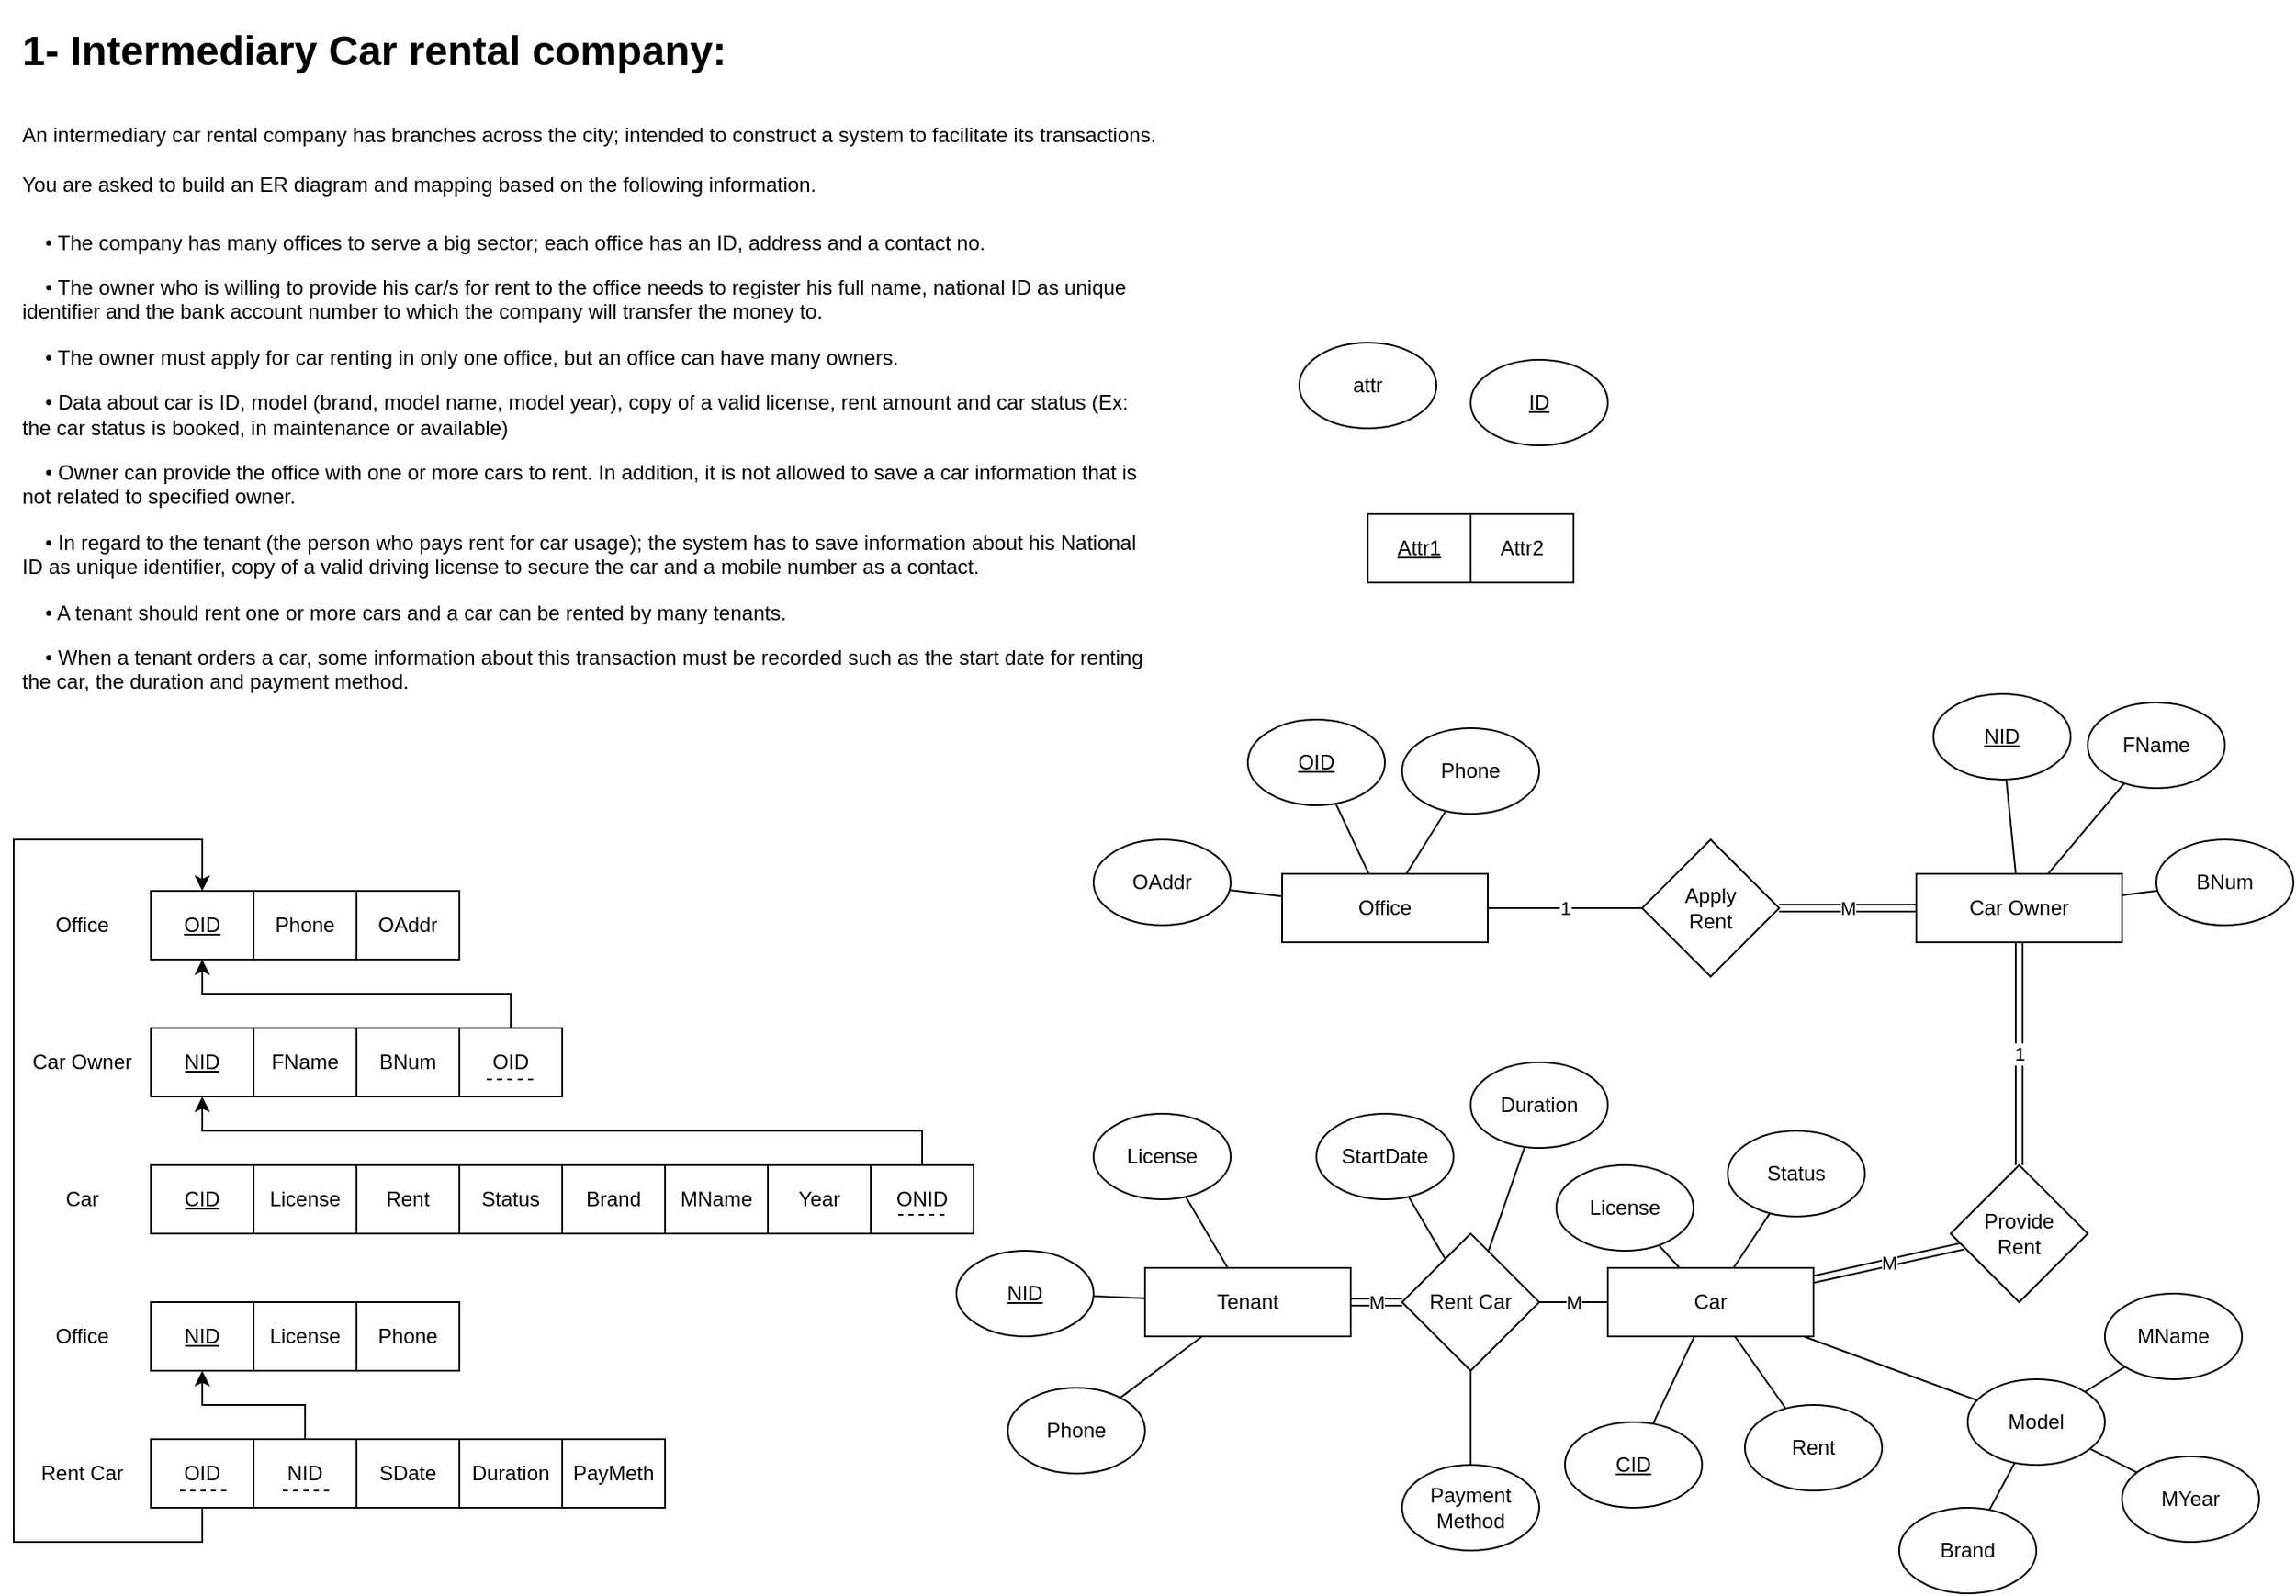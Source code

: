 <mxfile version="20.7.4" type="device" pages="4"><diagram id="R2lEEEUBdFMjLlhIrx00" name="Page-1"><mxGraphModel dx="2284" dy="837" grid="1" gridSize="10" guides="1" tooltips="1" connect="1" arrows="1" fold="1" page="1" pageScale="1" pageWidth="850" pageHeight="1100" math="0" shadow="0" extFonts="Permanent Marker^https://fonts.googleapis.com/css?family=Permanent+Marker"><root><mxCell id="0"/><mxCell id="1" parent="0"/><mxCell id="lrv7FZ3ny4Clh0DtUGmo-1" value="&lt;h1&gt;1- Intermediary Car rental company:&lt;/h1&gt;&lt;h1&gt;&lt;span style=&quot;background-color: initial; font-size: 12px; font-weight: normal;&quot;&gt;An intermediary car rental company has branches across the city; intended to construct a system to facilitate its transactions. You are asked to build an ER diagram and mapping based on the following information.&lt;/span&gt;&lt;br&gt;&lt;/h1&gt;&lt;p&gt;&amp;nbsp; &amp;nbsp; • The company has many offices to serve a big sector; each office has an ID, address and a contact no.&lt;/p&gt;&lt;p&gt;&amp;nbsp; &amp;nbsp; • The owner who is willing to provide his car/s for rent to the office needs to register his full name, national ID as unique identifier and the bank account number to which the company will transfer the money to.&lt;/p&gt;&lt;p&gt;&amp;nbsp; &amp;nbsp; • The owner must apply for car renting in only one office, but an office can have many owners.&lt;/p&gt;&lt;p&gt;&amp;nbsp; &amp;nbsp; • Data about car is ID, model (brand, model name, model year), copy of a valid license, rent amount and car status (Ex: the car status is booked, in maintenance or available)&lt;/p&gt;&lt;p&gt;&amp;nbsp; &amp;nbsp; • Owner can provide the office with one or more cars to rent. In addition, it is not allowed to save a car information that is not related to specified owner.&lt;/p&gt;&lt;p&gt;&amp;nbsp; &amp;nbsp; • In regard to the tenant (the person who pays rent for car usage); the system has to save information about his National ID as unique identifier, copy of a valid driving license to secure the car and a mobile number as a contact.&lt;/p&gt;&lt;p&gt;&amp;nbsp; &amp;nbsp; • A tenant should rent one or more cars and a car can be rented by many tenants.&lt;/p&gt;&lt;p&gt;&amp;nbsp; &amp;nbsp; • When a tenant orders a car, some information about this transaction must be recorded such as the start date for renting the car, the duration and payment method.&lt;/p&gt;" style="text;html=1;strokeColor=none;fillColor=none;spacing=5;spacingTop=-20;whiteSpace=wrap;overflow=hidden;rounded=0;" parent="1" vertex="1"><mxGeometry x="-520" y="130" width="670" height="470" as="geometry"/></mxCell><mxCell id="lrv7FZ3ny4Clh0DtUGmo-13" style="rounded=0;orthogonalLoop=1;jettySize=auto;html=1;endArrow=none;endFill=0;" parent="1" source="lrv7FZ3ny4Clh0DtUGmo-2" target="lrv7FZ3ny4Clh0DtUGmo-12" edge="1"><mxGeometry relative="1" as="geometry"/></mxCell><mxCell id="lrv7FZ3ny4Clh0DtUGmo-14" style="edgeStyle=none;rounded=0;orthogonalLoop=1;jettySize=auto;html=1;endArrow=none;endFill=0;" parent="1" source="lrv7FZ3ny4Clh0DtUGmo-2" target="lrv7FZ3ny4Clh0DtUGmo-10" edge="1"><mxGeometry relative="1" as="geometry"/></mxCell><mxCell id="lrv7FZ3ny4Clh0DtUGmo-15" style="edgeStyle=none;rounded=0;orthogonalLoop=1;jettySize=auto;html=1;endArrow=none;endFill=0;" parent="1" source="lrv7FZ3ny4Clh0DtUGmo-2" target="lrv7FZ3ny4Clh0DtUGmo-11" edge="1"><mxGeometry relative="1" as="geometry"/></mxCell><mxCell id="lrv7FZ3ny4Clh0DtUGmo-2" value="Office" style="rounded=0;whiteSpace=wrap;html=1;" parent="1" vertex="1"><mxGeometry x="220" y="630" width="120" height="40" as="geometry"/></mxCell><mxCell id="lrv7FZ3ny4Clh0DtUGmo-34" style="edgeStyle=none;rounded=0;orthogonalLoop=1;jettySize=auto;html=1;endArrow=none;endFill=0;" parent="1" source="lrv7FZ3ny4Clh0DtUGmo-4" target="lrv7FZ3ny4Clh0DtUGmo-32" edge="1"><mxGeometry relative="1" as="geometry"/></mxCell><mxCell id="lrv7FZ3ny4Clh0DtUGmo-35" style="edgeStyle=none;rounded=0;orthogonalLoop=1;jettySize=auto;html=1;endArrow=none;endFill=0;" parent="1" source="lrv7FZ3ny4Clh0DtUGmo-4" target="lrv7FZ3ny4Clh0DtUGmo-31" edge="1"><mxGeometry relative="1" as="geometry"/></mxCell><mxCell id="lrv7FZ3ny4Clh0DtUGmo-36" style="edgeStyle=none;rounded=0;orthogonalLoop=1;jettySize=auto;html=1;endArrow=none;endFill=0;" parent="1" source="lrv7FZ3ny4Clh0DtUGmo-4" target="lrv7FZ3ny4Clh0DtUGmo-24" edge="1"><mxGeometry relative="1" as="geometry"/></mxCell><mxCell id="lrv7FZ3ny4Clh0DtUGmo-37" style="edgeStyle=none;rounded=0;orthogonalLoop=1;jettySize=auto;html=1;endArrow=none;endFill=0;" parent="1" source="lrv7FZ3ny4Clh0DtUGmo-4" target="lrv7FZ3ny4Clh0DtUGmo-22" edge="1"><mxGeometry relative="1" as="geometry"/></mxCell><mxCell id="lrv7FZ3ny4Clh0DtUGmo-47" style="edgeStyle=none;rounded=0;orthogonalLoop=1;jettySize=auto;html=1;endArrow=none;endFill=0;" parent="1" source="lrv7FZ3ny4Clh0DtUGmo-4" target="lrv7FZ3ny4Clh0DtUGmo-23" edge="1"><mxGeometry relative="1" as="geometry"/></mxCell><mxCell id="lrv7FZ3ny4Clh0DtUGmo-4" value="Car" style="rounded=0;whiteSpace=wrap;html=1;" parent="1" vertex="1"><mxGeometry x="410" y="860" width="120" height="40" as="geometry"/></mxCell><mxCell id="lrv7FZ3ny4Clh0DtUGmo-19" style="edgeStyle=none;rounded=0;orthogonalLoop=1;jettySize=auto;html=1;endArrow=none;endFill=0;" parent="1" source="lrv7FZ3ny4Clh0DtUGmo-5" target="lrv7FZ3ny4Clh0DtUGmo-16" edge="1"><mxGeometry relative="1" as="geometry"/></mxCell><mxCell id="lrv7FZ3ny4Clh0DtUGmo-20" style="edgeStyle=none;rounded=0;orthogonalLoop=1;jettySize=auto;html=1;endArrow=none;endFill=0;" parent="1" source="lrv7FZ3ny4Clh0DtUGmo-5" target="lrv7FZ3ny4Clh0DtUGmo-17" edge="1"><mxGeometry relative="1" as="geometry"/></mxCell><mxCell id="lrv7FZ3ny4Clh0DtUGmo-21" style="edgeStyle=none;rounded=0;orthogonalLoop=1;jettySize=auto;html=1;endArrow=none;endFill=0;" parent="1" source="lrv7FZ3ny4Clh0DtUGmo-5" target="lrv7FZ3ny4Clh0DtUGmo-18" edge="1"><mxGeometry relative="1" as="geometry"/></mxCell><mxCell id="lrv7FZ3ny4Clh0DtUGmo-51" value="M" style="edgeStyle=none;rounded=0;orthogonalLoop=1;jettySize=auto;html=1;endArrow=none;endFill=0;shape=link;" parent="1" source="lrv7FZ3ny4Clh0DtUGmo-5" target="lrv7FZ3ny4Clh0DtUGmo-50" edge="1"><mxGeometry relative="1" as="geometry"/></mxCell><mxCell id="lrv7FZ3ny4Clh0DtUGmo-54" value="1" style="edgeStyle=none;shape=link;rounded=0;orthogonalLoop=1;jettySize=auto;html=1;endArrow=none;endFill=0;" parent="1" source="lrv7FZ3ny4Clh0DtUGmo-5" target="lrv7FZ3ny4Clh0DtUGmo-53" edge="1"><mxGeometry relative="1" as="geometry"/></mxCell><mxCell id="lrv7FZ3ny4Clh0DtUGmo-5" value="Car Owner" style="rounded=0;whiteSpace=wrap;html=1;" parent="1" vertex="1"><mxGeometry x="590" y="630" width="120" height="40" as="geometry"/></mxCell><mxCell id="lrv7FZ3ny4Clh0DtUGmo-7" value="&lt;u&gt;ID&lt;/u&gt;" style="ellipse;whiteSpace=wrap;html=1;" parent="1" vertex="1"><mxGeometry x="330" y="330" width="80" height="50" as="geometry"/></mxCell><mxCell id="lrv7FZ3ny4Clh0DtUGmo-9" value="attr" style="ellipse;whiteSpace=wrap;html=1;" parent="1" vertex="1"><mxGeometry x="230" y="320" width="80" height="50" as="geometry"/></mxCell><mxCell id="lrv7FZ3ny4Clh0DtUGmo-10" value="&lt;u&gt;OID&lt;/u&gt;" style="ellipse;whiteSpace=wrap;html=1;" parent="1" vertex="1"><mxGeometry x="200" y="540" width="80" height="50" as="geometry"/></mxCell><mxCell id="lrv7FZ3ny4Clh0DtUGmo-11" value="Phone" style="ellipse;whiteSpace=wrap;html=1;" parent="1" vertex="1"><mxGeometry x="290" y="545" width="80" height="50" as="geometry"/></mxCell><mxCell id="lrv7FZ3ny4Clh0DtUGmo-12" value="OAddr" style="ellipse;whiteSpace=wrap;html=1;" parent="1" vertex="1"><mxGeometry x="110" y="610" width="80" height="50" as="geometry"/></mxCell><mxCell id="lrv7FZ3ny4Clh0DtUGmo-16" value="&lt;u&gt;NID&lt;/u&gt;" style="ellipse;whiteSpace=wrap;html=1;" parent="1" vertex="1"><mxGeometry x="600" y="525" width="80" height="50" as="geometry"/></mxCell><mxCell id="lrv7FZ3ny4Clh0DtUGmo-17" value="FName" style="ellipse;whiteSpace=wrap;html=1;" parent="1" vertex="1"><mxGeometry x="690" y="530" width="80" height="50" as="geometry"/></mxCell><mxCell id="lrv7FZ3ny4Clh0DtUGmo-18" value="&lt;span style=&quot;font-weight: normal;&quot;&gt;BNum&lt;/span&gt;" style="ellipse;whiteSpace=wrap;html=1;fontStyle=1" parent="1" vertex="1"><mxGeometry x="730" y="610" width="80" height="50" as="geometry"/></mxCell><mxCell id="lrv7FZ3ny4Clh0DtUGmo-22" value="&lt;u&gt;CID&lt;/u&gt;" style="ellipse;whiteSpace=wrap;html=1;" parent="1" vertex="1"><mxGeometry x="385" y="950" width="80" height="50" as="geometry"/></mxCell><mxCell id="lrv7FZ3ny4Clh0DtUGmo-28" style="edgeStyle=none;rounded=0;orthogonalLoop=1;jettySize=auto;html=1;endArrow=none;endFill=0;" parent="1" source="lrv7FZ3ny4Clh0DtUGmo-23" target="lrv7FZ3ny4Clh0DtUGmo-25" edge="1"><mxGeometry relative="1" as="geometry"/></mxCell><mxCell id="lrv7FZ3ny4Clh0DtUGmo-29" style="edgeStyle=none;rounded=0;orthogonalLoop=1;jettySize=auto;html=1;endArrow=none;endFill=0;" parent="1" source="lrv7FZ3ny4Clh0DtUGmo-23" target="lrv7FZ3ny4Clh0DtUGmo-26" edge="1"><mxGeometry relative="1" as="geometry"/></mxCell><mxCell id="lrv7FZ3ny4Clh0DtUGmo-30" style="edgeStyle=none;rounded=0;orthogonalLoop=1;jettySize=auto;html=1;endArrow=none;endFill=0;" parent="1" source="lrv7FZ3ny4Clh0DtUGmo-23" target="lrv7FZ3ny4Clh0DtUGmo-27" edge="1"><mxGeometry relative="1" as="geometry"/></mxCell><mxCell id="lrv7FZ3ny4Clh0DtUGmo-23" value="Model" style="ellipse;whiteSpace=wrap;html=1;" parent="1" vertex="1"><mxGeometry x="620" y="925" width="80" height="50" as="geometry"/></mxCell><mxCell id="lrv7FZ3ny4Clh0DtUGmo-24" value="Rent" style="ellipse;whiteSpace=wrap;html=1;" parent="1" vertex="1"><mxGeometry x="490" y="940" width="80" height="50" as="geometry"/></mxCell><mxCell id="lrv7FZ3ny4Clh0DtUGmo-25" value="Brand" style="ellipse;whiteSpace=wrap;html=1;" parent="1" vertex="1"><mxGeometry x="580" y="1000" width="80" height="50" as="geometry"/></mxCell><mxCell id="lrv7FZ3ny4Clh0DtUGmo-26" value="MName" style="ellipse;whiteSpace=wrap;html=1;" parent="1" vertex="1"><mxGeometry x="700" y="875" width="80" height="50" as="geometry"/></mxCell><mxCell id="lrv7FZ3ny4Clh0DtUGmo-27" value="MYear" style="ellipse;whiteSpace=wrap;html=1;" parent="1" vertex="1"><mxGeometry x="710" y="970" width="80" height="50" as="geometry"/></mxCell><mxCell id="lrv7FZ3ny4Clh0DtUGmo-31" value="License" style="ellipse;whiteSpace=wrap;html=1;" parent="1" vertex="1"><mxGeometry x="380" y="800" width="80" height="50" as="geometry"/></mxCell><mxCell id="lrv7FZ3ny4Clh0DtUGmo-32" value="Status" style="ellipse;whiteSpace=wrap;html=1;" parent="1" vertex="1"><mxGeometry x="480" y="780" width="80" height="50" as="geometry"/></mxCell><mxCell id="lrv7FZ3ny4Clh0DtUGmo-38" style="edgeStyle=none;rounded=0;orthogonalLoop=1;jettySize=auto;html=1;endArrow=none;endFill=0;" parent="1" source="lrv7FZ3ny4Clh0DtUGmo-41" target="lrv7FZ3ny4Clh0DtUGmo-42" edge="1"><mxGeometry relative="1" as="geometry"/></mxCell><mxCell id="lrv7FZ3ny4Clh0DtUGmo-39" style="edgeStyle=none;rounded=0;orthogonalLoop=1;jettySize=auto;html=1;endArrow=none;endFill=0;" parent="1" source="lrv7FZ3ny4Clh0DtUGmo-41" target="lrv7FZ3ny4Clh0DtUGmo-43" edge="1"><mxGeometry relative="1" as="geometry"/></mxCell><mxCell id="lrv7FZ3ny4Clh0DtUGmo-40" style="edgeStyle=none;rounded=0;orthogonalLoop=1;jettySize=auto;html=1;endArrow=none;endFill=0;" parent="1" source="lrv7FZ3ny4Clh0DtUGmo-41" target="lrv7FZ3ny4Clh0DtUGmo-44" edge="1"><mxGeometry relative="1" as="geometry"/></mxCell><mxCell id="lrv7FZ3ny4Clh0DtUGmo-57" value="M" style="edgeStyle=none;shape=link;rounded=0;orthogonalLoop=1;jettySize=auto;html=1;endArrow=none;endFill=0;" parent="1" source="lrv7FZ3ny4Clh0DtUGmo-41" target="lrv7FZ3ny4Clh0DtUGmo-56" edge="1"><mxGeometry relative="1" as="geometry"/></mxCell><mxCell id="lrv7FZ3ny4Clh0DtUGmo-41" value="Tenant" style="rounded=0;whiteSpace=wrap;html=1;" parent="1" vertex="1"><mxGeometry x="140" y="860" width="120" height="40" as="geometry"/></mxCell><mxCell id="lrv7FZ3ny4Clh0DtUGmo-42" value="&lt;u&gt;NID&lt;/u&gt;" style="ellipse;whiteSpace=wrap;html=1;" parent="1" vertex="1"><mxGeometry x="30" y="850" width="80" height="50" as="geometry"/></mxCell><mxCell id="lrv7FZ3ny4Clh0DtUGmo-43" value="License" style="ellipse;whiteSpace=wrap;html=1;" parent="1" vertex="1"><mxGeometry x="110" y="770" width="80" height="50" as="geometry"/></mxCell><mxCell id="lrv7FZ3ny4Clh0DtUGmo-44" value="&lt;span style=&quot;font-weight: normal;&quot;&gt;Phone&lt;/span&gt;" style="ellipse;whiteSpace=wrap;html=1;fontStyle=1" parent="1" vertex="1"><mxGeometry x="60" y="930" width="80" height="50" as="geometry"/></mxCell><mxCell id="lrv7FZ3ny4Clh0DtUGmo-52" value="1" style="edgeStyle=none;rounded=0;orthogonalLoop=1;jettySize=auto;html=1;endArrow=none;endFill=0;" parent="1" source="lrv7FZ3ny4Clh0DtUGmo-50" target="lrv7FZ3ny4Clh0DtUGmo-2" edge="1"><mxGeometry relative="1" as="geometry"/></mxCell><mxCell id="lrv7FZ3ny4Clh0DtUGmo-50" value="Apply&lt;br&gt;Rent" style="rhombus;whiteSpace=wrap;html=1;" parent="1" vertex="1"><mxGeometry x="430" y="610" width="80" height="80" as="geometry"/></mxCell><mxCell id="lrv7FZ3ny4Clh0DtUGmo-55" value="M" style="edgeStyle=none;shape=link;rounded=0;orthogonalLoop=1;jettySize=auto;html=1;endArrow=none;endFill=0;" parent="1" source="lrv7FZ3ny4Clh0DtUGmo-53" target="lrv7FZ3ny4Clh0DtUGmo-4" edge="1"><mxGeometry relative="1" as="geometry"/></mxCell><mxCell id="lrv7FZ3ny4Clh0DtUGmo-53" value="Provide&lt;br&gt;Rent" style="rhombus;whiteSpace=wrap;html=1;" parent="1" vertex="1"><mxGeometry x="610" y="800" width="80" height="80" as="geometry"/></mxCell><mxCell id="lrv7FZ3ny4Clh0DtUGmo-58" value="M" style="edgeStyle=none;rounded=0;orthogonalLoop=1;jettySize=auto;html=1;endArrow=none;endFill=0;" parent="1" source="lrv7FZ3ny4Clh0DtUGmo-56" target="lrv7FZ3ny4Clh0DtUGmo-4" edge="1"><mxGeometry relative="1" as="geometry"/></mxCell><mxCell id="lrv7FZ3ny4Clh0DtUGmo-62" style="edgeStyle=none;rounded=0;orthogonalLoop=1;jettySize=auto;html=1;endArrow=none;endFill=0;" parent="1" source="lrv7FZ3ny4Clh0DtUGmo-56" target="lrv7FZ3ny4Clh0DtUGmo-59" edge="1"><mxGeometry relative="1" as="geometry"/></mxCell><mxCell id="lrv7FZ3ny4Clh0DtUGmo-63" style="edgeStyle=none;rounded=0;orthogonalLoop=1;jettySize=auto;html=1;endArrow=none;endFill=0;" parent="1" source="lrv7FZ3ny4Clh0DtUGmo-56" target="lrv7FZ3ny4Clh0DtUGmo-60" edge="1"><mxGeometry relative="1" as="geometry"/></mxCell><mxCell id="lrv7FZ3ny4Clh0DtUGmo-64" style="edgeStyle=none;rounded=0;orthogonalLoop=1;jettySize=auto;html=1;endArrow=none;endFill=0;" parent="1" source="lrv7FZ3ny4Clh0DtUGmo-56" target="lrv7FZ3ny4Clh0DtUGmo-61" edge="1"><mxGeometry relative="1" as="geometry"/></mxCell><mxCell id="lrv7FZ3ny4Clh0DtUGmo-56" value="Rent Car" style="rhombus;whiteSpace=wrap;html=1;" parent="1" vertex="1"><mxGeometry x="290" y="840" width="80" height="80" as="geometry"/></mxCell><mxCell id="lrv7FZ3ny4Clh0DtUGmo-59" value="StartDate" style="ellipse;whiteSpace=wrap;html=1;" parent="1" vertex="1"><mxGeometry x="240" y="770" width="80" height="50" as="geometry"/></mxCell><mxCell id="lrv7FZ3ny4Clh0DtUGmo-60" value="Duration" style="ellipse;whiteSpace=wrap;html=1;" parent="1" vertex="1"><mxGeometry x="330" y="740" width="80" height="50" as="geometry"/></mxCell><mxCell id="lrv7FZ3ny4Clh0DtUGmo-61" value="&lt;span style=&quot;font-weight: normal;&quot;&gt;Payment&lt;br&gt;Method&lt;br&gt;&lt;/span&gt;" style="ellipse;whiteSpace=wrap;html=1;fontStyle=1" parent="1" vertex="1"><mxGeometry x="290" y="975" width="80" height="50" as="geometry"/></mxCell><mxCell id="lrv7FZ3ny4Clh0DtUGmo-65" value="" style="shape=table;html=1;whiteSpace=wrap;startSize=0;container=1;collapsible=0;childLayout=tableLayout;" parent="1" vertex="1"><mxGeometry x="-440" y="640" width="180" height="40" as="geometry"/></mxCell><mxCell id="lrv7FZ3ny4Clh0DtUGmo-66" value="" style="shape=tableRow;horizontal=0;startSize=0;swimlaneHead=0;swimlaneBody=0;top=0;left=0;bottom=0;right=0;collapsible=0;dropTarget=0;fillColor=none;points=[[0,0.5],[1,0.5]];portConstraint=eastwest;" parent="lrv7FZ3ny4Clh0DtUGmo-65" vertex="1"><mxGeometry width="180" height="40" as="geometry"/></mxCell><mxCell id="lrv7FZ3ny4Clh0DtUGmo-67" value="&lt;u&gt;OID&lt;/u&gt;" style="shape=partialRectangle;html=1;whiteSpace=wrap;connectable=0;fillColor=none;top=0;left=0;bottom=0;right=0;overflow=hidden;" parent="lrv7FZ3ny4Clh0DtUGmo-66" vertex="1"><mxGeometry width="60" height="40" as="geometry"><mxRectangle width="60" height="40" as="alternateBounds"/></mxGeometry></mxCell><mxCell id="lrv7FZ3ny4Clh0DtUGmo-68" value="Phone" style="shape=partialRectangle;html=1;whiteSpace=wrap;connectable=0;fillColor=none;top=0;left=0;bottom=0;right=0;overflow=hidden;" parent="lrv7FZ3ny4Clh0DtUGmo-66" vertex="1"><mxGeometry x="60" width="60" height="40" as="geometry"><mxRectangle width="60" height="40" as="alternateBounds"/></mxGeometry></mxCell><mxCell id="lrv7FZ3ny4Clh0DtUGmo-89" value="OAddr" style="shape=partialRectangle;html=1;whiteSpace=wrap;connectable=0;fillColor=none;top=0;left=0;bottom=0;right=0;overflow=hidden;" parent="lrv7FZ3ny4Clh0DtUGmo-66" vertex="1"><mxGeometry x="120" width="60" height="40" as="geometry"><mxRectangle width="60" height="40" as="alternateBounds"/></mxGeometry></mxCell><mxCell id="lrv7FZ3ny4Clh0DtUGmo-78" value="" style="shape=table;html=1;whiteSpace=wrap;startSize=0;container=1;collapsible=0;childLayout=tableLayout;" parent="1" vertex="1"><mxGeometry x="270" y="420" width="120" height="40" as="geometry"/></mxCell><mxCell id="lrv7FZ3ny4Clh0DtUGmo-79" value="" style="shape=tableRow;horizontal=0;startSize=0;swimlaneHead=0;swimlaneBody=0;top=0;left=0;bottom=0;right=0;collapsible=0;dropTarget=0;fillColor=none;points=[[0,0.5],[1,0.5]];portConstraint=eastwest;" parent="lrv7FZ3ny4Clh0DtUGmo-78" vertex="1"><mxGeometry width="120" height="40" as="geometry"/></mxCell><mxCell id="lrv7FZ3ny4Clh0DtUGmo-80" value="&lt;u&gt;Attr1&lt;/u&gt;" style="shape=partialRectangle;html=1;whiteSpace=wrap;connectable=0;fillColor=none;top=0;left=0;bottom=0;right=0;overflow=hidden;" parent="lrv7FZ3ny4Clh0DtUGmo-79" vertex="1"><mxGeometry width="60" height="40" as="geometry"><mxRectangle width="60" height="40" as="alternateBounds"/></mxGeometry></mxCell><mxCell id="lrv7FZ3ny4Clh0DtUGmo-81" value="Attr2" style="shape=partialRectangle;html=1;whiteSpace=wrap;connectable=0;fillColor=none;top=0;left=0;bottom=0;right=0;overflow=hidden;" parent="lrv7FZ3ny4Clh0DtUGmo-79" vertex="1"><mxGeometry x="60" width="60" height="40" as="geometry"><mxRectangle width="60" height="40" as="alternateBounds"/></mxGeometry></mxCell><mxCell id="lrv7FZ3ny4Clh0DtUGmo-91" value="Office" style="text;html=1;strokeColor=none;fillColor=none;align=center;verticalAlign=middle;whiteSpace=wrap;rounded=0;" parent="1" vertex="1"><mxGeometry x="-520" y="640" width="80" height="40" as="geometry"/></mxCell><mxCell id="lrv7FZ3ny4Clh0DtUGmo-92" value="" style="shape=table;html=1;whiteSpace=wrap;startSize=0;container=1;collapsible=0;childLayout=tableLayout;" parent="1" vertex="1"><mxGeometry x="-440" y="720" width="240" height="40" as="geometry"/></mxCell><mxCell id="lrv7FZ3ny4Clh0DtUGmo-93" value="" style="shape=tableRow;horizontal=0;startSize=0;swimlaneHead=0;swimlaneBody=0;top=0;left=0;bottom=0;right=0;collapsible=0;dropTarget=0;fillColor=none;points=[[0,0.5],[1,0.5]];portConstraint=eastwest;" parent="lrv7FZ3ny4Clh0DtUGmo-92" vertex="1"><mxGeometry width="240" height="40" as="geometry"/></mxCell><mxCell id="lrv7FZ3ny4Clh0DtUGmo-94" value="&lt;u&gt;NID&lt;/u&gt;" style="shape=partialRectangle;html=1;whiteSpace=wrap;connectable=0;fillColor=none;top=0;left=0;bottom=0;right=0;overflow=hidden;" parent="lrv7FZ3ny4Clh0DtUGmo-93" vertex="1"><mxGeometry width="60" height="40" as="geometry"><mxRectangle width="60" height="40" as="alternateBounds"/></mxGeometry></mxCell><mxCell id="lrv7FZ3ny4Clh0DtUGmo-95" value="FName" style="shape=partialRectangle;html=1;whiteSpace=wrap;connectable=0;fillColor=none;top=0;left=0;bottom=0;right=0;overflow=hidden;" parent="lrv7FZ3ny4Clh0DtUGmo-93" vertex="1"><mxGeometry x="60" width="60" height="40" as="geometry"><mxRectangle width="60" height="40" as="alternateBounds"/></mxGeometry></mxCell><mxCell id="lrv7FZ3ny4Clh0DtUGmo-96" value="BNum" style="shape=partialRectangle;html=1;whiteSpace=wrap;connectable=0;fillColor=none;top=0;left=0;bottom=0;right=0;overflow=hidden;" parent="lrv7FZ3ny4Clh0DtUGmo-93" vertex="1"><mxGeometry x="120" width="60" height="40" as="geometry"><mxRectangle width="60" height="40" as="alternateBounds"/></mxGeometry></mxCell><mxCell id="lrv7FZ3ny4Clh0DtUGmo-98" value="OID" style="shape=partialRectangle;html=1;whiteSpace=wrap;connectable=0;fillColor=none;top=0;left=0;bottom=0;right=0;overflow=hidden;" parent="lrv7FZ3ny4Clh0DtUGmo-93" vertex="1"><mxGeometry x="180" width="60" height="40" as="geometry"><mxRectangle width="60" height="40" as="alternateBounds"/></mxGeometry></mxCell><mxCell id="lrv7FZ3ny4Clh0DtUGmo-97" value="Car Owner" style="text;html=1;strokeColor=none;fillColor=none;align=center;verticalAlign=middle;whiteSpace=wrap;rounded=0;" parent="1" vertex="1"><mxGeometry x="-520" y="720" width="80" height="40" as="geometry"/></mxCell><mxCell id="lrv7FZ3ny4Clh0DtUGmo-100" value="" style="shape=table;html=1;whiteSpace=wrap;startSize=0;container=1;collapsible=0;childLayout=tableLayout;" parent="1" vertex="1"><mxGeometry x="-440" y="800" width="480" height="40" as="geometry"/></mxCell><mxCell id="lrv7FZ3ny4Clh0DtUGmo-101" value="" style="shape=tableRow;horizontal=0;startSize=0;swimlaneHead=0;swimlaneBody=0;top=0;left=0;bottom=0;right=0;collapsible=0;dropTarget=0;fillColor=none;points=[[0,0.5],[1,0.5]];portConstraint=eastwest;" parent="lrv7FZ3ny4Clh0DtUGmo-100" vertex="1"><mxGeometry width="480" height="40" as="geometry"/></mxCell><mxCell id="lrv7FZ3ny4Clh0DtUGmo-102" value="&lt;u&gt;CID&lt;/u&gt;" style="shape=partialRectangle;html=1;whiteSpace=wrap;connectable=0;fillColor=none;top=0;left=0;bottom=0;right=0;overflow=hidden;" parent="lrv7FZ3ny4Clh0DtUGmo-101" vertex="1"><mxGeometry width="60" height="40" as="geometry"><mxRectangle width="60" height="40" as="alternateBounds"/></mxGeometry></mxCell><mxCell id="lrv7FZ3ny4Clh0DtUGmo-103" value="License" style="shape=partialRectangle;html=1;whiteSpace=wrap;connectable=0;fillColor=none;top=0;left=0;bottom=0;right=0;overflow=hidden;" parent="lrv7FZ3ny4Clh0DtUGmo-101" vertex="1"><mxGeometry x="60" width="60" height="40" as="geometry"><mxRectangle width="60" height="40" as="alternateBounds"/></mxGeometry></mxCell><mxCell id="lrv7FZ3ny4Clh0DtUGmo-104" value="Rent" style="shape=partialRectangle;html=1;whiteSpace=wrap;connectable=0;fillColor=none;top=0;left=0;bottom=0;right=0;overflow=hidden;" parent="lrv7FZ3ny4Clh0DtUGmo-101" vertex="1"><mxGeometry x="120" width="60" height="40" as="geometry"><mxRectangle width="60" height="40" as="alternateBounds"/></mxGeometry></mxCell><mxCell id="lrv7FZ3ny4Clh0DtUGmo-105" value="Status" style="shape=partialRectangle;html=1;whiteSpace=wrap;connectable=0;fillColor=none;top=0;left=0;bottom=0;right=0;overflow=hidden;" parent="lrv7FZ3ny4Clh0DtUGmo-101" vertex="1"><mxGeometry x="180" width="60" height="40" as="geometry"><mxRectangle width="60" height="40" as="alternateBounds"/></mxGeometry></mxCell><mxCell id="lrv7FZ3ny4Clh0DtUGmo-107" value="Brand" style="shape=partialRectangle;html=1;whiteSpace=wrap;connectable=0;fillColor=none;top=0;left=0;bottom=0;right=0;overflow=hidden;" parent="lrv7FZ3ny4Clh0DtUGmo-101" vertex="1"><mxGeometry x="240" width="60" height="40" as="geometry"><mxRectangle width="60" height="40" as="alternateBounds"/></mxGeometry></mxCell><mxCell id="lrv7FZ3ny4Clh0DtUGmo-108" value="MName" style="shape=partialRectangle;html=1;whiteSpace=wrap;connectable=0;fillColor=none;top=0;left=0;bottom=0;right=0;overflow=hidden;" parent="lrv7FZ3ny4Clh0DtUGmo-101" vertex="1"><mxGeometry x="300" width="60" height="40" as="geometry"><mxRectangle width="60" height="40" as="alternateBounds"/></mxGeometry></mxCell><mxCell id="lrv7FZ3ny4Clh0DtUGmo-109" value="Year" style="shape=partialRectangle;html=1;whiteSpace=wrap;connectable=0;fillColor=none;top=0;left=0;bottom=0;right=0;overflow=hidden;" parent="lrv7FZ3ny4Clh0DtUGmo-101" vertex="1"><mxGeometry x="360" width="60" height="40" as="geometry"><mxRectangle width="60" height="40" as="alternateBounds"/></mxGeometry></mxCell><mxCell id="lrv7FZ3ny4Clh0DtUGmo-110" value="ONID" style="shape=partialRectangle;html=1;whiteSpace=wrap;connectable=0;fillColor=none;top=0;left=0;bottom=0;right=0;overflow=hidden;" parent="lrv7FZ3ny4Clh0DtUGmo-101" vertex="1"><mxGeometry x="420" width="60" height="40" as="geometry"><mxRectangle width="60" height="40" as="alternateBounds"/></mxGeometry></mxCell><mxCell id="lrv7FZ3ny4Clh0DtUGmo-106" value="Car" style="text;html=1;strokeColor=none;fillColor=none;align=center;verticalAlign=middle;whiteSpace=wrap;rounded=0;" parent="1" vertex="1"><mxGeometry x="-520" y="800" width="80" height="40" as="geometry"/></mxCell><mxCell id="lrv7FZ3ny4Clh0DtUGmo-111" value="" style="endArrow=none;dashed=1;html=1;rounded=0;" parent="1" edge="1"><mxGeometry width="50" height="50" relative="1" as="geometry"><mxPoint x="23" y="829" as="sourcePoint"/><mxPoint x="-6" y="829" as="targetPoint"/></mxGeometry></mxCell><mxCell id="lrv7FZ3ny4Clh0DtUGmo-122" value="Rent Car" style="text;html=1;strokeColor=none;fillColor=none;align=center;verticalAlign=middle;whiteSpace=wrap;rounded=0;" parent="1" vertex="1"><mxGeometry x="-520" y="960" width="80" height="40" as="geometry"/></mxCell><mxCell id="lrv7FZ3ny4Clh0DtUGmo-143" style="edgeStyle=orthogonalEdgeStyle;rounded=0;orthogonalLoop=1;jettySize=auto;html=1;endArrow=classic;endFill=1;" parent="1" source="lrv7FZ3ny4Clh0DtUGmo-124" target="lrv7FZ3ny4Clh0DtUGmo-138" edge="1"><mxGeometry relative="1" as="geometry"><Array as="points"><mxPoint x="-350" y="940"/><mxPoint x="-410" y="940"/></Array></mxGeometry></mxCell><mxCell id="lrv7FZ3ny4Clh0DtUGmo-144" style="edgeStyle=orthogonalEdgeStyle;rounded=0;orthogonalLoop=1;jettySize=auto;html=1;endArrow=classic;endFill=1;" parent="1" source="lrv7FZ3ny4Clh0DtUGmo-124" target="lrv7FZ3ny4Clh0DtUGmo-66" edge="1"><mxGeometry relative="1" as="geometry"><mxPoint x="-470" y="770" as="targetPoint"/><Array as="points"><mxPoint x="-410" y="1020"/><mxPoint x="-520" y="1020"/><mxPoint x="-520" y="610"/><mxPoint x="-410" y="610"/></Array></mxGeometry></mxCell><mxCell id="lrv7FZ3ny4Clh0DtUGmo-124" value="" style="shape=table;html=1;whiteSpace=wrap;startSize=0;container=1;collapsible=0;childLayout=tableLayout;" parent="1" vertex="1"><mxGeometry x="-440" y="960" width="300" height="40" as="geometry"/></mxCell><mxCell id="lrv7FZ3ny4Clh0DtUGmo-125" value="" style="shape=tableRow;horizontal=0;startSize=0;swimlaneHead=0;swimlaneBody=0;top=0;left=0;bottom=0;right=0;collapsible=0;dropTarget=0;fillColor=none;points=[[0,0.5],[1,0.5]];portConstraint=eastwest;" parent="lrv7FZ3ny4Clh0DtUGmo-124" vertex="1"><mxGeometry width="300" height="40" as="geometry"/></mxCell><mxCell id="lrv7FZ3ny4Clh0DtUGmo-126" value="OID" style="shape=partialRectangle;html=1;whiteSpace=wrap;connectable=0;fillColor=none;top=0;left=0;bottom=0;right=0;overflow=hidden;" parent="lrv7FZ3ny4Clh0DtUGmo-125" vertex="1"><mxGeometry width="60" height="40" as="geometry"><mxRectangle width="60" height="40" as="alternateBounds"/></mxGeometry></mxCell><mxCell id="lrv7FZ3ny4Clh0DtUGmo-127" value="NID" style="shape=partialRectangle;html=1;whiteSpace=wrap;connectable=0;fillColor=none;top=0;left=0;bottom=0;right=0;overflow=hidden;" parent="lrv7FZ3ny4Clh0DtUGmo-125" vertex="1"><mxGeometry x="60" width="60" height="40" as="geometry"><mxRectangle width="60" height="40" as="alternateBounds"/></mxGeometry></mxCell><mxCell id="lrv7FZ3ny4Clh0DtUGmo-128" value="SDate" style="shape=partialRectangle;html=1;whiteSpace=wrap;connectable=0;fillColor=none;top=0;left=0;bottom=0;right=0;overflow=hidden;" parent="lrv7FZ3ny4Clh0DtUGmo-125" vertex="1"><mxGeometry x="120" width="60" height="40" as="geometry"><mxRectangle width="60" height="40" as="alternateBounds"/></mxGeometry></mxCell><mxCell id="lrv7FZ3ny4Clh0DtUGmo-129" value="Duration" style="shape=partialRectangle;html=1;whiteSpace=wrap;connectable=0;fillColor=none;top=0;left=0;bottom=0;right=0;overflow=hidden;" parent="lrv7FZ3ny4Clh0DtUGmo-125" vertex="1"><mxGeometry x="180" width="60" height="40" as="geometry"><mxRectangle width="60" height="40" as="alternateBounds"/></mxGeometry></mxCell><mxCell id="lrv7FZ3ny4Clh0DtUGmo-130" value="PayMeth" style="shape=partialRectangle;html=1;whiteSpace=wrap;connectable=0;fillColor=none;top=0;left=0;bottom=0;right=0;overflow=hidden;" parent="lrv7FZ3ny4Clh0DtUGmo-125" vertex="1"><mxGeometry x="240" width="60" height="40" as="geometry"><mxRectangle width="60" height="40" as="alternateBounds"/></mxGeometry></mxCell><mxCell id="lrv7FZ3ny4Clh0DtUGmo-123" value="" style="endArrow=none;dashed=1;html=1;rounded=0;" parent="1" edge="1"><mxGeometry width="50" height="50" relative="1" as="geometry"><mxPoint x="-336" y="990" as="sourcePoint"/><mxPoint x="-365" y="990" as="targetPoint"/></mxGeometry></mxCell><mxCell id="lrv7FZ3ny4Clh0DtUGmo-132" value="" style="endArrow=none;dashed=1;html=1;rounded=0;" parent="1" edge="1"><mxGeometry width="50" height="50" relative="1" as="geometry"><mxPoint x="-396" y="990" as="sourcePoint"/><mxPoint x="-425" y="990" as="targetPoint"/></mxGeometry></mxCell><mxCell id="lrv7FZ3ny4Clh0DtUGmo-133" value="" style="endArrow=none;dashed=1;html=1;rounded=0;" parent="1" edge="1"><mxGeometry width="50" height="50" relative="1" as="geometry"><mxPoint x="-217" y="750" as="sourcePoint"/><mxPoint x="-246" y="750" as="targetPoint"/></mxGeometry></mxCell><mxCell id="lrv7FZ3ny4Clh0DtUGmo-135" style="edgeStyle=orthogonalEdgeStyle;rounded=0;orthogonalLoop=1;jettySize=auto;html=1;endArrow=classic;endFill=1;" parent="1" source="lrv7FZ3ny4Clh0DtUGmo-93" target="lrv7FZ3ny4Clh0DtUGmo-66" edge="1"><mxGeometry relative="1" as="geometry"><Array as="points"><mxPoint x="-230" y="700"/><mxPoint x="-410" y="700"/></Array></mxGeometry></mxCell><mxCell id="lrv7FZ3ny4Clh0DtUGmo-136" style="edgeStyle=orthogonalEdgeStyle;rounded=0;orthogonalLoop=1;jettySize=auto;html=1;endArrow=classic;endFill=1;" parent="1" source="lrv7FZ3ny4Clh0DtUGmo-101" target="lrv7FZ3ny4Clh0DtUGmo-93" edge="1"><mxGeometry relative="1" as="geometry"><Array as="points"><mxPoint x="10" y="780"/><mxPoint x="-410" y="780"/></Array></mxGeometry></mxCell><mxCell id="lrv7FZ3ny4Clh0DtUGmo-137" value="" style="shape=table;html=1;whiteSpace=wrap;startSize=0;container=1;collapsible=0;childLayout=tableLayout;" parent="1" vertex="1"><mxGeometry x="-440" y="880" width="180" height="40" as="geometry"/></mxCell><mxCell id="lrv7FZ3ny4Clh0DtUGmo-138" value="" style="shape=tableRow;horizontal=0;startSize=0;swimlaneHead=0;swimlaneBody=0;top=0;left=0;bottom=0;right=0;collapsible=0;dropTarget=0;fillColor=none;points=[[0,0.5],[1,0.5]];portConstraint=eastwest;" parent="lrv7FZ3ny4Clh0DtUGmo-137" vertex="1"><mxGeometry width="180" height="40" as="geometry"/></mxCell><mxCell id="lrv7FZ3ny4Clh0DtUGmo-139" value="&lt;u&gt;NID&lt;/u&gt;" style="shape=partialRectangle;html=1;whiteSpace=wrap;connectable=0;fillColor=none;top=0;left=0;bottom=0;right=0;overflow=hidden;" parent="lrv7FZ3ny4Clh0DtUGmo-138" vertex="1"><mxGeometry width="60" height="40" as="geometry"><mxRectangle width="60" height="40" as="alternateBounds"/></mxGeometry></mxCell><mxCell id="lrv7FZ3ny4Clh0DtUGmo-140" value="License" style="shape=partialRectangle;html=1;whiteSpace=wrap;connectable=0;fillColor=none;top=0;left=0;bottom=0;right=0;overflow=hidden;" parent="lrv7FZ3ny4Clh0DtUGmo-138" vertex="1"><mxGeometry x="60" width="60" height="40" as="geometry"><mxRectangle width="60" height="40" as="alternateBounds"/></mxGeometry></mxCell><mxCell id="lrv7FZ3ny4Clh0DtUGmo-141" value="Phone" style="shape=partialRectangle;html=1;whiteSpace=wrap;connectable=0;fillColor=none;top=0;left=0;bottom=0;right=0;overflow=hidden;" parent="lrv7FZ3ny4Clh0DtUGmo-138" vertex="1"><mxGeometry x="120" width="60" height="40" as="geometry"><mxRectangle width="60" height="40" as="alternateBounds"/></mxGeometry></mxCell><mxCell id="lrv7FZ3ny4Clh0DtUGmo-142" value="Office" style="text;html=1;strokeColor=none;fillColor=none;align=center;verticalAlign=middle;whiteSpace=wrap;rounded=0;" parent="1" vertex="1"><mxGeometry x="-520" y="880" width="80" height="40" as="geometry"/></mxCell></root></mxGraphModel></diagram><diagram id="QLiHYb-Wmm1fVSRTPbtX" name="Page-2"><mxGraphModel dx="2284" dy="837" grid="1" gridSize="10" guides="1" tooltips="1" connect="1" arrows="1" fold="1" page="1" pageScale="1" pageWidth="850" pageHeight="1100" math="0" shadow="0"><root><mxCell id="0"/><mxCell id="1" parent="0"/><mxCell id="jt4ta2UwHae6pB5IALqG-1" value="&lt;h1&gt;2- medical analysis laboratory:&lt;/h1&gt;&lt;p&gt;A medical analysis laboratory decided to design a system to facilitate data gathering and hence improve the service quality to reach the maximum result accuracy and patient satisfaction accordingly.&amp;nbsp;&lt;/p&gt;&lt;p&gt;You are asked to draw an ER diagram and mapping based on the following information.&lt;/p&gt;&lt;p&gt;&amp;nbsp; &amp;nbsp; • The laboratory has branches in different locations; each branch has a code, short name, detailed address composed of city, street, and building no.&lt;/p&gt;&lt;p&gt;&amp;nbsp; &amp;nbsp; • There is a group of medical tests, which the branch provides.&amp;nbsp;&lt;/p&gt;&lt;p&gt;Each test has a code, name, cost, duration that each test takes until the result is ready.&lt;/p&gt;&lt;p&gt;&amp;nbsp; &amp;nbsp; • When the patient visits the branch to perform a test or more, there are some data needed about this patient to record by the system: patient ID, full name, age, mobile number, date of birth, gender, and chronic diseases.&amp;nbsp;&lt;/p&gt;&lt;p&gt;&amp;nbsp; &amp;nbsp; • The system needs to save additional information when a patient visited a certain branch to perform specific test/s, this info is the date and time of performing the test.&lt;/p&gt;&lt;p&gt;&amp;nbsp; &amp;nbsp; • Finally, the system has to keep track of the employees working in each branch by storing employee ID, full name, salary, team (which employees belonging to ex: chemists’ team, clean workers team, accountants’ team, doctors team, etc.) and also we record the start and end time the employees spent to keep track of the duration (Ex: fixed hours from 8:00 am to 5:00 pm)&lt;/p&gt;&lt;p&gt;&amp;nbsp; &amp;nbsp; • . Each employee must be assigned in only one branch and each branch may have many employees.&lt;/p&gt;&lt;p&gt;&amp;nbsp; &amp;nbsp; • In addition, the direct supervisor of each employee has to be considered (if any).&lt;/p&gt;&lt;p&gt;&amp;nbsp; &amp;nbsp; • Every branch must have only one manager and a manager is not allowed to manage more than one branch.&lt;/p&gt;" style="text;html=1;strokeColor=none;fillColor=none;spacing=5;spacingTop=-20;whiteSpace=wrap;overflow=hidden;rounded=0;" parent="1" vertex="1"><mxGeometry x="-800" y="120" width="670" height="470" as="geometry"/></mxCell><mxCell id="o3LpbZRXKhf__CAtZRra-1" style="rounded=0;orthogonalLoop=1;jettySize=auto;html=1;endArrow=none;endFill=0;" parent="1" source="o3LpbZRXKhf__CAtZRra-4" target="o3LpbZRXKhf__CAtZRra-19" edge="1"><mxGeometry relative="1" as="geometry"/></mxCell><mxCell id="o3LpbZRXKhf__CAtZRra-2" style="edgeStyle=none;rounded=0;orthogonalLoop=1;jettySize=auto;html=1;endArrow=none;endFill=0;" parent="1" source="o3LpbZRXKhf__CAtZRra-4" target="o3LpbZRXKhf__CAtZRra-17" edge="1"><mxGeometry relative="1" as="geometry"/></mxCell><mxCell id="o3LpbZRXKhf__CAtZRra-3" style="edgeStyle=none;rounded=0;orthogonalLoop=1;jettySize=auto;html=1;endArrow=none;endFill=0;" parent="1" source="o3LpbZRXKhf__CAtZRra-4" target="o3LpbZRXKhf__CAtZRra-18" edge="1"><mxGeometry relative="1" as="geometry"/></mxCell><mxCell id="o3LpbZRXKhf__CAtZRra-4" value="Test" style="rounded=0;whiteSpace=wrap;html=1;fontStyle=0" parent="1" vertex="1"><mxGeometry x="360" y="630" width="120" height="40" as="geometry"/></mxCell><mxCell id="o3LpbZRXKhf__CAtZRra-7" style="edgeStyle=none;rounded=0;orthogonalLoop=1;jettySize=auto;html=1;endArrow=none;endFill=0;" parent="1" source="o3LpbZRXKhf__CAtZRra-10" target="o3LpbZRXKhf__CAtZRra-28" edge="1"><mxGeometry relative="1" as="geometry"/></mxCell><mxCell id="o3LpbZRXKhf__CAtZRra-8" style="edgeStyle=none;rounded=0;orthogonalLoop=1;jettySize=auto;html=1;endArrow=none;endFill=0;" parent="1" source="o3LpbZRXKhf__CAtZRra-10" target="o3LpbZRXKhf__CAtZRra-23" edge="1"><mxGeometry relative="1" as="geometry"/></mxCell><mxCell id="o3LpbZRXKhf__CAtZRra-9" style="edgeStyle=none;rounded=0;orthogonalLoop=1;jettySize=auto;html=1;endArrow=none;endFill=0;" parent="1" source="o3LpbZRXKhf__CAtZRra-10" target="o3LpbZRXKhf__CAtZRra-27" edge="1"><mxGeometry relative="1" as="geometry"/></mxCell><mxCell id="o3LpbZRXKhf__CAtZRra-10" value="Branch" style="rounded=0;whiteSpace=wrap;html=1;" parent="1" vertex="1"><mxGeometry x="400" y="860" width="120" height="40" as="geometry"/></mxCell><mxCell id="o3LpbZRXKhf__CAtZRra-11" style="edgeStyle=none;rounded=0;orthogonalLoop=1;jettySize=auto;html=1;endArrow=none;endFill=0;" parent="1" source="o3LpbZRXKhf__CAtZRra-16" target="o3LpbZRXKhf__CAtZRra-20" edge="1"><mxGeometry relative="1" as="geometry"/></mxCell><mxCell id="o3LpbZRXKhf__CAtZRra-12" style="edgeStyle=none;rounded=0;orthogonalLoop=1;jettySize=auto;html=1;endArrow=none;endFill=0;" parent="1" source="o3LpbZRXKhf__CAtZRra-16" target="o3LpbZRXKhf__CAtZRra-21" edge="1"><mxGeometry relative="1" as="geometry"/></mxCell><mxCell id="o3LpbZRXKhf__CAtZRra-13" style="edgeStyle=none;rounded=0;orthogonalLoop=1;jettySize=auto;html=1;endArrow=none;endFill=0;" parent="1" source="o3LpbZRXKhf__CAtZRra-16" target="o3LpbZRXKhf__CAtZRra-22" edge="1"><mxGeometry relative="1" as="geometry"/></mxCell><mxCell id="o3LpbZRXKhf__CAtZRra-15" value="M" style="edgeStyle=none;shape=link;rounded=0;orthogonalLoop=1;jettySize=auto;html=1;endArrow=none;endFill=0;" parent="1" source="o3LpbZRXKhf__CAtZRra-16" target="o3LpbZRXKhf__CAtZRra-45" edge="1"><mxGeometry relative="1" as="geometry"/></mxCell><mxCell id="o3LpbZRXKhf__CAtZRra-61" style="edgeStyle=none;rounded=0;orthogonalLoop=1;jettySize=auto;html=1;endArrow=none;endFill=0;" parent="1" source="o3LpbZRXKhf__CAtZRra-16" target="o3LpbZRXKhf__CAtZRra-60" edge="1"><mxGeometry relative="1" as="geometry"/></mxCell><mxCell id="o3LpbZRXKhf__CAtZRra-62" style="edgeStyle=none;rounded=0;orthogonalLoop=1;jettySize=auto;html=1;endArrow=none;endFill=0;" parent="1" source="o3LpbZRXKhf__CAtZRra-16" target="o3LpbZRXKhf__CAtZRra-59" edge="1"><mxGeometry relative="1" as="geometry"/></mxCell><mxCell id="o3LpbZRXKhf__CAtZRra-64" style="edgeStyle=none;rounded=0;orthogonalLoop=1;jettySize=auto;html=1;endArrow=none;endFill=0;" parent="1" source="o3LpbZRXKhf__CAtZRra-16" target="o3LpbZRXKhf__CAtZRra-63" edge="1"><mxGeometry relative="1" as="geometry"/></mxCell><mxCell id="o3LpbZRXKhf__CAtZRra-16" value="Patient" style="rounded=0;whiteSpace=wrap;html=1;" parent="1" vertex="1"><mxGeometry x="590" y="630" width="120" height="40" as="geometry"/></mxCell><mxCell id="o3LpbZRXKhf__CAtZRra-17" value="&lt;u&gt;TCode&lt;/u&gt;" style="ellipse;whiteSpace=wrap;html=1;" parent="1" vertex="1"><mxGeometry x="340" y="540" width="80" height="50" as="geometry"/></mxCell><mxCell id="o3LpbZRXKhf__CAtZRra-18" value="Duration" style="ellipse;whiteSpace=wrap;html=1;" parent="1" vertex="1"><mxGeometry x="430" y="545" width="80" height="50" as="geometry"/></mxCell><mxCell id="o3LpbZRXKhf__CAtZRra-19" value="TName" style="ellipse;whiteSpace=wrap;html=1;" parent="1" vertex="1"><mxGeometry x="250" y="610" width="80" height="50" as="geometry"/></mxCell><mxCell id="o3LpbZRXKhf__CAtZRra-20" value="&lt;u&gt;PID&lt;/u&gt;" style="ellipse;whiteSpace=wrap;html=1;" parent="1" vertex="1"><mxGeometry x="600" y="525" width="80" height="50" as="geometry"/></mxCell><mxCell id="o3LpbZRXKhf__CAtZRra-21" value="FName" style="ellipse;whiteSpace=wrap;html=1;" parent="1" vertex="1"><mxGeometry x="690" y="530" width="80" height="50" as="geometry"/></mxCell><mxCell id="o3LpbZRXKhf__CAtZRra-22" value="&lt;span style=&quot;font-weight: normal;&quot;&gt;Gender&lt;/span&gt;" style="ellipse;whiteSpace=wrap;html=1;fontStyle=1" parent="1" vertex="1"><mxGeometry x="730" y="610" width="80" height="50" as="geometry"/></mxCell><mxCell id="o3LpbZRXKhf__CAtZRra-23" value="&lt;u&gt;BCode&lt;/u&gt;" style="ellipse;whiteSpace=wrap;html=1;" parent="1" vertex="1"><mxGeometry x="385" y="950" width="80" height="50" as="geometry"/></mxCell><mxCell id="o3LpbZRXKhf__CAtZRra-24" style="edgeStyle=none;rounded=0;orthogonalLoop=1;jettySize=auto;html=1;endArrow=none;endFill=0;" parent="1" source="o3LpbZRXKhf__CAtZRra-27" target="o3LpbZRXKhf__CAtZRra-29" edge="1"><mxGeometry relative="1" as="geometry"/></mxCell><mxCell id="o3LpbZRXKhf__CAtZRra-25" style="edgeStyle=none;rounded=0;orthogonalLoop=1;jettySize=auto;html=1;endArrow=none;endFill=0;" parent="1" source="o3LpbZRXKhf__CAtZRra-27" target="o3LpbZRXKhf__CAtZRra-30" edge="1"><mxGeometry relative="1" as="geometry"/></mxCell><mxCell id="o3LpbZRXKhf__CAtZRra-26" style="edgeStyle=none;rounded=0;orthogonalLoop=1;jettySize=auto;html=1;endArrow=none;endFill=0;" parent="1" source="o3LpbZRXKhf__CAtZRra-27" target="o3LpbZRXKhf__CAtZRra-31" edge="1"><mxGeometry relative="1" as="geometry"/></mxCell><mxCell id="o3LpbZRXKhf__CAtZRra-27" value="Address" style="ellipse;whiteSpace=wrap;html=1;" parent="1" vertex="1"><mxGeometry x="630" y="857.5" width="80" height="50" as="geometry"/></mxCell><mxCell id="o3LpbZRXKhf__CAtZRra-28" value="BName" style="ellipse;whiteSpace=wrap;html=1;" parent="1" vertex="1"><mxGeometry x="490" y="940" width="80" height="50" as="geometry"/></mxCell><mxCell id="o3LpbZRXKhf__CAtZRra-29" value="BuildingNo" style="ellipse;whiteSpace=wrap;html=1;" parent="1" vertex="1"><mxGeometry x="590" y="932.5" width="80" height="50" as="geometry"/></mxCell><mxCell id="o3LpbZRXKhf__CAtZRra-30" value="City" style="ellipse;whiteSpace=wrap;html=1;" parent="1" vertex="1"><mxGeometry x="710" y="807.5" width="80" height="50" as="geometry"/></mxCell><mxCell id="o3LpbZRXKhf__CAtZRra-31" value="Street" style="ellipse;whiteSpace=wrap;html=1;" parent="1" vertex="1"><mxGeometry x="720" y="902.5" width="80" height="50" as="geometry"/></mxCell><mxCell id="o3LpbZRXKhf__CAtZRra-34" style="edgeStyle=none;rounded=0;orthogonalLoop=1;jettySize=auto;html=1;endArrow=none;endFill=0;" parent="1" source="o3LpbZRXKhf__CAtZRra-38" target="o3LpbZRXKhf__CAtZRra-39" edge="1"><mxGeometry relative="1" as="geometry"/></mxCell><mxCell id="o3LpbZRXKhf__CAtZRra-35" style="edgeStyle=none;rounded=0;orthogonalLoop=1;jettySize=auto;html=1;endArrow=none;endFill=0;" parent="1" source="o3LpbZRXKhf__CAtZRra-38" target="o3LpbZRXKhf__CAtZRra-40" edge="1"><mxGeometry relative="1" as="geometry"/></mxCell><mxCell id="o3LpbZRXKhf__CAtZRra-36" style="edgeStyle=none;rounded=0;orthogonalLoop=1;jettySize=auto;html=1;endArrow=none;endFill=0;" parent="1" source="o3LpbZRXKhf__CAtZRra-38" target="o3LpbZRXKhf__CAtZRra-41" edge="1"><mxGeometry relative="1" as="geometry"/></mxCell><mxCell id="o3LpbZRXKhf__CAtZRra-37" value="M" style="edgeStyle=none;shape=link;rounded=0;orthogonalLoop=1;jettySize=auto;html=1;endArrow=none;endFill=0;" parent="1" source="o3LpbZRXKhf__CAtZRra-38" target="o3LpbZRXKhf__CAtZRra-50" edge="1"><mxGeometry relative="1" as="geometry"/></mxCell><mxCell id="o3LpbZRXKhf__CAtZRra-66" style="edgeStyle=none;rounded=0;orthogonalLoop=1;jettySize=auto;html=1;endArrow=none;endFill=0;" parent="1" source="o3LpbZRXKhf__CAtZRra-38" target="o3LpbZRXKhf__CAtZRra-65" edge="1"><mxGeometry relative="1" as="geometry"/></mxCell><mxCell id="o3LpbZRXKhf__CAtZRra-69" style="edgeStyle=none;rounded=0;orthogonalLoop=1;jettySize=auto;html=1;endArrow=none;endFill=0;" parent="1" source="o3LpbZRXKhf__CAtZRra-38" target="o3LpbZRXKhf__CAtZRra-68" edge="1"><mxGeometry relative="1" as="geometry"/></mxCell><mxCell id="o3LpbZRXKhf__CAtZRra-73" value="1" style="edgeStyle=none;rounded=0;orthogonalLoop=1;jettySize=auto;html=1;endArrow=none;endFill=0;shape=link;" parent="1" source="o3LpbZRXKhf__CAtZRra-38" target="o3LpbZRXKhf__CAtZRra-72" edge="1"><mxGeometry relative="1" as="geometry"/></mxCell><mxCell id="o3LpbZRXKhf__CAtZRra-38" value="Employee" style="rounded=0;whiteSpace=wrap;html=1;" parent="1" vertex="1"><mxGeometry x="-10" y="870" width="120" height="40" as="geometry"/></mxCell><mxCell id="o3LpbZRXKhf__CAtZRra-39" value="&lt;u&gt;EID&lt;/u&gt;" style="ellipse;whiteSpace=wrap;html=1;" parent="1" vertex="1"><mxGeometry x="-140" y="870" width="80" height="50" as="geometry"/></mxCell><mxCell id="o3LpbZRXKhf__CAtZRra-40" value="Salary" style="ellipse;whiteSpace=wrap;html=1;" parent="1" vertex="1"><mxGeometry x="-100" y="950" width="80" height="50" as="geometry"/></mxCell><mxCell id="o3LpbZRXKhf__CAtZRra-41" value="&lt;span style=&quot;font-weight: normal;&quot;&gt;Team&lt;/span&gt;" style="ellipse;whiteSpace=wrap;html=1;fontStyle=1" parent="1" vertex="1"><mxGeometry x="10" y="960" width="80" height="50" as="geometry"/></mxCell><mxCell id="o3LpbZRXKhf__CAtZRra-44" value="M" style="edgeStyle=none;rounded=0;orthogonalLoop=1;jettySize=auto;html=1;endArrow=none;endFill=0;" parent="1" source="o3LpbZRXKhf__CAtZRra-45" target="o3LpbZRXKhf__CAtZRra-10" edge="1"><mxGeometry relative="1" as="geometry"/></mxCell><mxCell id="o3LpbZRXKhf__CAtZRra-54" value="M" style="rounded=0;orthogonalLoop=1;jettySize=auto;html=1;endArrow=none;endFill=0;" parent="1" source="o3LpbZRXKhf__CAtZRra-45" target="o3LpbZRXKhf__CAtZRra-4" edge="1"><mxGeometry relative="1" as="geometry"/></mxCell><mxCell id="o3LpbZRXKhf__CAtZRra-45" value="Perform&lt;br&gt;Test" style="rhombus;whiteSpace=wrap;html=1;" parent="1" vertex="1"><mxGeometry x="520" y="725" width="80" height="80" as="geometry"/></mxCell><mxCell id="o3LpbZRXKhf__CAtZRra-46" value="M" style="edgeStyle=none;rounded=0;orthogonalLoop=1;jettySize=auto;html=1;endArrow=none;endFill=0;" parent="1" source="o3LpbZRXKhf__CAtZRra-50" target="o3LpbZRXKhf__CAtZRra-10" edge="1"><mxGeometry relative="1" as="geometry"/></mxCell><mxCell id="o3LpbZRXKhf__CAtZRra-50" value="Assigned" style="rhombus;whiteSpace=wrap;html=1;" parent="1" vertex="1"><mxGeometry x="200" y="780" width="80" height="80" as="geometry"/></mxCell><mxCell id="o3LpbZRXKhf__CAtZRra-57" style="edgeStyle=none;rounded=0;orthogonalLoop=1;jettySize=auto;html=1;endArrow=none;endFill=0;" parent="1" source="o3LpbZRXKhf__CAtZRra-55" target="o3LpbZRXKhf__CAtZRra-45" edge="1"><mxGeometry relative="1" as="geometry"/></mxCell><mxCell id="o3LpbZRXKhf__CAtZRra-55" value="&lt;span style=&quot;font-weight: normal;&quot;&gt;Time&lt;/span&gt;" style="ellipse;whiteSpace=wrap;html=1;fontStyle=1" parent="1" vertex="1"><mxGeometry x="630" y="720" width="80" height="50" as="geometry"/></mxCell><mxCell id="o3LpbZRXKhf__CAtZRra-58" style="edgeStyle=none;rounded=0;orthogonalLoop=1;jettySize=auto;html=1;endArrow=none;endFill=0;" parent="1" source="o3LpbZRXKhf__CAtZRra-56" target="o3LpbZRXKhf__CAtZRra-45" edge="1"><mxGeometry relative="1" as="geometry"/></mxCell><mxCell id="o3LpbZRXKhf__CAtZRra-56" value="&lt;span style=&quot;font-weight: normal;&quot;&gt;Date&lt;/span&gt;" style="ellipse;whiteSpace=wrap;html=1;fontStyle=1" parent="1" vertex="1"><mxGeometry x="610" y="790" width="80" height="50" as="geometry"/></mxCell><mxCell id="o3LpbZRXKhf__CAtZRra-59" value="&lt;span style=&quot;font-weight: normal;&quot;&gt;BDate&lt;/span&gt;" style="ellipse;whiteSpace=wrap;html=1;fontStyle=1" parent="1" vertex="1"><mxGeometry x="730" y="680" width="80" height="50" as="geometry"/></mxCell><mxCell id="o3LpbZRXKhf__CAtZRra-60" value="&lt;span style=&quot;font-weight: normal;&quot;&gt;Disease&lt;/span&gt;" style="ellipse;whiteSpace=wrap;html=1;fontStyle=1" parent="1" vertex="1"><mxGeometry x="770" y="560" width="80" height="50" as="geometry"/></mxCell><mxCell id="o3LpbZRXKhf__CAtZRra-63" value="&lt;span style=&quot;font-weight: normal;&quot;&gt;Age&lt;/span&gt;" style="ellipse;whiteSpace=wrap;html=1;fontStyle=1;dashed=1;" parent="1" vertex="1"><mxGeometry x="520" y="570" width="80" height="50" as="geometry"/></mxCell><mxCell id="o3LpbZRXKhf__CAtZRra-65" value="&lt;span style=&quot;font-weight: normal;&quot;&gt;Start&lt;br&gt;Time&lt;br&gt;&lt;/span&gt;" style="ellipse;whiteSpace=wrap;html=1;fontStyle=1" parent="1" vertex="1"><mxGeometry x="100" y="960" width="80" height="50" as="geometry"/></mxCell><mxCell id="o3LpbZRXKhf__CAtZRra-68" value="&lt;span style=&quot;font-weight: normal;&quot;&gt;End&lt;br&gt;Time&lt;br&gt;&lt;/span&gt;" style="ellipse;whiteSpace=wrap;html=1;fontStyle=1" parent="1" vertex="1"><mxGeometry x="110" y="750" width="80" height="50" as="geometry"/></mxCell><mxCell id="o3LpbZRXKhf__CAtZRra-71" style="edgeStyle=none;rounded=0;orthogonalLoop=1;jettySize=auto;html=1;endArrow=none;endFill=0;" parent="1" source="o3LpbZRXKhf__CAtZRra-70" target="o3LpbZRXKhf__CAtZRra-38" edge="1"><mxGeometry relative="1" as="geometry"/></mxCell><mxCell id="o3LpbZRXKhf__CAtZRra-70" value="&lt;span style=&quot;font-weight: 400;&quot;&gt;Name&lt;/span&gt;" style="ellipse;whiteSpace=wrap;html=1;fontStyle=1" parent="1" vertex="1"><mxGeometry x="-120" y="770" width="80" height="50" as="geometry"/></mxCell><mxCell id="o3LpbZRXKhf__CAtZRra-74" value="1" style="edgeStyle=none;rounded=0;orthogonalLoop=1;jettySize=auto;html=1;endArrow=none;endFill=0;" parent="1" source="o3LpbZRXKhf__CAtZRra-72" target="o3LpbZRXKhf__CAtZRra-10" edge="1"><mxGeometry relative="1" as="geometry"/></mxCell><mxCell id="o3LpbZRXKhf__CAtZRra-72" value="Managed" style="rhombus;whiteSpace=wrap;html=1;" parent="1" vertex="1"><mxGeometry x="200" y="900" width="80" height="80" as="geometry"/></mxCell><mxCell id="o3LpbZRXKhf__CAtZRra-76" value="E(1)" style="edgeStyle=none;rounded=0;orthogonalLoop=1;jettySize=auto;html=1;endArrow=none;endFill=0;exitX=0;exitY=0.5;exitDx=0;exitDy=0;" parent="1" source="o3LpbZRXKhf__CAtZRra-75" target="o3LpbZRXKhf__CAtZRra-38" edge="1"><mxGeometry relative="1" as="geometry"/></mxCell><mxCell id="o3LpbZRXKhf__CAtZRra-77" value="S(M)" style="edgeStyle=none;rounded=0;orthogonalLoop=1;jettySize=auto;html=1;endArrow=none;endFill=0;exitX=1;exitY=0.5;exitDx=0;exitDy=0;" parent="1" source="o3LpbZRXKhf__CAtZRra-75" target="o3LpbZRXKhf__CAtZRra-38" edge="1"><mxGeometry relative="1" as="geometry"/></mxCell><mxCell id="o3LpbZRXKhf__CAtZRra-75" value="Supervise" style="rhombus;whiteSpace=wrap;html=1;" parent="1" vertex="1"><mxGeometry y="680" width="80" height="80" as="geometry"/></mxCell><mxCell id="up7HS-hDyg_M-kFgge2d-1" value="" style="shape=table;html=1;whiteSpace=wrap;startSize=0;container=1;collapsible=0;childLayout=tableLayout;" parent="1" vertex="1"><mxGeometry x="-720" y="640" width="360" height="40" as="geometry"/></mxCell><mxCell id="up7HS-hDyg_M-kFgge2d-2" value="" style="shape=tableRow;horizontal=0;startSize=0;swimlaneHead=0;swimlaneBody=0;top=0;left=0;bottom=0;right=0;collapsible=0;dropTarget=0;fillColor=none;points=[[0,0.5],[1,0.5]];portConstraint=eastwest;" parent="up7HS-hDyg_M-kFgge2d-1" vertex="1"><mxGeometry width="360" height="40" as="geometry"/></mxCell><mxCell id="up7HS-hDyg_M-kFgge2d-3" value="&lt;u&gt;BCode&lt;/u&gt;" style="shape=partialRectangle;html=1;whiteSpace=wrap;connectable=0;fillColor=none;top=0;left=0;bottom=0;right=0;overflow=hidden;" parent="up7HS-hDyg_M-kFgge2d-2" vertex="1"><mxGeometry width="60" height="40" as="geometry"><mxRectangle width="60" height="40" as="alternateBounds"/></mxGeometry></mxCell><mxCell id="up7HS-hDyg_M-kFgge2d-4" value="BName" style="shape=partialRectangle;html=1;whiteSpace=wrap;connectable=0;fillColor=none;top=0;left=0;bottom=0;right=0;overflow=hidden;" parent="up7HS-hDyg_M-kFgge2d-2" vertex="1"><mxGeometry x="60" width="60" height="40" as="geometry"><mxRectangle width="60" height="40" as="alternateBounds"/></mxGeometry></mxCell><mxCell id="up7HS-hDyg_M-kFgge2d-5" value="BNum" style="shape=partialRectangle;html=1;whiteSpace=wrap;connectable=0;fillColor=none;top=0;left=0;bottom=0;right=0;overflow=hidden;" parent="up7HS-hDyg_M-kFgge2d-2" vertex="1"><mxGeometry x="120" width="60" height="40" as="geometry"><mxRectangle width="60" height="40" as="alternateBounds"/></mxGeometry></mxCell><mxCell id="up7HS-hDyg_M-kFgge2d-47" value="City" style="shape=partialRectangle;html=1;whiteSpace=wrap;connectable=0;fillColor=none;top=0;left=0;bottom=0;right=0;overflow=hidden;" parent="up7HS-hDyg_M-kFgge2d-2" vertex="1"><mxGeometry x="180" width="60" height="40" as="geometry"><mxRectangle width="60" height="40" as="alternateBounds"/></mxGeometry></mxCell><mxCell id="up7HS-hDyg_M-kFgge2d-48" value="Street" style="shape=partialRectangle;html=1;whiteSpace=wrap;connectable=0;fillColor=none;top=0;left=0;bottom=0;right=0;overflow=hidden;" parent="up7HS-hDyg_M-kFgge2d-2" vertex="1"><mxGeometry x="240" width="60" height="40" as="geometry"><mxRectangle width="60" height="40" as="alternateBounds"/></mxGeometry></mxCell><mxCell id="up7HS-hDyg_M-kFgge2d-49" value="MID" style="shape=partialRectangle;html=1;whiteSpace=wrap;connectable=0;fillColor=none;top=0;left=0;bottom=0;right=0;overflow=hidden;" parent="up7HS-hDyg_M-kFgge2d-2" vertex="1"><mxGeometry x="300" width="60" height="40" as="geometry"><mxRectangle width="60" height="40" as="alternateBounds"/></mxGeometry></mxCell><mxCell id="up7HS-hDyg_M-kFgge2d-6" value="Branch" style="text;html=1;strokeColor=none;fillColor=none;align=center;verticalAlign=middle;whiteSpace=wrap;rounded=0;" parent="1" vertex="1"><mxGeometry x="-800" y="640" width="80" height="40" as="geometry"/></mxCell><mxCell id="up7HS-hDyg_M-kFgge2d-7" value="" style="shape=table;html=1;whiteSpace=wrap;startSize=0;container=1;collapsible=0;childLayout=tableLayout;" parent="1" vertex="1"><mxGeometry x="-720" y="720" width="420" height="40" as="geometry"/></mxCell><mxCell id="up7HS-hDyg_M-kFgge2d-8" value="" style="shape=tableRow;horizontal=0;startSize=0;swimlaneHead=0;swimlaneBody=0;top=0;left=0;bottom=0;right=0;collapsible=0;dropTarget=0;fillColor=none;points=[[0,0.5],[1,0.5]];portConstraint=eastwest;" parent="up7HS-hDyg_M-kFgge2d-7" vertex="1"><mxGeometry width="420" height="40" as="geometry"/></mxCell><mxCell id="up7HS-hDyg_M-kFgge2d-9" value="&lt;u&gt;EID&lt;/u&gt;" style="shape=partialRectangle;html=1;whiteSpace=wrap;connectable=0;fillColor=none;top=0;left=0;bottom=0;right=0;overflow=hidden;" parent="up7HS-hDyg_M-kFgge2d-8" vertex="1"><mxGeometry width="60" height="40" as="geometry"><mxRectangle width="60" height="40" as="alternateBounds"/></mxGeometry></mxCell><mxCell id="up7HS-hDyg_M-kFgge2d-10" value="EName" style="shape=partialRectangle;html=1;whiteSpace=wrap;connectable=0;fillColor=none;top=0;left=0;bottom=0;right=0;overflow=hidden;" parent="up7HS-hDyg_M-kFgge2d-8" vertex="1"><mxGeometry x="60" width="60" height="40" as="geometry"><mxRectangle width="60" height="40" as="alternateBounds"/></mxGeometry></mxCell><mxCell id="up7HS-hDyg_M-kFgge2d-11" value="Team" style="shape=partialRectangle;html=1;whiteSpace=wrap;connectable=0;fillColor=none;top=0;left=0;bottom=0;right=0;overflow=hidden;" parent="up7HS-hDyg_M-kFgge2d-8" vertex="1"><mxGeometry x="120" width="60" height="40" as="geometry"><mxRectangle width="60" height="40" as="alternateBounds"/></mxGeometry></mxCell><mxCell id="up7HS-hDyg_M-kFgge2d-12" value="STime" style="shape=partialRectangle;html=1;whiteSpace=wrap;connectable=0;fillColor=none;top=0;left=0;bottom=0;right=0;overflow=hidden;" parent="up7HS-hDyg_M-kFgge2d-8" vertex="1"><mxGeometry x="180" width="60" height="40" as="geometry"><mxRectangle width="60" height="40" as="alternateBounds"/></mxGeometry></mxCell><mxCell id="up7HS-hDyg_M-kFgge2d-52" value="ETime" style="shape=partialRectangle;html=1;whiteSpace=wrap;connectable=0;fillColor=none;top=0;left=0;bottom=0;right=0;overflow=hidden;" parent="up7HS-hDyg_M-kFgge2d-8" vertex="1"><mxGeometry x="240" width="60" height="40" as="geometry"><mxRectangle width="60" height="40" as="alternateBounds"/></mxGeometry></mxCell><mxCell id="up7HS-hDyg_M-kFgge2d-53" value="Salary" style="shape=partialRectangle;html=1;whiteSpace=wrap;connectable=0;fillColor=none;top=0;left=0;bottom=0;right=0;overflow=hidden;" parent="up7HS-hDyg_M-kFgge2d-8" vertex="1"><mxGeometry x="300" width="60" height="40" as="geometry"><mxRectangle width="60" height="40" as="alternateBounds"/></mxGeometry></mxCell><mxCell id="up7HS-hDyg_M-kFgge2d-54" value="SID" style="shape=partialRectangle;html=1;whiteSpace=wrap;connectable=0;fillColor=none;top=0;left=0;bottom=0;right=0;overflow=hidden;" parent="up7HS-hDyg_M-kFgge2d-8" vertex="1"><mxGeometry x="360" width="60" height="40" as="geometry"><mxRectangle width="60" height="40" as="alternateBounds"/></mxGeometry></mxCell><mxCell id="up7HS-hDyg_M-kFgge2d-56" style="edgeStyle=orthogonalEdgeStyle;rounded=0;orthogonalLoop=1;jettySize=auto;html=1;endArrow=classic;endFill=1;" parent="up7HS-hDyg_M-kFgge2d-7" source="up7HS-hDyg_M-kFgge2d-8" target="up7HS-hDyg_M-kFgge2d-8" edge="1"><mxGeometry relative="1" as="geometry"><Array as="points"><mxPoint x="390" y="60"/><mxPoint x="30" y="60"/></Array></mxGeometry></mxCell><mxCell id="up7HS-hDyg_M-kFgge2d-13" value="Employee" style="text;html=1;strokeColor=none;fillColor=none;align=center;verticalAlign=middle;whiteSpace=wrap;rounded=0;" parent="1" vertex="1"><mxGeometry x="-800" y="720" width="80" height="40" as="geometry"/></mxCell><mxCell id="up7HS-hDyg_M-kFgge2d-14" value="" style="shape=table;html=1;whiteSpace=wrap;startSize=0;container=1;collapsible=0;childLayout=tableLayout;" parent="1" vertex="1"><mxGeometry x="-720" y="880" width="300" height="40" as="geometry"/></mxCell><mxCell id="up7HS-hDyg_M-kFgge2d-15" value="" style="shape=tableRow;horizontal=0;startSize=0;swimlaneHead=0;swimlaneBody=0;top=0;left=0;bottom=0;right=0;collapsible=0;dropTarget=0;fillColor=none;points=[[0,0.5],[1,0.5]];portConstraint=eastwest;" parent="up7HS-hDyg_M-kFgge2d-14" vertex="1"><mxGeometry width="300" height="40" as="geometry"/></mxCell><mxCell id="up7HS-hDyg_M-kFgge2d-16" value="&lt;u&gt;PID&lt;/u&gt;" style="shape=partialRectangle;html=1;whiteSpace=wrap;connectable=0;fillColor=none;top=0;left=0;bottom=0;right=0;overflow=hidden;" parent="up7HS-hDyg_M-kFgge2d-15" vertex="1"><mxGeometry width="60" height="40" as="geometry"><mxRectangle width="60" height="40" as="alternateBounds"/></mxGeometry></mxCell><mxCell id="up7HS-hDyg_M-kFgge2d-17" value="FName" style="shape=partialRectangle;html=1;whiteSpace=wrap;connectable=0;fillColor=none;top=0;left=0;bottom=0;right=0;overflow=hidden;" parent="up7HS-hDyg_M-kFgge2d-15" vertex="1"><mxGeometry x="60" width="60" height="40" as="geometry"><mxRectangle width="60" height="40" as="alternateBounds"/></mxGeometry></mxCell><mxCell id="up7HS-hDyg_M-kFgge2d-18" value="BDate" style="shape=partialRectangle;html=1;whiteSpace=wrap;connectable=0;fillColor=none;top=0;left=0;bottom=0;right=0;overflow=hidden;" parent="up7HS-hDyg_M-kFgge2d-15" vertex="1"><mxGeometry x="120" width="60" height="40" as="geometry"><mxRectangle width="60" height="40" as="alternateBounds"/></mxGeometry></mxCell><mxCell id="up7HS-hDyg_M-kFgge2d-19" value="Gender" style="shape=partialRectangle;html=1;whiteSpace=wrap;connectable=0;fillColor=none;top=0;left=0;bottom=0;right=0;overflow=hidden;" parent="up7HS-hDyg_M-kFgge2d-15" vertex="1"><mxGeometry x="180" width="60" height="40" as="geometry"><mxRectangle width="60" height="40" as="alternateBounds"/></mxGeometry></mxCell><mxCell id="up7HS-hDyg_M-kFgge2d-20" value="CDisease" style="shape=partialRectangle;html=1;whiteSpace=wrap;connectable=0;fillColor=none;top=0;left=0;bottom=0;right=0;overflow=hidden;" parent="up7HS-hDyg_M-kFgge2d-15" vertex="1"><mxGeometry x="240" width="60" height="40" as="geometry"><mxRectangle width="60" height="40" as="alternateBounds"/></mxGeometry></mxCell><mxCell id="up7HS-hDyg_M-kFgge2d-24" value="Test" style="text;html=1;strokeColor=none;fillColor=none;align=center;verticalAlign=middle;whiteSpace=wrap;rounded=0;" parent="1" vertex="1"><mxGeometry x="-800" y="800" width="80" height="40" as="geometry"/></mxCell><mxCell id="up7HS-hDyg_M-kFgge2d-25" value="" style="endArrow=none;dashed=1;html=1;rounded=0;" parent="1" edge="1"><mxGeometry width="50" height="50" relative="1" as="geometry"><mxPoint x="-257" y="829" as="sourcePoint"/><mxPoint x="-286" y="829" as="targetPoint"/></mxGeometry></mxCell><mxCell id="up7HS-hDyg_M-kFgge2d-26" value="Perform&lt;br&gt;Test" style="text;html=1;strokeColor=none;fillColor=none;align=center;verticalAlign=middle;whiteSpace=wrap;rounded=0;" parent="1" vertex="1"><mxGeometry x="-800" y="960" width="80" height="40" as="geometry"/></mxCell><mxCell id="up7HS-hDyg_M-kFgge2d-29" value="" style="shape=table;html=1;whiteSpace=wrap;startSize=0;container=1;collapsible=0;childLayout=tableLayout;" parent="1" vertex="1"><mxGeometry x="-720" y="960" width="300" height="40" as="geometry"/></mxCell><mxCell id="up7HS-hDyg_M-kFgge2d-30" value="" style="shape=tableRow;horizontal=0;startSize=0;swimlaneHead=0;swimlaneBody=0;top=0;left=0;bottom=0;right=0;collapsible=0;dropTarget=0;fillColor=none;points=[[0,0.5],[1,0.5]];portConstraint=eastwest;" parent="up7HS-hDyg_M-kFgge2d-29" vertex="1"><mxGeometry width="300" height="40" as="geometry"/></mxCell><mxCell id="up7HS-hDyg_M-kFgge2d-31" value="PID" style="shape=partialRectangle;html=1;whiteSpace=wrap;connectable=0;fillColor=none;top=0;left=0;bottom=0;right=0;overflow=hidden;" parent="up7HS-hDyg_M-kFgge2d-30" vertex="1"><mxGeometry width="60" height="40" as="geometry"><mxRectangle width="60" height="40" as="alternateBounds"/></mxGeometry></mxCell><mxCell id="up7HS-hDyg_M-kFgge2d-32" value="BCode" style="shape=partialRectangle;html=1;whiteSpace=wrap;connectable=0;fillColor=none;top=0;left=0;bottom=0;right=0;overflow=hidden;" parent="up7HS-hDyg_M-kFgge2d-30" vertex="1"><mxGeometry x="60" width="60" height="40" as="geometry"><mxRectangle width="60" height="40" as="alternateBounds"/></mxGeometry></mxCell><mxCell id="up7HS-hDyg_M-kFgge2d-33" value="TCode" style="shape=partialRectangle;html=1;whiteSpace=wrap;connectable=0;fillColor=none;top=0;left=0;bottom=0;right=0;overflow=hidden;" parent="up7HS-hDyg_M-kFgge2d-30" vertex="1"><mxGeometry x="120" width="60" height="40" as="geometry"><mxRectangle width="60" height="40" as="alternateBounds"/></mxGeometry></mxCell><mxCell id="up7HS-hDyg_M-kFgge2d-34" value="Date" style="shape=partialRectangle;html=1;whiteSpace=wrap;connectable=0;fillColor=none;top=0;left=0;bottom=0;right=0;overflow=hidden;" parent="up7HS-hDyg_M-kFgge2d-30" vertex="1"><mxGeometry x="180" width="60" height="40" as="geometry"><mxRectangle width="60" height="40" as="alternateBounds"/></mxGeometry></mxCell><mxCell id="up7HS-hDyg_M-kFgge2d-35" value="Time" style="shape=partialRectangle;html=1;whiteSpace=wrap;connectable=0;fillColor=none;top=0;left=0;bottom=0;right=0;overflow=hidden;" parent="up7HS-hDyg_M-kFgge2d-30" vertex="1"><mxGeometry x="240" width="60" height="40" as="geometry"><mxRectangle width="60" height="40" as="alternateBounds"/></mxGeometry></mxCell><mxCell id="up7HS-hDyg_M-kFgge2d-36" value="" style="endArrow=none;dashed=1;html=1;rounded=0;" parent="1" edge="1"><mxGeometry width="50" height="50" relative="1" as="geometry"><mxPoint x="-616" y="990" as="sourcePoint"/><mxPoint x="-645" y="990" as="targetPoint"/></mxGeometry></mxCell><mxCell id="up7HS-hDyg_M-kFgge2d-37" value="" style="endArrow=none;dashed=1;html=1;rounded=0;" parent="1" edge="1"><mxGeometry width="50" height="50" relative="1" as="geometry"><mxPoint x="-676" y="990" as="sourcePoint"/><mxPoint x="-705" y="990" as="targetPoint"/></mxGeometry></mxCell><mxCell id="up7HS-hDyg_M-kFgge2d-41" value="" style="shape=table;html=1;whiteSpace=wrap;startSize=0;container=1;collapsible=0;childLayout=tableLayout;" parent="1" vertex="1"><mxGeometry x="-720" y="800" width="180" height="40" as="geometry"/></mxCell><mxCell id="up7HS-hDyg_M-kFgge2d-42" value="" style="shape=tableRow;horizontal=0;startSize=0;swimlaneHead=0;swimlaneBody=0;top=0;left=0;bottom=0;right=0;collapsible=0;dropTarget=0;fillColor=none;points=[[0,0.5],[1,0.5]];portConstraint=eastwest;" parent="up7HS-hDyg_M-kFgge2d-41" vertex="1"><mxGeometry width="180" height="40" as="geometry"/></mxCell><mxCell id="up7HS-hDyg_M-kFgge2d-43" value="&lt;u&gt;TCode&lt;/u&gt;" style="shape=partialRectangle;html=1;whiteSpace=wrap;connectable=0;fillColor=none;top=0;left=0;bottom=0;right=0;overflow=hidden;" parent="up7HS-hDyg_M-kFgge2d-42" vertex="1"><mxGeometry width="60" height="40" as="geometry"><mxRectangle width="60" height="40" as="alternateBounds"/></mxGeometry></mxCell><mxCell id="up7HS-hDyg_M-kFgge2d-44" value="TName" style="shape=partialRectangle;html=1;whiteSpace=wrap;connectable=0;fillColor=none;top=0;left=0;bottom=0;right=0;overflow=hidden;" parent="up7HS-hDyg_M-kFgge2d-42" vertex="1"><mxGeometry x="60" width="60" height="40" as="geometry"><mxRectangle width="60" height="40" as="alternateBounds"/></mxGeometry></mxCell><mxCell id="up7HS-hDyg_M-kFgge2d-45" value="Duration" style="shape=partialRectangle;html=1;whiteSpace=wrap;connectable=0;fillColor=none;top=0;left=0;bottom=0;right=0;overflow=hidden;" parent="up7HS-hDyg_M-kFgge2d-42" vertex="1"><mxGeometry x="120" width="60" height="40" as="geometry"><mxRectangle width="60" height="40" as="alternateBounds"/></mxGeometry></mxCell><mxCell id="up7HS-hDyg_M-kFgge2d-46" value="Patient" style="text;html=1;strokeColor=none;fillColor=none;align=center;verticalAlign=middle;whiteSpace=wrap;rounded=0;" parent="1" vertex="1"><mxGeometry x="-800" y="880" width="80" height="40" as="geometry"/></mxCell><mxCell id="up7HS-hDyg_M-kFgge2d-50" style="edgeStyle=orthogonalEdgeStyle;rounded=0;orthogonalLoop=1;jettySize=auto;html=1;endArrow=classic;endFill=1;" parent="1" source="up7HS-hDyg_M-kFgge2d-2" target="up7HS-hDyg_M-kFgge2d-8" edge="1"><mxGeometry relative="1" as="geometry"><Array as="points"><mxPoint x="-390" y="700"/><mxPoint x="-690" y="700"/></Array></mxGeometry></mxCell><mxCell id="up7HS-hDyg_M-kFgge2d-51" value="" style="endArrow=none;dashed=1;html=1;rounded=0;" parent="1" edge="1"><mxGeometry width="50" height="50" relative="1" as="geometry"><mxPoint x="-377" y="669" as="sourcePoint"/><mxPoint x="-406" y="669" as="targetPoint"/></mxGeometry></mxCell><mxCell id="up7HS-hDyg_M-kFgge2d-55" value="" style="endArrow=none;dashed=1;html=1;rounded=0;" parent="1" edge="1"><mxGeometry width="50" height="50" relative="1" as="geometry"><mxPoint x="-316" y="750" as="sourcePoint"/><mxPoint x="-345" y="750" as="targetPoint"/></mxGeometry></mxCell><mxCell id="up7HS-hDyg_M-kFgge2d-57" value="" style="endArrow=none;dashed=1;html=1;rounded=0;" parent="1" edge="1"><mxGeometry width="50" height="50" relative="1" as="geometry"><mxPoint x="-557" y="990" as="sourcePoint"/><mxPoint x="-586" y="990" as="targetPoint"/></mxGeometry></mxCell><mxCell id="up7HS-hDyg_M-kFgge2d-58" style="edgeStyle=orthogonalEdgeStyle;rounded=0;orthogonalLoop=1;jettySize=auto;html=1;endArrow=classic;endFill=1;" parent="1" source="up7HS-hDyg_M-kFgge2d-30" target="up7HS-hDyg_M-kFgge2d-15" edge="1"><mxGeometry relative="1" as="geometry"><Array as="points"><mxPoint x="-740" y="980"/><mxPoint x="-740" y="940"/><mxPoint x="-690" y="940"/></Array></mxGeometry></mxCell><mxCell id="up7HS-hDyg_M-kFgge2d-59" style="edgeStyle=orthogonalEdgeStyle;rounded=0;orthogonalLoop=1;jettySize=auto;html=1;endArrow=classic;endFill=1;" parent="1" source="up7HS-hDyg_M-kFgge2d-30" target="up7HS-hDyg_M-kFgge2d-2" edge="1"><mxGeometry relative="1" as="geometry"><Array as="points"><mxPoint x="-630" y="1030"/><mxPoint x="-830" y="1030"/><mxPoint x="-830" y="600"/><mxPoint x="-680" y="600"/></Array></mxGeometry></mxCell><mxCell id="up7HS-hDyg_M-kFgge2d-60" style="edgeStyle=orthogonalEdgeStyle;rounded=0;orthogonalLoop=1;jettySize=auto;html=1;endArrow=classic;endFill=1;" parent="1" source="up7HS-hDyg_M-kFgge2d-30" target="up7HS-hDyg_M-kFgge2d-42" edge="1"><mxGeometry relative="1" as="geometry"><Array as="points"><mxPoint x="-570" y="940"/><mxPoint x="-370" y="940"/><mxPoint x="-370" y="860"/><mxPoint x="-690" y="860"/></Array></mxGeometry></mxCell></root></mxGraphModel></diagram><diagram id="9kBlLjggrSHNygSljr77" name="Page-3"><mxGraphModel dx="2284" dy="837" grid="1" gridSize="10" guides="1" tooltips="1" connect="1" arrows="1" fold="1" page="1" pageScale="1" pageWidth="850" pageHeight="1100" math="0" shadow="0"><root><mxCell id="0"/><mxCell id="1" parent="0"/><mxCell id="dg35TBTf6mu2OGH_A_ZG-1" value="&lt;h1&gt;3- XYZ take-away Restaurants:&lt;/h1&gt;&lt;p&gt;XYZ, a take away restaurants chain needs to build a database System that helps to capture transactions with accuracy and run every day processes more efficiently. You are asked to draw an ER diagram and mapping based on the following information.&lt;/p&gt;&lt;p&gt;&amp;nbsp; &amp;nbsp; • There are many restaurant branches, each branch has an Identification number beside its address and contact number.&amp;nbsp;&lt;/p&gt;&lt;p&gt;&amp;nbsp; &amp;nbsp; • Each branch has its own staff members, which belong to this branch, one member of this staff acts as the branch manager. Each branch must have one manager.&lt;/p&gt;&lt;p&gt;&amp;nbsp; &amp;nbsp; • Each Staff member described by the employee’s full name, ID, age, address that is described as (city and region), role, joining date and monthly salary.&lt;/p&gt;&lt;p&gt;&amp;nbsp; &amp;nbsp; • The system is required to track XYZ customers’ information. Each customer has a code on the system, name, and a contact number.&lt;/p&gt;&lt;p&gt;&amp;nbsp; &amp;nbsp; • The system is asked to record the menu items provided by each branch. Data about menu item is the code, item name, unit price, item category (e.g. pizza, beverage ...).&amp;nbsp;&amp;nbsp;&lt;/p&gt;&lt;p&gt;&amp;nbsp; &amp;nbsp; • In addition, it is important to track the orders information placed by customers; each order has an ID, desired address to send the order to, total bill as well as the items ordered. The date and time of the placed order are important information to save.&amp;nbsp;&lt;/p&gt;&lt;p&gt;&amp;nbsp; &amp;nbsp; • Each order has one item or more.&amp;nbsp;&lt;/p&gt;&lt;p&gt;&amp;nbsp; &amp;nbsp; • XYZ has the national ID number, contact number and the names of delivery boys to communicate in case there are orders required to be delivered.&lt;/p&gt;" style="text;html=1;strokeColor=none;fillColor=none;spacing=5;spacingTop=-20;whiteSpace=wrap;overflow=hidden;rounded=0;" parent="1" vertex="1"><mxGeometry x="-800" y="120" width="670" height="440" as="geometry"/></mxCell><mxCell id="pJNtaN7L2-z_RJ1lbA0V-1" style="rounded=0;orthogonalLoop=1;jettySize=auto;html=1;endArrow=none;endFill=0;" parent="1" source="pJNtaN7L2-z_RJ1lbA0V-4" target="pJNtaN7L2-z_RJ1lbA0V-19" edge="1"><mxGeometry relative="1" as="geometry"/></mxCell><mxCell id="pJNtaN7L2-z_RJ1lbA0V-2" style="edgeStyle=none;rounded=0;orthogonalLoop=1;jettySize=auto;html=1;endArrow=none;endFill=0;" parent="1" source="pJNtaN7L2-z_RJ1lbA0V-4" target="pJNtaN7L2-z_RJ1lbA0V-17" edge="1"><mxGeometry relative="1" as="geometry"/></mxCell><mxCell id="pJNtaN7L2-z_RJ1lbA0V-3" style="edgeStyle=none;rounded=0;orthogonalLoop=1;jettySize=auto;html=1;endArrow=none;endFill=0;" parent="1" source="pJNtaN7L2-z_RJ1lbA0V-4" target="pJNtaN7L2-z_RJ1lbA0V-18" edge="1"><mxGeometry relative="1" as="geometry"/></mxCell><mxCell id="pJNtaN7L2-z_RJ1lbA0V-4" value="Order" style="rounded=0;whiteSpace=wrap;html=1;fontStyle=0" parent="1" vertex="1"><mxGeometry x="690" y="605" width="120" height="40" as="geometry"/></mxCell><mxCell id="pJNtaN7L2-z_RJ1lbA0V-5" style="edgeStyle=none;rounded=0;orthogonalLoop=1;jettySize=auto;html=1;endArrow=none;endFill=0;" parent="1" source="pJNtaN7L2-z_RJ1lbA0V-8" target="pJNtaN7L2-z_RJ1lbA0V-28" edge="1"><mxGeometry relative="1" as="geometry"/></mxCell><mxCell id="pJNtaN7L2-z_RJ1lbA0V-6" style="edgeStyle=none;rounded=0;orthogonalLoop=1;jettySize=auto;html=1;endArrow=none;endFill=0;" parent="1" source="pJNtaN7L2-z_RJ1lbA0V-8" target="pJNtaN7L2-z_RJ1lbA0V-23" edge="1"><mxGeometry relative="1" as="geometry"/></mxCell><mxCell id="ncXI1SxTChMN0Dv8Edlt-10" style="edgeStyle=none;rounded=0;orthogonalLoop=1;jettySize=auto;html=1;endArrow=none;endFill=0;" parent="1" source="pJNtaN7L2-z_RJ1lbA0V-8" target="pJNtaN7L2-z_RJ1lbA0V-64" edge="1"><mxGeometry relative="1" as="geometry"/></mxCell><mxCell id="pJNtaN7L2-z_RJ1lbA0V-8" value="Branch" style="rounded=0;whiteSpace=wrap;html=1;" parent="1" vertex="1"><mxGeometry x="400" y="860" width="120" height="40" as="geometry"/></mxCell><mxCell id="pJNtaN7L2-z_RJ1lbA0V-9" style="edgeStyle=none;rounded=0;orthogonalLoop=1;jettySize=auto;html=1;endArrow=none;endFill=0;" parent="1" source="pJNtaN7L2-z_RJ1lbA0V-16" target="pJNtaN7L2-z_RJ1lbA0V-20" edge="1"><mxGeometry relative="1" as="geometry"/></mxCell><mxCell id="pJNtaN7L2-z_RJ1lbA0V-10" style="edgeStyle=none;rounded=0;orthogonalLoop=1;jettySize=auto;html=1;endArrow=none;endFill=0;" parent="1" source="pJNtaN7L2-z_RJ1lbA0V-16" target="pJNtaN7L2-z_RJ1lbA0V-21" edge="1"><mxGeometry relative="1" as="geometry"/></mxCell><mxCell id="pJNtaN7L2-z_RJ1lbA0V-11" style="edgeStyle=none;rounded=0;orthogonalLoop=1;jettySize=auto;html=1;endArrow=none;endFill=0;" parent="1" source="pJNtaN7L2-z_RJ1lbA0V-16" target="pJNtaN7L2-z_RJ1lbA0V-22" edge="1"><mxGeometry relative="1" as="geometry"/></mxCell><mxCell id="pJNtaN7L2-z_RJ1lbA0V-12" value="M" style="edgeStyle=none;shape=link;rounded=0;orthogonalLoop=1;jettySize=auto;html=1;endArrow=none;endFill=0;" parent="1" source="pJNtaN7L2-z_RJ1lbA0V-16" target="pJNtaN7L2-z_RJ1lbA0V-45" edge="1"><mxGeometry relative="1" as="geometry"/></mxCell><mxCell id="pJNtaN7L2-z_RJ1lbA0V-13" style="edgeStyle=none;rounded=0;orthogonalLoop=1;jettySize=auto;html=1;endArrow=none;endFill=0;" parent="1" source="pJNtaN7L2-z_RJ1lbA0V-16" target="pJNtaN7L2-z_RJ1lbA0V-53" edge="1"><mxGeometry relative="1" as="geometry"/></mxCell><mxCell id="ncXI1SxTChMN0Dv8Edlt-12" value="M" style="edgeStyle=none;rounded=0;orthogonalLoop=1;jettySize=auto;html=1;endArrow=none;endFill=0;" parent="1" source="pJNtaN7L2-z_RJ1lbA0V-16" target="ncXI1SxTChMN0Dv8Edlt-11" edge="1"><mxGeometry relative="1" as="geometry"/></mxCell><mxCell id="pJNtaN7L2-z_RJ1lbA0V-16" value="Item" style="rounded=0;whiteSpace=wrap;html=1;" parent="1" vertex="1"><mxGeometry x="392.5" y="602.5" width="120" height="40" as="geometry"/></mxCell><mxCell id="pJNtaN7L2-z_RJ1lbA0V-17" value="&lt;u&gt;OID&lt;/u&gt;" style="ellipse;whiteSpace=wrap;html=1;" parent="1" vertex="1"><mxGeometry x="820" y="680" width="80" height="50" as="geometry"/></mxCell><mxCell id="pJNtaN7L2-z_RJ1lbA0V-18" value="Addr" style="ellipse;whiteSpace=wrap;html=1;" parent="1" vertex="1"><mxGeometry x="620" y="510" width="80" height="50" as="geometry"/></mxCell><mxCell id="pJNtaN7L2-z_RJ1lbA0V-19" value="Bill" style="ellipse;whiteSpace=wrap;html=1;" parent="1" vertex="1"><mxGeometry x="860" y="600" width="80" height="50" as="geometry"/></mxCell><mxCell id="pJNtaN7L2-z_RJ1lbA0V-20" value="&lt;u&gt;IID&lt;/u&gt;" style="ellipse;whiteSpace=wrap;html=1;" parent="1" vertex="1"><mxGeometry x="402.5" y="497.5" width="80" height="50" as="geometry"/></mxCell><mxCell id="pJNtaN7L2-z_RJ1lbA0V-21" value="IName" style="ellipse;whiteSpace=wrap;html=1;" parent="1" vertex="1"><mxGeometry x="312.5" y="482.5" width="80" height="50" as="geometry"/></mxCell><mxCell id="pJNtaN7L2-z_RJ1lbA0V-22" value="&lt;span style=&quot;font-weight: normal;&quot;&gt;Category&lt;/span&gt;" style="ellipse;whiteSpace=wrap;html=1;fontStyle=1" parent="1" vertex="1"><mxGeometry x="267.5" y="532.5" width="80" height="50" as="geometry"/></mxCell><mxCell id="pJNtaN7L2-z_RJ1lbA0V-23" value="&lt;u&gt;BID&lt;/u&gt;" style="ellipse;whiteSpace=wrap;html=1;" parent="1" vertex="1"><mxGeometry x="385" y="950" width="80" height="50" as="geometry"/></mxCell><mxCell id="pJNtaN7L2-z_RJ1lbA0V-28" value="Phone" style="ellipse;whiteSpace=wrap;html=1;" parent="1" vertex="1"><mxGeometry x="490" y="940" width="80" height="50" as="geometry"/></mxCell><mxCell id="pJNtaN7L2-z_RJ1lbA0V-32" style="edgeStyle=none;rounded=0;orthogonalLoop=1;jettySize=auto;html=1;endArrow=none;endFill=0;" parent="1" source="pJNtaN7L2-z_RJ1lbA0V-39" target="pJNtaN7L2-z_RJ1lbA0V-40" edge="1"><mxGeometry relative="1" as="geometry"/></mxCell><mxCell id="pJNtaN7L2-z_RJ1lbA0V-33" style="edgeStyle=none;rounded=0;orthogonalLoop=1;jettySize=auto;html=1;endArrow=none;endFill=0;" parent="1" source="pJNtaN7L2-z_RJ1lbA0V-39" target="pJNtaN7L2-z_RJ1lbA0V-41" edge="1"><mxGeometry relative="1" as="geometry"/></mxCell><mxCell id="pJNtaN7L2-z_RJ1lbA0V-34" style="edgeStyle=none;rounded=0;orthogonalLoop=1;jettySize=auto;html=1;endArrow=none;endFill=0;" parent="1" source="pJNtaN7L2-z_RJ1lbA0V-39" target="pJNtaN7L2-z_RJ1lbA0V-42" edge="1"><mxGeometry relative="1" as="geometry"/></mxCell><mxCell id="pJNtaN7L2-z_RJ1lbA0V-35" value="1" style="edgeStyle=none;rounded=0;orthogonalLoop=1;jettySize=auto;html=1;endArrow=none;endFill=0;" parent="1" source="pJNtaN7L2-z_RJ1lbA0V-39" target="pJNtaN7L2-z_RJ1lbA0V-47" edge="1"><mxGeometry relative="1" as="geometry"/></mxCell><mxCell id="pJNtaN7L2-z_RJ1lbA0V-36" style="edgeStyle=none;rounded=0;orthogonalLoop=1;jettySize=auto;html=1;endArrow=none;endFill=0;" parent="1" source="pJNtaN7L2-z_RJ1lbA0V-39" target="pJNtaN7L2-z_RJ1lbA0V-55" edge="1"><mxGeometry relative="1" as="geometry"/></mxCell><mxCell id="pJNtaN7L2-z_RJ1lbA0V-38" value="1" style="edgeStyle=none;rounded=0;orthogonalLoop=1;jettySize=auto;html=1;endArrow=none;endFill=0;" parent="1" source="pJNtaN7L2-z_RJ1lbA0V-39" target="pJNtaN7L2-z_RJ1lbA0V-60" edge="1"><mxGeometry relative="1" as="geometry"/></mxCell><mxCell id="pJNtaN7L2-z_RJ1lbA0V-39" value="Staff" style="rounded=0;whiteSpace=wrap;html=1;" parent="1" vertex="1"><mxGeometry x="-10" y="870" width="120" height="40" as="geometry"/></mxCell><mxCell id="pJNtaN7L2-z_RJ1lbA0V-40" value="&lt;u&gt;SID&lt;/u&gt;" style="ellipse;whiteSpace=wrap;html=1;" parent="1" vertex="1"><mxGeometry x="-140" y="870" width="80" height="50" as="geometry"/></mxCell><mxCell id="pJNtaN7L2-z_RJ1lbA0V-41" value="Salary" style="ellipse;whiteSpace=wrap;html=1;" parent="1" vertex="1"><mxGeometry x="-100" y="950" width="80" height="50" as="geometry"/></mxCell><mxCell id="pJNtaN7L2-z_RJ1lbA0V-42" value="&lt;span style=&quot;font-weight: normal;&quot;&gt;Role&lt;/span&gt;" style="ellipse;whiteSpace=wrap;html=1;fontStyle=1" parent="1" vertex="1"><mxGeometry x="10" y="960" width="80" height="50" as="geometry"/></mxCell><mxCell id="pJNtaN7L2-z_RJ1lbA0V-43" value="M" style="edgeStyle=none;rounded=0;orthogonalLoop=1;jettySize=auto;html=1;endArrow=none;endFill=0;" parent="1" source="pJNtaN7L2-z_RJ1lbA0V-45" target="pJNtaN7L2-z_RJ1lbA0V-8" edge="1"><mxGeometry relative="1" as="geometry"/></mxCell><mxCell id="pJNtaN7L2-z_RJ1lbA0V-45" value="Record" style="rhombus;whiteSpace=wrap;html=1;" parent="1" vertex="1"><mxGeometry x="415" y="700" width="80" height="80" as="geometry"/></mxCell><mxCell id="pJNtaN7L2-z_RJ1lbA0V-46" value="M" style="edgeStyle=none;rounded=0;orthogonalLoop=1;jettySize=auto;html=1;endArrow=none;endFill=0;shape=link;" parent="1" source="pJNtaN7L2-z_RJ1lbA0V-47" target="pJNtaN7L2-z_RJ1lbA0V-8" edge="1"><mxGeometry relative="1" as="geometry"/></mxCell><mxCell id="pJNtaN7L2-z_RJ1lbA0V-47" value="Belong" style="rhombus;whiteSpace=wrap;html=1;" parent="1" vertex="1"><mxGeometry x="200" y="780" width="80" height="80" as="geometry"/></mxCell><mxCell id="pJNtaN7L2-z_RJ1lbA0V-48" style="edgeStyle=none;rounded=0;orthogonalLoop=1;jettySize=auto;html=1;endArrow=none;endFill=0;" parent="1" source="pJNtaN7L2-z_RJ1lbA0V-49" target="pJNtaN7L2-z_RJ1lbA0V-45" edge="1"><mxGeometry relative="1" as="geometry"/></mxCell><mxCell id="pJNtaN7L2-z_RJ1lbA0V-49" value="&lt;span style=&quot;font-weight: normal;&quot;&gt;Time&lt;/span&gt;" style="ellipse;whiteSpace=wrap;html=1;fontStyle=1" parent="1" vertex="1"><mxGeometry x="267.5" y="715" width="80" height="50" as="geometry"/></mxCell><mxCell id="pJNtaN7L2-z_RJ1lbA0V-50" style="edgeStyle=none;rounded=0;orthogonalLoop=1;jettySize=auto;html=1;endArrow=none;endFill=0;" parent="1" source="pJNtaN7L2-z_RJ1lbA0V-51" target="pJNtaN7L2-z_RJ1lbA0V-45" edge="1"><mxGeometry relative="1" as="geometry"/></mxCell><mxCell id="pJNtaN7L2-z_RJ1lbA0V-51" value="&lt;span style=&quot;font-weight: normal;&quot;&gt;Date&lt;/span&gt;" style="ellipse;whiteSpace=wrap;html=1;fontStyle=1" parent="1" vertex="1"><mxGeometry x="312.5" y="780" width="80" height="50" as="geometry"/></mxCell><mxCell id="pJNtaN7L2-z_RJ1lbA0V-53" value="&lt;span style=&quot;font-weight: normal;&quot;&gt;Price&lt;/span&gt;" style="ellipse;whiteSpace=wrap;html=1;fontStyle=1" parent="1" vertex="1"><mxGeometry x="270" y="600" width="80" height="50" as="geometry"/></mxCell><mxCell id="pJNtaN7L2-z_RJ1lbA0V-55" value="&lt;span style=&quot;font-weight: normal;&quot;&gt;JDate&lt;br&gt;&lt;/span&gt;" style="ellipse;whiteSpace=wrap;html=1;fontStyle=1" parent="1" vertex="1"><mxGeometry x="100" y="960" width="80" height="50" as="geometry"/></mxCell><mxCell id="pJNtaN7L2-z_RJ1lbA0V-57" style="edgeStyle=none;rounded=0;orthogonalLoop=1;jettySize=auto;html=1;endArrow=none;endFill=0;" parent="1" source="pJNtaN7L2-z_RJ1lbA0V-58" target="pJNtaN7L2-z_RJ1lbA0V-39" edge="1"><mxGeometry relative="1" as="geometry"/></mxCell><mxCell id="pJNtaN7L2-z_RJ1lbA0V-58" value="&lt;span style=&quot;font-weight: 400;&quot;&gt;FName&lt;/span&gt;" style="ellipse;whiteSpace=wrap;html=1;fontStyle=1" parent="1" vertex="1"><mxGeometry x="-120" y="770" width="80" height="50" as="geometry"/></mxCell><mxCell id="pJNtaN7L2-z_RJ1lbA0V-59" value="1" style="edgeStyle=none;rounded=0;orthogonalLoop=1;jettySize=auto;html=1;endArrow=none;endFill=0;" parent="1" source="pJNtaN7L2-z_RJ1lbA0V-60" target="pJNtaN7L2-z_RJ1lbA0V-8" edge="1"><mxGeometry relative="1" as="geometry"/></mxCell><mxCell id="pJNtaN7L2-z_RJ1lbA0V-60" value="Manage" style="rhombus;whiteSpace=wrap;html=1;" parent="1" vertex="1"><mxGeometry x="200" y="900" width="80" height="80" as="geometry"/></mxCell><mxCell id="pJNtaN7L2-z_RJ1lbA0V-64" value="Addr" style="ellipse;whiteSpace=wrap;html=1;" parent="1" vertex="1"><mxGeometry x="495" y="780" width="80" height="50" as="geometry"/></mxCell><mxCell id="ncXI1SxTChMN0Dv8Edlt-1" style="edgeStyle=none;rounded=0;orthogonalLoop=1;jettySize=auto;html=1;endArrow=none;endFill=0;" parent="1" source="ncXI1SxTChMN0Dv8Edlt-4" target="ncXI1SxTChMN0Dv8Edlt-5" edge="1"><mxGeometry relative="1" as="geometry"/></mxCell><mxCell id="ncXI1SxTChMN0Dv8Edlt-2" style="edgeStyle=none;rounded=0;orthogonalLoop=1;jettySize=auto;html=1;endArrow=none;endFill=0;" parent="1" source="ncXI1SxTChMN0Dv8Edlt-4" target="ncXI1SxTChMN0Dv8Edlt-6" edge="1"><mxGeometry relative="1" as="geometry"/></mxCell><mxCell id="ncXI1SxTChMN0Dv8Edlt-8" style="rounded=0;orthogonalLoop=1;jettySize=auto;html=1;endArrow=none;endFill=0;" parent="1" source="ncXI1SxTChMN0Dv8Edlt-4" target="pJNtaN7L2-z_RJ1lbA0V-39" edge="1"><mxGeometry relative="1" as="geometry"/></mxCell><mxCell id="ncXI1SxTChMN0Dv8Edlt-4" value="Address" style="ellipse;whiteSpace=wrap;html=1;" parent="1" vertex="1"><mxGeometry x="-5" y="750" width="80" height="50" as="geometry"/></mxCell><mxCell id="ncXI1SxTChMN0Dv8Edlt-5" value="Region" style="ellipse;whiteSpace=wrap;html=1;" parent="1" vertex="1"><mxGeometry x="-55" y="690" width="80" height="50" as="geometry"/></mxCell><mxCell id="ncXI1SxTChMN0Dv8Edlt-6" value="City" style="ellipse;whiteSpace=wrap;html=1;" parent="1" vertex="1"><mxGeometry x="75" y="700" width="80" height="50" as="geometry"/></mxCell><mxCell id="ncXI1SxTChMN0Dv8Edlt-13" value="M" style="edgeStyle=none;rounded=0;orthogonalLoop=1;jettySize=auto;html=1;endArrow=none;endFill=0;shape=link;" parent="1" source="ncXI1SxTChMN0Dv8Edlt-11" target="pJNtaN7L2-z_RJ1lbA0V-4" edge="1"><mxGeometry relative="1" as="geometry"/></mxCell><mxCell id="ncXI1SxTChMN0Dv8Edlt-11" value="Has" style="rhombus;whiteSpace=wrap;html=1;" parent="1" vertex="1"><mxGeometry x="560" y="582.5" width="80" height="80" as="geometry"/></mxCell><mxCell id="ncXI1SxTChMN0Dv8Edlt-14" style="edgeStyle=none;rounded=0;orthogonalLoop=1;jettySize=auto;html=1;endArrow=none;endFill=0;" parent="1" source="ncXI1SxTChMN0Dv8Edlt-17" target="ncXI1SxTChMN0Dv8Edlt-19" edge="1"><mxGeometry relative="1" as="geometry"/></mxCell><mxCell id="ncXI1SxTChMN0Dv8Edlt-15" style="edgeStyle=none;rounded=0;orthogonalLoop=1;jettySize=auto;html=1;endArrow=none;endFill=0;" parent="1" source="ncXI1SxTChMN0Dv8Edlt-17" target="ncXI1SxTChMN0Dv8Edlt-18" edge="1"><mxGeometry relative="1" as="geometry"/></mxCell><mxCell id="ncXI1SxTChMN0Dv8Edlt-16" style="edgeStyle=none;rounded=0;orthogonalLoop=1;jettySize=auto;html=1;endArrow=none;endFill=0;" parent="1" source="ncXI1SxTChMN0Dv8Edlt-17" target="ncXI1SxTChMN0Dv8Edlt-21" edge="1"><mxGeometry relative="1" as="geometry"/></mxCell><mxCell id="ncXI1SxTChMN0Dv8Edlt-17" value="Customer" style="rounded=0;whiteSpace=wrap;html=1;" parent="1" vertex="1"><mxGeometry x="685" y="846.38" width="120" height="40" as="geometry"/></mxCell><mxCell id="ncXI1SxTChMN0Dv8Edlt-18" value="&lt;u&gt;CID&lt;/u&gt;" style="ellipse;whiteSpace=wrap;html=1;" parent="1" vertex="1"><mxGeometry x="670" y="936.38" width="80" height="50" as="geometry"/></mxCell><mxCell id="ncXI1SxTChMN0Dv8Edlt-19" value="Phone" style="ellipse;whiteSpace=wrap;html=1;" parent="1" vertex="1"><mxGeometry x="775" y="926.38" width="80" height="50" as="geometry"/></mxCell><mxCell id="ncXI1SxTChMN0Dv8Edlt-20" value="1" style="edgeStyle=none;rounded=0;orthogonalLoop=1;jettySize=auto;html=1;endArrow=none;endFill=0;" parent="1" source="ncXI1SxTChMN0Dv8Edlt-22" target="ncXI1SxTChMN0Dv8Edlt-17" edge="1"><mxGeometry relative="1" as="geometry"><mxPoint x="741.379" y="765.001" as="sourcePoint"/></mxGeometry></mxCell><mxCell id="ncXI1SxTChMN0Dv8Edlt-21" value="Name" style="ellipse;whiteSpace=wrap;html=1;" parent="1" vertex="1"><mxGeometry x="575" y="855" width="80" height="50" as="geometry"/></mxCell><mxCell id="ncXI1SxTChMN0Dv8Edlt-23" value="M" style="edgeStyle=none;rounded=0;orthogonalLoop=1;jettySize=auto;html=1;endArrow=none;endFill=0;" parent="1" source="ncXI1SxTChMN0Dv8Edlt-22" target="pJNtaN7L2-z_RJ1lbA0V-4" edge="1"><mxGeometry relative="1" as="geometry"/></mxCell><mxCell id="ncXI1SxTChMN0Dv8Edlt-22" value="Makes" style="rhombus;whiteSpace=wrap;html=1;" parent="1" vertex="1"><mxGeometry x="705" y="710" width="80" height="80" as="geometry"/></mxCell><mxCell id="ncXI1SxTChMN0Dv8Edlt-24" style="edgeStyle=none;rounded=0;orthogonalLoop=1;jettySize=auto;html=1;endArrow=none;endFill=0;" parent="1" source="ncXI1SxTChMN0Dv8Edlt-27" target="ncXI1SxTChMN0Dv8Edlt-29" edge="1"><mxGeometry relative="1" as="geometry"/></mxCell><mxCell id="ncXI1SxTChMN0Dv8Edlt-25" style="edgeStyle=none;rounded=0;orthogonalLoop=1;jettySize=auto;html=1;endArrow=none;endFill=0;" parent="1" source="ncXI1SxTChMN0Dv8Edlt-27" target="ncXI1SxTChMN0Dv8Edlt-28" edge="1"><mxGeometry relative="1" as="geometry"/></mxCell><mxCell id="ncXI1SxTChMN0Dv8Edlt-26" style="edgeStyle=none;rounded=0;orthogonalLoop=1;jettySize=auto;html=1;endArrow=none;endFill=0;" parent="1" source="ncXI1SxTChMN0Dv8Edlt-27" target="ncXI1SxTChMN0Dv8Edlt-30" edge="1"><mxGeometry relative="1" as="geometry"/></mxCell><mxCell id="ncXI1SxTChMN0Dv8Edlt-27" value="Delivery Boy" style="rounded=0;whiteSpace=wrap;html=1;" parent="1" vertex="1"><mxGeometry x="685" y="392.5" width="120" height="40" as="geometry"/></mxCell><mxCell id="ncXI1SxTChMN0Dv8Edlt-28" value="&lt;u&gt;NID&lt;/u&gt;" style="ellipse;whiteSpace=wrap;html=1;" parent="1" vertex="1"><mxGeometry x="560" y="320" width="80" height="50" as="geometry"/></mxCell><mxCell id="ncXI1SxTChMN0Dv8Edlt-29" value="Phone" style="ellipse;whiteSpace=wrap;html=1;" parent="1" vertex="1"><mxGeometry x="770" y="290" width="80" height="50" as="geometry"/></mxCell><mxCell id="ncXI1SxTChMN0Dv8Edlt-30" value="Name" style="ellipse;whiteSpace=wrap;html=1;" parent="1" vertex="1"><mxGeometry x="570" y="401.12" width="80" height="50" as="geometry"/></mxCell><mxCell id="ncXI1SxTChMN0Dv8Edlt-32" value="M" style="edgeStyle=none;rounded=0;orthogonalLoop=1;jettySize=auto;html=1;endArrow=none;endFill=0;shape=link;" parent="1" source="ncXI1SxTChMN0Dv8Edlt-31" target="pJNtaN7L2-z_RJ1lbA0V-4" edge="1"><mxGeometry relative="1" as="geometry"/></mxCell><mxCell id="ncXI1SxTChMN0Dv8Edlt-33" value="1" style="edgeStyle=none;rounded=0;orthogonalLoop=1;jettySize=auto;html=1;endArrow=none;endFill=0;shape=link;" parent="1" source="ncXI1SxTChMN0Dv8Edlt-31" target="ncXI1SxTChMN0Dv8Edlt-27" edge="1"><mxGeometry relative="1" as="geometry"/></mxCell><mxCell id="ncXI1SxTChMN0Dv8Edlt-31" value="Delivers" style="rhombus;whiteSpace=wrap;html=1;" parent="1" vertex="1"><mxGeometry x="710" y="470" width="80" height="80" as="geometry"/></mxCell><mxCell id="CVPN1jTWNPkRb2vTpdiI-1" value="" style="shape=table;html=1;whiteSpace=wrap;startSize=0;container=1;collapsible=0;childLayout=tableLayout;" parent="1" vertex="1"><mxGeometry x="-720" y="640" width="240" height="40" as="geometry"/></mxCell><mxCell id="CVPN1jTWNPkRb2vTpdiI-2" value="" style="shape=tableRow;horizontal=0;startSize=0;swimlaneHead=0;swimlaneBody=0;top=0;left=0;bottom=0;right=0;collapsible=0;dropTarget=0;fillColor=none;points=[[0,0.5],[1,0.5]];portConstraint=eastwest;" parent="CVPN1jTWNPkRb2vTpdiI-1" vertex="1"><mxGeometry width="240" height="40" as="geometry"/></mxCell><mxCell id="CVPN1jTWNPkRb2vTpdiI-3" value="&lt;u&gt;BID&lt;/u&gt;" style="shape=partialRectangle;html=1;whiteSpace=wrap;connectable=0;fillColor=none;top=0;left=0;bottom=0;right=0;overflow=hidden;" parent="CVPN1jTWNPkRb2vTpdiI-2" vertex="1"><mxGeometry width="60" height="40" as="geometry"><mxRectangle width="60" height="40" as="alternateBounds"/></mxGeometry></mxCell><mxCell id="CVPN1jTWNPkRb2vTpdiI-4" value="Phone" style="shape=partialRectangle;html=1;whiteSpace=wrap;connectable=0;fillColor=none;top=0;left=0;bottom=0;right=0;overflow=hidden;" parent="CVPN1jTWNPkRb2vTpdiI-2" vertex="1"><mxGeometry x="60" width="60" height="40" as="geometry"><mxRectangle width="60" height="40" as="alternateBounds"/></mxGeometry></mxCell><mxCell id="CVPN1jTWNPkRb2vTpdiI-5" value="Addr" style="shape=partialRectangle;html=1;whiteSpace=wrap;connectable=0;fillColor=none;top=0;left=0;bottom=0;right=0;overflow=hidden;" parent="CVPN1jTWNPkRb2vTpdiI-2" vertex="1"><mxGeometry x="120" width="60" height="40" as="geometry"><mxRectangle width="60" height="40" as="alternateBounds"/></mxGeometry></mxCell><mxCell id="CVPN1jTWNPkRb2vTpdiI-8" value="MID" style="shape=partialRectangle;html=1;whiteSpace=wrap;connectable=0;fillColor=none;top=0;left=0;bottom=0;right=0;overflow=hidden;" parent="CVPN1jTWNPkRb2vTpdiI-2" vertex="1"><mxGeometry x="180" width="60" height="40" as="geometry"><mxRectangle width="60" height="40" as="alternateBounds"/></mxGeometry></mxCell><mxCell id="CVPN1jTWNPkRb2vTpdiI-9" value="Branch" style="text;html=1;strokeColor=none;fillColor=none;align=center;verticalAlign=middle;whiteSpace=wrap;rounded=0;" parent="1" vertex="1"><mxGeometry x="-800" y="640" width="80" height="40" as="geometry"/></mxCell><mxCell id="CVPN1jTWNPkRb2vTpdiI-10" value="" style="shape=table;html=1;whiteSpace=wrap;startSize=0;container=1;collapsible=0;childLayout=tableLayout;" parent="1" vertex="1"><mxGeometry x="-720" y="720" width="480" height="40" as="geometry"/></mxCell><mxCell id="CVPN1jTWNPkRb2vTpdiI-11" value="" style="shape=tableRow;horizontal=0;startSize=0;swimlaneHead=0;swimlaneBody=0;top=0;left=0;bottom=0;right=0;collapsible=0;dropTarget=0;fillColor=none;points=[[0,0.5],[1,0.5]];portConstraint=eastwest;" parent="CVPN1jTWNPkRb2vTpdiI-10" vertex="1"><mxGeometry width="480" height="40" as="geometry"/></mxCell><mxCell id="CVPN1jTWNPkRb2vTpdiI-12" value="&lt;u&gt;SID&lt;/u&gt;" style="shape=partialRectangle;html=1;whiteSpace=wrap;connectable=0;fillColor=none;top=0;left=0;bottom=0;right=0;overflow=hidden;" parent="CVPN1jTWNPkRb2vTpdiI-11" vertex="1"><mxGeometry width="60" height="40" as="geometry"><mxRectangle width="60" height="40" as="alternateBounds"/></mxGeometry></mxCell><mxCell id="CVPN1jTWNPkRb2vTpdiI-13" value="FName" style="shape=partialRectangle;html=1;whiteSpace=wrap;connectable=0;fillColor=none;top=0;left=0;bottom=0;right=0;overflow=hidden;" parent="CVPN1jTWNPkRb2vTpdiI-11" vertex="1"><mxGeometry x="60" width="60" height="40" as="geometry"><mxRectangle width="60" height="40" as="alternateBounds"/></mxGeometry></mxCell><mxCell id="CVPN1jTWNPkRb2vTpdiI-14" value="Role" style="shape=partialRectangle;html=1;whiteSpace=wrap;connectable=0;fillColor=none;top=0;left=0;bottom=0;right=0;overflow=hidden;" parent="CVPN1jTWNPkRb2vTpdiI-11" vertex="1"><mxGeometry x="120" width="60" height="40" as="geometry"><mxRectangle width="60" height="40" as="alternateBounds"/></mxGeometry></mxCell><mxCell id="CVPN1jTWNPkRb2vTpdiI-15" value="JDate" style="shape=partialRectangle;html=1;whiteSpace=wrap;connectable=0;fillColor=none;top=0;left=0;bottom=0;right=0;overflow=hidden;" parent="CVPN1jTWNPkRb2vTpdiI-11" vertex="1"><mxGeometry x="180" width="60" height="40" as="geometry"><mxRectangle width="60" height="40" as="alternateBounds"/></mxGeometry></mxCell><mxCell id="CVPN1jTWNPkRb2vTpdiI-17" value="Salary" style="shape=partialRectangle;html=1;whiteSpace=wrap;connectable=0;fillColor=none;top=0;left=0;bottom=0;right=0;overflow=hidden;" parent="CVPN1jTWNPkRb2vTpdiI-11" vertex="1"><mxGeometry x="240" width="60" height="40" as="geometry"><mxRectangle width="60" height="40" as="alternateBounds"/></mxGeometry></mxCell><mxCell id="CVPN1jTWNPkRb2vTpdiI-52" value="City" style="shape=partialRectangle;html=1;whiteSpace=wrap;connectable=0;fillColor=none;top=0;left=0;bottom=0;right=0;overflow=hidden;" parent="CVPN1jTWNPkRb2vTpdiI-11" vertex="1"><mxGeometry x="300" width="60" height="40" as="geometry"><mxRectangle width="60" height="40" as="alternateBounds"/></mxGeometry></mxCell><mxCell id="CVPN1jTWNPkRb2vTpdiI-53" value="Region" style="shape=partialRectangle;html=1;whiteSpace=wrap;connectable=0;fillColor=none;top=0;left=0;bottom=0;right=0;overflow=hidden;" parent="CVPN1jTWNPkRb2vTpdiI-11" vertex="1"><mxGeometry x="360" width="60" height="40" as="geometry"><mxRectangle width="60" height="40" as="alternateBounds"/></mxGeometry></mxCell><mxCell id="CVPN1jTWNPkRb2vTpdiI-18" value="BID" style="shape=partialRectangle;html=1;whiteSpace=wrap;connectable=0;fillColor=none;top=0;left=0;bottom=0;right=0;overflow=hidden;" parent="CVPN1jTWNPkRb2vTpdiI-11" vertex="1"><mxGeometry x="420" width="60" height="40" as="geometry"><mxRectangle width="60" height="40" as="alternateBounds"/></mxGeometry></mxCell><mxCell id="CVPN1jTWNPkRb2vTpdiI-20" value="Staff" style="text;html=1;strokeColor=none;fillColor=none;align=center;verticalAlign=middle;whiteSpace=wrap;rounded=0;" parent="1" vertex="1"><mxGeometry x="-800" y="720" width="80" height="40" as="geometry"/></mxCell><mxCell id="CVPN1jTWNPkRb2vTpdiI-28" value="Customer" style="text;html=1;strokeColor=none;fillColor=none;align=center;verticalAlign=middle;whiteSpace=wrap;rounded=0;" parent="1" vertex="1"><mxGeometry x="-800" y="800" width="80" height="40" as="geometry"/></mxCell><mxCell id="CVPN1jTWNPkRb2vTpdiI-29" value="Order" style="text;html=1;strokeColor=none;fillColor=none;align=center;verticalAlign=middle;whiteSpace=wrap;rounded=0;" parent="1" vertex="1"><mxGeometry x="-800" y="881" width="80" height="40" as="geometry"/></mxCell><mxCell id="CVPN1jTWNPkRb2vTpdiI-30" value="" style="shape=table;html=1;whiteSpace=wrap;startSize=0;container=1;collapsible=0;childLayout=tableLayout;" parent="1" vertex="1"><mxGeometry x="-720" y="881" width="300" height="40" as="geometry"/></mxCell><mxCell id="CVPN1jTWNPkRb2vTpdiI-31" value="" style="shape=tableRow;horizontal=0;startSize=0;swimlaneHead=0;swimlaneBody=0;top=0;left=0;bottom=0;right=0;collapsible=0;dropTarget=0;fillColor=none;points=[[0,0.5],[1,0.5]];portConstraint=eastwest;" parent="CVPN1jTWNPkRb2vTpdiI-30" vertex="1"><mxGeometry width="300" height="40" as="geometry"/></mxCell><mxCell id="CVPN1jTWNPkRb2vTpdiI-32" value="&lt;u&gt;OID&lt;/u&gt;" style="shape=partialRectangle;html=1;whiteSpace=wrap;connectable=0;fillColor=none;top=0;left=0;bottom=0;right=0;overflow=hidden;" parent="CVPN1jTWNPkRb2vTpdiI-31" vertex="1"><mxGeometry width="60" height="40" as="geometry"><mxRectangle width="60" height="40" as="alternateBounds"/></mxGeometry></mxCell><mxCell id="CVPN1jTWNPkRb2vTpdiI-33" value="Addr" style="shape=partialRectangle;html=1;whiteSpace=wrap;connectable=0;fillColor=none;top=0;left=0;bottom=0;right=0;overflow=hidden;" parent="CVPN1jTWNPkRb2vTpdiI-31" vertex="1"><mxGeometry x="60" width="60" height="40" as="geometry"><mxRectangle width="60" height="40" as="alternateBounds"/></mxGeometry></mxCell><mxCell id="CVPN1jTWNPkRb2vTpdiI-34" value="Bill" style="shape=partialRectangle;html=1;whiteSpace=wrap;connectable=0;fillColor=none;top=0;left=0;bottom=0;right=0;overflow=hidden;" parent="CVPN1jTWNPkRb2vTpdiI-31" vertex="1"><mxGeometry x="120" width="60" height="40" as="geometry"><mxRectangle width="60" height="40" as="alternateBounds"/></mxGeometry></mxCell><mxCell id="CVPN1jTWNPkRb2vTpdiI-35" value="CID" style="shape=partialRectangle;html=1;whiteSpace=wrap;connectable=0;fillColor=none;top=0;left=0;bottom=0;right=0;overflow=hidden;" parent="CVPN1jTWNPkRb2vTpdiI-31" vertex="1"><mxGeometry x="180" width="60" height="40" as="geometry"><mxRectangle width="60" height="40" as="alternateBounds"/></mxGeometry></mxCell><mxCell id="CVPN1jTWNPkRb2vTpdiI-36" value="NID" style="shape=partialRectangle;html=1;whiteSpace=wrap;connectable=0;fillColor=none;top=0;left=0;bottom=0;right=0;overflow=hidden;" parent="CVPN1jTWNPkRb2vTpdiI-31" vertex="1"><mxGeometry x="240" width="60" height="40" as="geometry"><mxRectangle width="60" height="40" as="alternateBounds"/></mxGeometry></mxCell><mxCell id="CVPN1jTWNPkRb2vTpdiI-39" value="" style="shape=table;html=1;whiteSpace=wrap;startSize=0;container=1;collapsible=0;childLayout=tableLayout;" parent="1" vertex="1"><mxGeometry x="-720" y="800" width="180" height="40" as="geometry"/></mxCell><mxCell id="CVPN1jTWNPkRb2vTpdiI-40" value="" style="shape=tableRow;horizontal=0;startSize=0;swimlaneHead=0;swimlaneBody=0;top=0;left=0;bottom=0;right=0;collapsible=0;dropTarget=0;fillColor=none;points=[[0,0.5],[1,0.5]];portConstraint=eastwest;" parent="CVPN1jTWNPkRb2vTpdiI-39" vertex="1"><mxGeometry width="180" height="40" as="geometry"/></mxCell><mxCell id="CVPN1jTWNPkRb2vTpdiI-41" value="&lt;u&gt;CID&lt;/u&gt;" style="shape=partialRectangle;html=1;whiteSpace=wrap;connectable=0;fillColor=none;top=0;left=0;bottom=0;right=0;overflow=hidden;" parent="CVPN1jTWNPkRb2vTpdiI-40" vertex="1"><mxGeometry width="60" height="40" as="geometry"><mxRectangle width="60" height="40" as="alternateBounds"/></mxGeometry></mxCell><mxCell id="CVPN1jTWNPkRb2vTpdiI-42" value="Name" style="shape=partialRectangle;html=1;whiteSpace=wrap;connectable=0;fillColor=none;top=0;left=0;bottom=0;right=0;overflow=hidden;" parent="CVPN1jTWNPkRb2vTpdiI-40" vertex="1"><mxGeometry x="60" width="60" height="40" as="geometry"><mxRectangle width="60" height="40" as="alternateBounds"/></mxGeometry></mxCell><mxCell id="CVPN1jTWNPkRb2vTpdiI-43" value="Phone" style="shape=partialRectangle;html=1;whiteSpace=wrap;connectable=0;fillColor=none;top=0;left=0;bottom=0;right=0;overflow=hidden;" parent="CVPN1jTWNPkRb2vTpdiI-40" vertex="1"><mxGeometry x="120" width="60" height="40" as="geometry"><mxRectangle width="60" height="40" as="alternateBounds"/></mxGeometry></mxCell><mxCell id="CVPN1jTWNPkRb2vTpdiI-46" value="" style="endArrow=none;dashed=1;html=1;rounded=0;" parent="1" edge="1"><mxGeometry width="50" height="50" relative="1" as="geometry"><mxPoint x="-497.5" y="669" as="sourcePoint"/><mxPoint x="-526.5" y="669" as="targetPoint"/></mxGeometry></mxCell><mxCell id="CVPN1jTWNPkRb2vTpdiI-47" value="" style="endArrow=none;dashed=1;html=1;rounded=0;" parent="1" edge="1"><mxGeometry width="50" height="50" relative="1" as="geometry"><mxPoint x="-256" y="749" as="sourcePoint"/><mxPoint x="-285" y="749" as="targetPoint"/></mxGeometry></mxCell><mxCell id="CVPN1jTWNPkRb2vTpdiI-54" value="" style="endArrow=none;dashed=1;html=1;rounded=0;" parent="1" edge="1"><mxGeometry width="50" height="50" relative="1" as="geometry"><mxPoint x="-436" y="909.38" as="sourcePoint"/><mxPoint x="-465" y="909.38" as="targetPoint"/></mxGeometry></mxCell><mxCell id="CVPN1jTWNPkRb2vTpdiI-56" value="" style="endArrow=none;dashed=1;html=1;rounded=0;" parent="1" edge="1"><mxGeometry width="50" height="50" relative="1" as="geometry"><mxPoint x="-497" y="911" as="sourcePoint"/><mxPoint x="-526" y="911" as="targetPoint"/></mxGeometry></mxCell><mxCell id="CVPN1jTWNPkRb2vTpdiI-57" value="" style="shape=table;html=1;whiteSpace=wrap;startSize=0;container=1;collapsible=0;childLayout=tableLayout;" parent="1" vertex="1"><mxGeometry x="-720" y="961" width="240" height="40" as="geometry"/></mxCell><mxCell id="CVPN1jTWNPkRb2vTpdiI-58" value="" style="shape=tableRow;horizontal=0;startSize=0;swimlaneHead=0;swimlaneBody=0;top=0;left=0;bottom=0;right=0;collapsible=0;dropTarget=0;fillColor=none;points=[[0,0.5],[1,0.5]];portConstraint=eastwest;" parent="CVPN1jTWNPkRb2vTpdiI-57" vertex="1"><mxGeometry width="240" height="40" as="geometry"/></mxCell><mxCell id="CVPN1jTWNPkRb2vTpdiI-59" value="&lt;u&gt;IID&lt;/u&gt;" style="shape=partialRectangle;html=1;whiteSpace=wrap;connectable=0;fillColor=none;top=0;left=0;bottom=0;right=0;overflow=hidden;" parent="CVPN1jTWNPkRb2vTpdiI-58" vertex="1"><mxGeometry width="60" height="40" as="geometry"><mxRectangle width="60" height="40" as="alternateBounds"/></mxGeometry></mxCell><mxCell id="CVPN1jTWNPkRb2vTpdiI-60" value="IName" style="shape=partialRectangle;html=1;whiteSpace=wrap;connectable=0;fillColor=none;top=0;left=0;bottom=0;right=0;overflow=hidden;" parent="CVPN1jTWNPkRb2vTpdiI-58" vertex="1"><mxGeometry x="60" width="60" height="40" as="geometry"><mxRectangle width="60" height="40" as="alternateBounds"/></mxGeometry></mxCell><mxCell id="CVPN1jTWNPkRb2vTpdiI-61" value="Category" style="shape=partialRectangle;html=1;whiteSpace=wrap;connectable=0;fillColor=none;top=0;left=0;bottom=0;right=0;overflow=hidden;" parent="CVPN1jTWNPkRb2vTpdiI-58" vertex="1"><mxGeometry x="120" width="60" height="40" as="geometry"><mxRectangle width="60" height="40" as="alternateBounds"/></mxGeometry></mxCell><mxCell id="CVPN1jTWNPkRb2vTpdiI-62" value="Price" style="shape=partialRectangle;html=1;whiteSpace=wrap;connectable=0;fillColor=none;top=0;left=0;bottom=0;right=0;overflow=hidden;" parent="CVPN1jTWNPkRb2vTpdiI-58" vertex="1"><mxGeometry x="180" width="60" height="40" as="geometry"><mxRectangle width="60" height="40" as="alternateBounds"/></mxGeometry></mxCell><mxCell id="CVPN1jTWNPkRb2vTpdiI-64" value="Item" style="text;html=1;strokeColor=none;fillColor=none;align=center;verticalAlign=middle;whiteSpace=wrap;rounded=0;" parent="1" vertex="1"><mxGeometry x="-800" y="961" width="80" height="40" as="geometry"/></mxCell><mxCell id="CVPN1jTWNPkRb2vTpdiI-65" value="Delivery&lt;br&gt;Boy" style="text;html=1;strokeColor=none;fillColor=none;align=center;verticalAlign=middle;whiteSpace=wrap;rounded=0;" parent="1" vertex="1"><mxGeometry x="-800" y="1040" width="80" height="40" as="geometry"/></mxCell><mxCell id="CVPN1jTWNPkRb2vTpdiI-66" value="" style="shape=table;html=1;whiteSpace=wrap;startSize=0;container=1;collapsible=0;childLayout=tableLayout;" parent="1" vertex="1"><mxGeometry x="-720" y="1040" width="180" height="40" as="geometry"/></mxCell><mxCell id="CVPN1jTWNPkRb2vTpdiI-67" value="" style="shape=tableRow;horizontal=0;startSize=0;swimlaneHead=0;swimlaneBody=0;top=0;left=0;bottom=0;right=0;collapsible=0;dropTarget=0;fillColor=none;points=[[0,0.5],[1,0.5]];portConstraint=eastwest;" parent="CVPN1jTWNPkRb2vTpdiI-66" vertex="1"><mxGeometry width="180" height="40" as="geometry"/></mxCell><mxCell id="CVPN1jTWNPkRb2vTpdiI-68" value="&lt;u&gt;NID&lt;/u&gt;" style="shape=partialRectangle;html=1;whiteSpace=wrap;connectable=0;fillColor=none;top=0;left=0;bottom=0;right=0;overflow=hidden;" parent="CVPN1jTWNPkRb2vTpdiI-67" vertex="1"><mxGeometry width="60" height="40" as="geometry"><mxRectangle width="60" height="40" as="alternateBounds"/></mxGeometry></mxCell><mxCell id="CVPN1jTWNPkRb2vTpdiI-69" value="Phone" style="shape=partialRectangle;html=1;whiteSpace=wrap;connectable=0;fillColor=none;top=0;left=0;bottom=0;right=0;overflow=hidden;" parent="CVPN1jTWNPkRb2vTpdiI-67" vertex="1"><mxGeometry x="60" width="60" height="40" as="geometry"><mxRectangle width="60" height="40" as="alternateBounds"/></mxGeometry></mxCell><mxCell id="CVPN1jTWNPkRb2vTpdiI-70" value="Name" style="shape=partialRectangle;html=1;whiteSpace=wrap;connectable=0;fillColor=none;top=0;left=0;bottom=0;right=0;overflow=hidden;" parent="CVPN1jTWNPkRb2vTpdiI-67" vertex="1"><mxGeometry x="120" width="60" height="40" as="geometry"><mxRectangle width="60" height="40" as="alternateBounds"/></mxGeometry></mxCell><mxCell id="CVPN1jTWNPkRb2vTpdiI-71" value="Item&lt;br&gt;Record" style="text;html=1;strokeColor=none;fillColor=none;align=center;verticalAlign=middle;whiteSpace=wrap;rounded=0;" parent="1" vertex="1"><mxGeometry x="-800" y="1120" width="80" height="40" as="geometry"/></mxCell><mxCell id="CVPN1jTWNPkRb2vTpdiI-72" value="" style="shape=table;html=1;whiteSpace=wrap;startSize=0;container=1;collapsible=0;childLayout=tableLayout;" parent="1" vertex="1"><mxGeometry x="-720" y="1120" width="120" height="40" as="geometry"/></mxCell><mxCell id="CVPN1jTWNPkRb2vTpdiI-73" value="" style="shape=tableRow;horizontal=0;startSize=0;swimlaneHead=0;swimlaneBody=0;top=0;left=0;bottom=0;right=0;collapsible=0;dropTarget=0;fillColor=none;points=[[0,0.5],[1,0.5]];portConstraint=eastwest;" parent="CVPN1jTWNPkRb2vTpdiI-72" vertex="1"><mxGeometry width="120" height="40" as="geometry"/></mxCell><mxCell id="CVPN1jTWNPkRb2vTpdiI-74" value="BID" style="shape=partialRectangle;html=1;whiteSpace=wrap;connectable=0;fillColor=none;top=0;left=0;bottom=0;right=0;overflow=hidden;" parent="CVPN1jTWNPkRb2vTpdiI-73" vertex="1"><mxGeometry width="60" height="40" as="geometry"><mxRectangle width="60" height="40" as="alternateBounds"/></mxGeometry></mxCell><mxCell id="CVPN1jTWNPkRb2vTpdiI-75" value="IID" style="shape=partialRectangle;html=1;whiteSpace=wrap;connectable=0;fillColor=none;top=0;left=0;bottom=0;right=0;overflow=hidden;" parent="CVPN1jTWNPkRb2vTpdiI-73" vertex="1"><mxGeometry x="60" width="60" height="40" as="geometry"><mxRectangle width="60" height="40" as="alternateBounds"/></mxGeometry></mxCell><mxCell id="CVPN1jTWNPkRb2vTpdiI-77" value="Order&lt;br&gt;Item" style="text;html=1;strokeColor=none;fillColor=none;align=center;verticalAlign=middle;whiteSpace=wrap;rounded=0;" parent="1" vertex="1"><mxGeometry x="-800" y="1200" width="80" height="40" as="geometry"/></mxCell><mxCell id="CVPN1jTWNPkRb2vTpdiI-78" value="" style="shape=table;html=1;whiteSpace=wrap;startSize=0;container=1;collapsible=0;childLayout=tableLayout;" parent="1" vertex="1"><mxGeometry x="-720" y="1200" width="120" height="40" as="geometry"/></mxCell><mxCell id="CVPN1jTWNPkRb2vTpdiI-79" value="" style="shape=tableRow;horizontal=0;startSize=0;swimlaneHead=0;swimlaneBody=0;top=0;left=0;bottom=0;right=0;collapsible=0;dropTarget=0;fillColor=none;points=[[0,0.5],[1,0.5]];portConstraint=eastwest;" parent="CVPN1jTWNPkRb2vTpdiI-78" vertex="1"><mxGeometry width="120" height="40" as="geometry"/></mxCell><mxCell id="CVPN1jTWNPkRb2vTpdiI-80" value="OID" style="shape=partialRectangle;html=1;whiteSpace=wrap;connectable=0;fillColor=none;top=0;left=0;bottom=0;right=0;overflow=hidden;" parent="CVPN1jTWNPkRb2vTpdiI-79" vertex="1"><mxGeometry width="60" height="40" as="geometry"><mxRectangle width="60" height="40" as="alternateBounds"/></mxGeometry></mxCell><mxCell id="CVPN1jTWNPkRb2vTpdiI-81" value="IID" style="shape=partialRectangle;html=1;whiteSpace=wrap;connectable=0;fillColor=none;top=0;left=0;bottom=0;right=0;overflow=hidden;" parent="CVPN1jTWNPkRb2vTpdiI-79" vertex="1"><mxGeometry x="60" width="60" height="40" as="geometry"><mxRectangle width="60" height="40" as="alternateBounds"/></mxGeometry></mxCell><mxCell id="CVPN1jTWNPkRb2vTpdiI-83" value="" style="endArrow=none;dashed=1;html=1;rounded=0;" parent="1" edge="1"><mxGeometry width="50" height="50" relative="1" as="geometry"><mxPoint x="-676" y="1150" as="sourcePoint"/><mxPoint x="-705" y="1150" as="targetPoint"/></mxGeometry></mxCell><mxCell id="CVPN1jTWNPkRb2vTpdiI-84" value="" style="endArrow=none;dashed=1;html=1;rounded=0;" parent="1" edge="1"><mxGeometry width="50" height="50" relative="1" as="geometry"><mxPoint x="-677" y="1230" as="sourcePoint"/><mxPoint x="-706" y="1230" as="targetPoint"/></mxGeometry></mxCell><mxCell id="CVPN1jTWNPkRb2vTpdiI-85" value="" style="endArrow=none;dashed=1;html=1;rounded=0;" parent="1" edge="1"><mxGeometry width="50" height="50" relative="1" as="geometry"><mxPoint x="-615.5" y="1230" as="sourcePoint"/><mxPoint x="-644.5" y="1230" as="targetPoint"/></mxGeometry></mxCell><mxCell id="CVPN1jTWNPkRb2vTpdiI-55" value="" style="endArrow=none;dashed=1;html=1;rounded=0;" parent="1" edge="1"><mxGeometry width="50" height="50" relative="1" as="geometry"><mxPoint x="-618.5" y="1150" as="sourcePoint"/><mxPoint x="-647.5" y="1150" as="targetPoint"/></mxGeometry></mxCell><mxCell id="CVPN1jTWNPkRb2vTpdiI-86" style="edgeStyle=orthogonalEdgeStyle;rounded=0;orthogonalLoop=1;jettySize=auto;html=1;endArrow=classic;endFill=1;" parent="1" source="CVPN1jTWNPkRb2vTpdiI-11" target="CVPN1jTWNPkRb2vTpdiI-2" edge="1"><mxGeometry relative="1" as="geometry"><Array as="points"><mxPoint x="-270" y="700"/><mxPoint x="-690" y="700"/></Array></mxGeometry></mxCell><mxCell id="CVPN1jTWNPkRb2vTpdiI-87" style="edgeStyle=orthogonalEdgeStyle;rounded=0;orthogonalLoop=1;jettySize=auto;html=1;endArrow=classic;endFill=1;" parent="1" source="CVPN1jTWNPkRb2vTpdiI-2" target="CVPN1jTWNPkRb2vTpdiI-11" edge="1"><mxGeometry relative="1" as="geometry"><Array as="points"><mxPoint x="-220" y="660"/><mxPoint x="-220" y="780"/><mxPoint x="-690" y="780"/></Array></mxGeometry></mxCell><mxCell id="CVPN1jTWNPkRb2vTpdiI-88" style="edgeStyle=orthogonalEdgeStyle;rounded=0;orthogonalLoop=1;jettySize=auto;html=1;endArrow=classic;endFill=1;" parent="1" source="CVPN1jTWNPkRb2vTpdiI-31" target="CVPN1jTWNPkRb2vTpdiI-40" edge="1"><mxGeometry relative="1" as="geometry"><Array as="points"><mxPoint x="-510" y="861"/><mxPoint x="-690" y="861"/></Array></mxGeometry></mxCell><mxCell id="CVPN1jTWNPkRb2vTpdiI-89" style="edgeStyle=orthogonalEdgeStyle;rounded=0;orthogonalLoop=1;jettySize=auto;html=1;endArrow=classic;endFill=1;" parent="1" source="CVPN1jTWNPkRb2vTpdiI-31" target="CVPN1jTWNPkRb2vTpdiI-67" edge="1"><mxGeometry x="0.093" y="20" relative="1" as="geometry"><Array as="points"><mxPoint x="-450" y="1100"/><mxPoint x="-690" y="1100"/></Array><mxPoint as="offset"/></mxGeometry></mxCell><mxCell id="CVPN1jTWNPkRb2vTpdiI-90" style="edgeStyle=orthogonalEdgeStyle;rounded=0;orthogonalLoop=1;jettySize=auto;html=1;endArrow=classic;endFill=1;" parent="1" source="CVPN1jTWNPkRb2vTpdiI-73" target="CVPN1jTWNPkRb2vTpdiI-58" edge="1"><mxGeometry relative="1" as="geometry"><Array as="points"><mxPoint x="-630" y="1180"/><mxPoint x="-740" y="1180"/><mxPoint x="-740" y="981"/></Array></mxGeometry></mxCell><mxCell id="CVPN1jTWNPkRb2vTpdiI-91" style="edgeStyle=orthogonalEdgeStyle;rounded=0;orthogonalLoop=1;jettySize=auto;html=1;endArrow=classic;endFill=1;" parent="1" source="CVPN1jTWNPkRb2vTpdiI-79" target="CVPN1jTWNPkRb2vTpdiI-58" edge="1"><mxGeometry relative="1" as="geometry"><Array as="points"><mxPoint x="-630" y="1180"/><mxPoint x="-740" y="1180"/><mxPoint x="-740" y="981"/></Array></mxGeometry></mxCell><mxCell id="CVPN1jTWNPkRb2vTpdiI-92" style="edgeStyle=orthogonalEdgeStyle;rounded=0;orthogonalLoop=1;jettySize=auto;html=1;endArrow=classic;endFill=1;" parent="1" source="CVPN1jTWNPkRb2vTpdiI-79" target="CVPN1jTWNPkRb2vTpdiI-31" edge="1"><mxGeometry relative="1" as="geometry"><Array as="points"><mxPoint x="-690" y="1260"/><mxPoint x="-810" y="1260"/><mxPoint x="-810" y="940"/><mxPoint x="-690" y="940"/></Array></mxGeometry></mxCell><mxCell id="CVPN1jTWNPkRb2vTpdiI-93" style="edgeStyle=orthogonalEdgeStyle;rounded=0;orthogonalLoop=1;jettySize=auto;html=1;endArrow=classic;endFill=1;" parent="1" source="CVPN1jTWNPkRb2vTpdiI-73" target="CVPN1jTWNPkRb2vTpdiI-2" edge="1"><mxGeometry relative="1" as="geometry"><Array as="points"><mxPoint x="-690" y="1110"/><mxPoint x="-190" y="1110"/><mxPoint x="-190" y="600"/><mxPoint x="-690" y="600"/></Array></mxGeometry></mxCell></root></mxGraphModel></diagram><diagram id="biGefZAPEs3ZKFpH6sLZ" name="Page-4"><mxGraphModel dx="1997" dy="670" grid="1" gridSize="10" guides="1" tooltips="1" connect="1" arrows="1" fold="1" page="1" pageScale="1" pageWidth="850" pageHeight="1100" math="0" shadow="0"><root><mxCell id="0"/><mxCell id="1" parent="0"/><mxCell id="JOf8R0ObLVlfuMWBZcR0-1" value="&lt;span style=&quot;font-size: 24px;&quot;&gt;&lt;b&gt;4- International school database system:&lt;/b&gt;&lt;/span&gt;&lt;h1&gt;&lt;span style=&quot;font-size: 12px; font-weight: 400;&quot;&gt;A well-known international school seeks to develop a database for its system to ease the data handling process. You are asked to build an ERD and mapping based on the below information.&lt;/span&gt;&lt;/h1&gt;&lt;h1&gt;&lt;span style=&quot;font-size: 12px; font-weight: 400;&quot;&gt;&amp;nbsp; &amp;nbsp; • Each student of the school has an application (only one) with a unique serial number, furthermore the division in which the student joins (example: American, National or British division).&lt;/span&gt;&lt;/h1&gt;&lt;h1&gt;&lt;span style=&quot;font-size: 12px; font-weight: 400;&quot;&gt;&amp;nbsp; &amp;nbsp; • Each student is asked to fill in a medical report form with the commencement of joining the school. The medical report has data of weight, length and if the student suffering from any disease/s. There is no need for the student’s medical report if he/she left our school.&lt;/span&gt;&lt;/h1&gt;&lt;h1&gt;&lt;span style=&quot;font-size: 12px; font-weight: 400;&quot;&gt;&amp;nbsp; &amp;nbsp; • Every student has his/her own medical report to help in tracking and caring.&lt;/span&gt;&lt;/h1&gt;&lt;h1&gt;&lt;span style=&quot;font-size: 12px; font-weight: 400;&quot;&gt;&amp;nbsp; &amp;nbsp; • Data about the student are Serial Number, full name, age, gender, date of birth and a copy of completion certificate of his/her last academic year, besides; the school creates an email for each student which has to be added to his record.&lt;/span&gt;&lt;/h1&gt;&lt;h1&gt;&lt;span style=&quot;font-size: 12px; font-weight: 400;&quot;&gt;&amp;nbsp; &amp;nbsp; • Some students may have siblings in our school; the system has to save this piece of information to consider sibling discount percent.&lt;/span&gt;&lt;/h1&gt;&lt;h1&gt;&lt;span style=&quot;font-size: 12px; font-weight: 400;&quot;&gt;&amp;nbsp; &amp;nbsp; • The sibling discount recorded.&lt;/span&gt;&lt;/h1&gt;&lt;h1&gt;&lt;span style=&quot;font-size: 12px; font-weight: 400;&quot;&gt;&amp;nbsp; &amp;nbsp; • The system is required to save information about parents. Parent ID, name, relationship (father/mother).&lt;/span&gt;&lt;/h1&gt;&lt;h1&gt;&lt;span style=&quot;font-size: 12px; font-weight: 400;&quot;&gt;&amp;nbsp; &amp;nbsp; • On the other hand, the system has to keep track of teacher entity which has attributes; teacher ID, name, subject, phone number, email address and monthly salary.&lt;/span&gt;&lt;/h1&gt;&lt;h1&gt;&lt;span style=&quot;font-size: 12px; font-weight: 400;&quot;&gt;&amp;nbsp; &amp;nbsp; • Also there is a senior teacher for each group of teachers which teach certain subject, acts as a subject head.&amp;nbsp;&lt;/span&gt;&lt;/h1&gt;&lt;h1&gt;&lt;span style=&quot;font-size: 12px; font-weight: 400;&quot;&gt;&amp;nbsp; &amp;nbsp; • Each group of students attends in certain class. In addition, the class is dedicated only for them. The class has a unique name, location (building no, floor no), class capacity and attached schedule.&lt;/span&gt;&lt;/h1&gt;&lt;h1&gt;&lt;span style=&quot;font-size: 12px; font-weight: 400;&quot;&gt;&amp;nbsp; &amp;nbsp; • The system has to save which teacher joins which class.&amp;nbsp;&lt;/span&gt;&lt;/h1&gt;" style="text;html=1;strokeColor=none;fillColor=none;spacing=5;spacingTop=-20;whiteSpace=wrap;overflow=hidden;rounded=0;" parent="1" vertex="1"><mxGeometry x="-830" y="10" width="670" height="800" as="geometry"/></mxCell><mxCell id="xYPNDgn0-RHh8yjcg-JM-1" style="rounded=0;orthogonalLoop=1;jettySize=auto;html=1;endArrow=none;endFill=0;" parent="1" source="xYPNDgn0-RHh8yjcg-JM-4" target="xYPNDgn0-RHh8yjcg-JM-18" edge="1"><mxGeometry relative="1" as="geometry"/></mxCell><mxCell id="xYPNDgn0-RHh8yjcg-JM-2" style="edgeStyle=none;rounded=0;orthogonalLoop=1;jettySize=auto;html=1;endArrow=none;endFill=0;" parent="1" source="xYPNDgn0-RHh8yjcg-JM-4" target="xYPNDgn0-RHh8yjcg-JM-16" edge="1"><mxGeometry relative="1" as="geometry"/></mxCell><mxCell id="xYPNDgn0-RHh8yjcg-JM-3" style="edgeStyle=none;rounded=0;orthogonalLoop=1;jettySize=auto;html=1;endArrow=none;endFill=0;" parent="1" source="xYPNDgn0-RHh8yjcg-JM-4" target="xYPNDgn0-RHh8yjcg-JM-17" edge="1"><mxGeometry relative="1" as="geometry"/></mxCell><mxCell id="qPdCsQf7rELPJ3PVojRu-20" value="1" style="edgeStyle=none;rounded=0;orthogonalLoop=1;jettySize=auto;html=1;endArrow=none;endFill=0;" parent="1" source="xYPNDgn0-RHh8yjcg-JM-4" target="qPdCsQf7rELPJ3PVojRu-19" edge="1"><mxGeometry relative="1" as="geometry"/></mxCell><mxCell id="xYPNDgn0-RHh8yjcg-JM-4" value="Student" style="rounded=0;whiteSpace=wrap;html=1;fontStyle=0" parent="1" vertex="1"><mxGeometry x="690" y="605" width="120" height="40" as="geometry"/></mxCell><mxCell id="xYPNDgn0-RHh8yjcg-JM-9" style="edgeStyle=none;rounded=0;orthogonalLoop=1;jettySize=auto;html=1;endArrow=none;endFill=0;" parent="1" source="xYPNDgn0-RHh8yjcg-JM-15" target="xYPNDgn0-RHh8yjcg-JM-19" edge="1"><mxGeometry relative="1" as="geometry"/></mxCell><mxCell id="xYPNDgn0-RHh8yjcg-JM-10" style="edgeStyle=none;rounded=0;orthogonalLoop=1;jettySize=auto;html=1;endArrow=none;endFill=0;" parent="1" source="xYPNDgn0-RHh8yjcg-JM-15" target="xYPNDgn0-RHh8yjcg-JM-20" edge="1"><mxGeometry relative="1" as="geometry"/></mxCell><mxCell id="xYPNDgn0-RHh8yjcg-JM-11" style="edgeStyle=none;rounded=0;orthogonalLoop=1;jettySize=auto;html=1;endArrow=none;endFill=0;" parent="1" source="xYPNDgn0-RHh8yjcg-JM-15" target="xYPNDgn0-RHh8yjcg-JM-21" edge="1"><mxGeometry relative="1" as="geometry"/></mxCell><mxCell id="xYPNDgn0-RHh8yjcg-JM-14" value="M" style="edgeStyle=none;rounded=0;orthogonalLoop=1;jettySize=auto;html=1;endArrow=none;endFill=0;shape=link;" parent="1" source="xYPNDgn0-RHh8yjcg-JM-15" target="xYPNDgn0-RHh8yjcg-JM-56" edge="1"><mxGeometry relative="1" as="geometry"/></mxCell><mxCell id="xYPNDgn0-RHh8yjcg-JM-15" value="Parent" style="rounded=0;whiteSpace=wrap;html=1;" parent="1" vertex="1"><mxGeometry x="392.5" y="602.5" width="120" height="40" as="geometry"/></mxCell><mxCell id="xYPNDgn0-RHh8yjcg-JM-16" value="&lt;u&gt;SID&lt;/u&gt;" style="ellipse;whiteSpace=wrap;html=1;" parent="1" vertex="1"><mxGeometry x="860" y="680" width="80" height="50" as="geometry"/></mxCell><mxCell id="xYPNDgn0-RHh8yjcg-JM-17" value="Email" style="ellipse;whiteSpace=wrap;html=1;" parent="1" vertex="1"><mxGeometry x="620" y="510" width="80" height="50" as="geometry"/></mxCell><mxCell id="xYPNDgn0-RHh8yjcg-JM-18" value="BDate" style="ellipse;whiteSpace=wrap;html=1;" parent="1" vertex="1"><mxGeometry x="880" y="532.5" width="80" height="50" as="geometry"/></mxCell><mxCell id="xYPNDgn0-RHh8yjcg-JM-19" value="&lt;u&gt;PID&lt;/u&gt;" style="ellipse;whiteSpace=wrap;html=1;" parent="1" vertex="1"><mxGeometry x="402.5" y="497.5" width="80" height="50" as="geometry"/></mxCell><mxCell id="xYPNDgn0-RHh8yjcg-JM-20" value="IName" style="ellipse;whiteSpace=wrap;html=1;" parent="1" vertex="1"><mxGeometry x="250" y="610" width="80" height="50" as="geometry"/></mxCell><mxCell id="xYPNDgn0-RHh8yjcg-JM-21" value="&lt;span style=&quot;font-weight: normal;&quot;&gt;Relationship&lt;/span&gt;" style="ellipse;whiteSpace=wrap;html=1;fontStyle=1" parent="1" vertex="1"><mxGeometry x="360" y="730" width="80" height="50" as="geometry"/></mxCell><mxCell id="xYPNDgn0-RHh8yjcg-JM-55" value="M" style="edgeStyle=none;rounded=0;orthogonalLoop=1;jettySize=auto;html=1;endArrow=none;endFill=0;" parent="1" source="xYPNDgn0-RHh8yjcg-JM-56" target="xYPNDgn0-RHh8yjcg-JM-4" edge="1"><mxGeometry relative="1" as="geometry"/></mxCell><mxCell id="xYPNDgn0-RHh8yjcg-JM-56" value="Relation" style="rhombus;whiteSpace=wrap;html=1;" parent="1" vertex="1"><mxGeometry x="560" y="582.5" width="80" height="80" as="geometry"/></mxCell><mxCell id="xYPNDgn0-RHh8yjcg-JM-57" style="edgeStyle=none;rounded=0;orthogonalLoop=1;jettySize=auto;html=1;endArrow=none;endFill=0;" parent="1" source="xYPNDgn0-RHh8yjcg-JM-60" target="xYPNDgn0-RHh8yjcg-JM-62" edge="1"><mxGeometry relative="1" as="geometry"/></mxCell><mxCell id="xYPNDgn0-RHh8yjcg-JM-58" style="edgeStyle=none;rounded=0;orthogonalLoop=1;jettySize=auto;html=1;endArrow=none;endFill=0;" parent="1" source="xYPNDgn0-RHh8yjcg-JM-60" target="xYPNDgn0-RHh8yjcg-JM-61" edge="1"><mxGeometry relative="1" as="geometry"/></mxCell><mxCell id="xYPNDgn0-RHh8yjcg-JM-60" value="Application" style="rounded=0;whiteSpace=wrap;html=1;" parent="1" vertex="1"><mxGeometry x="685" y="846.38" width="120" height="40" as="geometry"/></mxCell><mxCell id="xYPNDgn0-RHh8yjcg-JM-61" value="&lt;u&gt;AID&lt;/u&gt;" style="ellipse;whiteSpace=wrap;html=1;" parent="1" vertex="1"><mxGeometry x="670" y="936.38" width="80" height="50" as="geometry"/></mxCell><mxCell id="xYPNDgn0-RHh8yjcg-JM-62" value="Division" style="ellipse;whiteSpace=wrap;html=1;" parent="1" vertex="1"><mxGeometry x="775" y="926.38" width="80" height="50" as="geometry"/></mxCell><mxCell id="xYPNDgn0-RHh8yjcg-JM-63" value="1" style="edgeStyle=none;rounded=0;orthogonalLoop=1;jettySize=auto;html=1;endArrow=none;endFill=0;shape=link;" parent="1" source="xYPNDgn0-RHh8yjcg-JM-66" target="xYPNDgn0-RHh8yjcg-JM-60" edge="1"><mxGeometry relative="1" as="geometry"><mxPoint x="741.379" y="765.001" as="sourcePoint"/></mxGeometry></mxCell><mxCell id="xYPNDgn0-RHh8yjcg-JM-65" value="1" style="edgeStyle=none;rounded=0;orthogonalLoop=1;jettySize=auto;html=1;endArrow=none;endFill=0;shape=link;" parent="1" source="xYPNDgn0-RHh8yjcg-JM-66" target="xYPNDgn0-RHh8yjcg-JM-4" edge="1"><mxGeometry relative="1" as="geometry"/></mxCell><mxCell id="xYPNDgn0-RHh8yjcg-JM-66" value="Fills" style="rhombus;whiteSpace=wrap;html=1;" parent="1" vertex="1"><mxGeometry x="705" y="710" width="80" height="80" as="geometry"/></mxCell><mxCell id="xYPNDgn0-RHh8yjcg-JM-67" style="edgeStyle=none;rounded=0;orthogonalLoop=1;jettySize=auto;html=1;endArrow=none;endFill=0;" parent="1" source="xYPNDgn0-RHh8yjcg-JM-70" target="xYPNDgn0-RHh8yjcg-JM-72" edge="1"><mxGeometry relative="1" as="geometry"/></mxCell><mxCell id="xYPNDgn0-RHh8yjcg-JM-68" style="edgeStyle=none;rounded=0;orthogonalLoop=1;jettySize=auto;html=1;endArrow=none;endFill=0;" parent="1" source="xYPNDgn0-RHh8yjcg-JM-70" target="xYPNDgn0-RHh8yjcg-JM-71" edge="1"><mxGeometry relative="1" as="geometry"/></mxCell><mxCell id="xYPNDgn0-RHh8yjcg-JM-69" style="edgeStyle=none;rounded=0;orthogonalLoop=1;jettySize=auto;html=1;endArrow=none;endFill=0;" parent="1" source="xYPNDgn0-RHh8yjcg-JM-70" target="qPdCsQf7rELPJ3PVojRu-3" edge="1"><mxGeometry relative="1" as="geometry"><mxPoint x="649.534" y="422.313" as="targetPoint"/></mxGeometry></mxCell><mxCell id="xYPNDgn0-RHh8yjcg-JM-70" value="Class" style="rounded=0;whiteSpace=wrap;html=1;" parent="1" vertex="1"><mxGeometry x="685" y="392.5" width="120" height="40" as="geometry"/></mxCell><mxCell id="xYPNDgn0-RHh8yjcg-JM-71" value="&lt;u&gt;CName&lt;/u&gt;" style="ellipse;whiteSpace=wrap;html=1;" parent="1" vertex="1"><mxGeometry x="560" y="320" width="80" height="50" as="geometry"/></mxCell><mxCell id="xYPNDgn0-RHh8yjcg-JM-72" value="CCap" style="ellipse;whiteSpace=wrap;html=1;" parent="1" vertex="1"><mxGeometry x="855" y="320" width="80" height="50" as="geometry"/></mxCell><mxCell id="xYPNDgn0-RHh8yjcg-JM-74" value="M" style="edgeStyle=none;rounded=0;orthogonalLoop=1;jettySize=auto;html=1;endArrow=none;endFill=0;shape=link;" parent="1" source="xYPNDgn0-RHh8yjcg-JM-76" target="xYPNDgn0-RHh8yjcg-JM-4" edge="1"><mxGeometry relative="1" as="geometry"/></mxCell><mxCell id="xYPNDgn0-RHh8yjcg-JM-75" value="1" style="edgeStyle=none;rounded=0;orthogonalLoop=1;jettySize=auto;html=1;endArrow=none;endFill=0;" parent="1" source="xYPNDgn0-RHh8yjcg-JM-76" target="xYPNDgn0-RHh8yjcg-JM-70" edge="1"><mxGeometry relative="1" as="geometry"/></mxCell><mxCell id="xYPNDgn0-RHh8yjcg-JM-76" value="Attend" style="rhombus;whiteSpace=wrap;html=1;" parent="1" vertex="1"><mxGeometry x="705" y="470" width="80" height="80" as="geometry"/></mxCell><mxCell id="xYPNDgn0-RHh8yjcg-JM-77" style="edgeStyle=none;rounded=0;orthogonalLoop=1;jettySize=auto;html=1;endArrow=none;endFill=0;" parent="1" source="xYPNDgn0-RHh8yjcg-JM-81" target="xYPNDgn0-RHh8yjcg-JM-82" edge="1"><mxGeometry relative="1" as="geometry"/></mxCell><mxCell id="xYPNDgn0-RHh8yjcg-JM-78" style="edgeStyle=none;rounded=0;orthogonalLoop=1;jettySize=auto;html=1;endArrow=none;endFill=0;" parent="1" source="xYPNDgn0-RHh8yjcg-JM-81" target="xYPNDgn0-RHh8yjcg-JM-83" edge="1"><mxGeometry relative="1" as="geometry"/></mxCell><mxCell id="xYPNDgn0-RHh8yjcg-JM-79" style="edgeStyle=none;rounded=0;orthogonalLoop=1;jettySize=auto;html=1;endArrow=none;endFill=0;" parent="1" source="xYPNDgn0-RHh8yjcg-JM-81" target="xYPNDgn0-RHh8yjcg-JM-84" edge="1"><mxGeometry relative="1" as="geometry"/></mxCell><mxCell id="xYPNDgn0-RHh8yjcg-JM-80" style="edgeStyle=none;rounded=0;orthogonalLoop=1;jettySize=auto;html=1;endArrow=none;endFill=0;" parent="1" source="xYPNDgn0-RHh8yjcg-JM-81" target="xYPNDgn0-RHh8yjcg-JM-85" edge="1"><mxGeometry relative="1" as="geometry"/></mxCell><mxCell id="xYPNDgn0-RHh8yjcg-JM-99" value="M" style="edgeStyle=none;rounded=0;orthogonalLoop=1;jettySize=auto;html=1;endArrow=none;endFill=0;shape=link;" parent="1" source="xYPNDgn0-RHh8yjcg-JM-81" target="xYPNDgn0-RHh8yjcg-JM-94" edge="1"><mxGeometry relative="1" as="geometry"/></mxCell><mxCell id="xYPNDgn0-RHh8yjcg-JM-81" value="Teacher" style="rounded=0;whiteSpace=wrap;html=1;" parent="1" vertex="1"><mxGeometry x="690" y="120" width="120" height="40" as="geometry"/></mxCell><mxCell id="xYPNDgn0-RHh8yjcg-JM-82" value="&lt;u&gt;TID&lt;/u&gt;" style="ellipse;whiteSpace=wrap;html=1;" parent="1" vertex="1"><mxGeometry x="560" y="120" width="80" height="50" as="geometry"/></mxCell><mxCell id="xYPNDgn0-RHh8yjcg-JM-83" value="Salary" style="ellipse;whiteSpace=wrap;html=1;" parent="1" vertex="1"><mxGeometry x="600" y="200" width="80" height="50" as="geometry"/></mxCell><mxCell id="xYPNDgn0-RHh8yjcg-JM-84" value="&lt;span style=&quot;font-weight: normal;&quot;&gt;Subject&lt;/span&gt;" style="ellipse;whiteSpace=wrap;html=1;fontStyle=1" parent="1" vertex="1"><mxGeometry x="820" y="220" width="80" height="50" as="geometry"/></mxCell><mxCell id="xYPNDgn0-RHh8yjcg-JM-85" value="&lt;span style=&quot;font-weight: normal;&quot;&gt;Phone&lt;br&gt;&lt;/span&gt;" style="ellipse;whiteSpace=wrap;html=1;fontStyle=1" parent="1" vertex="1"><mxGeometry x="860" y="40" width="80" height="50" as="geometry"/></mxCell><mxCell id="xYPNDgn0-RHh8yjcg-JM-86" style="edgeStyle=none;rounded=0;orthogonalLoop=1;jettySize=auto;html=1;endArrow=none;endFill=0;" parent="1" source="xYPNDgn0-RHh8yjcg-JM-87" target="xYPNDgn0-RHh8yjcg-JM-81" edge="1"><mxGeometry relative="1" as="geometry"/></mxCell><mxCell id="xYPNDgn0-RHh8yjcg-JM-87" value="&lt;span style=&quot;font-weight: 400;&quot;&gt;Name&lt;/span&gt;" style="ellipse;whiteSpace=wrap;html=1;fontStyle=1" parent="1" vertex="1"><mxGeometry x="580" y="20" width="80" height="50" as="geometry"/></mxCell><mxCell id="xYPNDgn0-RHh8yjcg-JM-90" style="rounded=0;orthogonalLoop=1;jettySize=auto;html=1;endArrow=none;endFill=0;" parent="1" source="xYPNDgn0-RHh8yjcg-JM-91" target="xYPNDgn0-RHh8yjcg-JM-81" edge="1"><mxGeometry relative="1" as="geometry"/></mxCell><mxCell id="xYPNDgn0-RHh8yjcg-JM-91" value="Email" style="ellipse;whiteSpace=wrap;html=1;" parent="1" vertex="1"><mxGeometry x="710" width="80" height="50" as="geometry"/></mxCell><mxCell id="xYPNDgn0-RHh8yjcg-JM-100" value="1" style="edgeStyle=none;shape=link;rounded=0;orthogonalLoop=1;jettySize=auto;html=1;endArrow=none;endFill=0;" parent="1" source="xYPNDgn0-RHh8yjcg-JM-94" target="xYPNDgn0-RHh8yjcg-JM-70" edge="1"><mxGeometry relative="1" as="geometry"/></mxCell><mxCell id="xYPNDgn0-RHh8yjcg-JM-94" value="Joins" style="rhombus;whiteSpace=wrap;html=1;" parent="1" vertex="1"><mxGeometry x="705" y="250" width="80" height="80" as="geometry"/></mxCell><mxCell id="xYPNDgn0-RHh8yjcg-JM-96" value="T(M)" style="rounded=0;orthogonalLoop=1;jettySize=auto;html=1;endArrow=none;endFill=0;exitX=0.5;exitY=0;exitDx=0;exitDy=0;" parent="1" source="xYPNDgn0-RHh8yjcg-JM-95" target="xYPNDgn0-RHh8yjcg-JM-81" edge="1"><mxGeometry relative="1" as="geometry"/></mxCell><mxCell id="xYPNDgn0-RHh8yjcg-JM-98" value="S(1)" style="edgeStyle=none;rounded=0;orthogonalLoop=1;jettySize=auto;html=1;endArrow=none;endFill=0;exitX=0.5;exitY=1;exitDx=0;exitDy=0;" parent="1" source="xYPNDgn0-RHh8yjcg-JM-95" target="xYPNDgn0-RHh8yjcg-JM-81" edge="1"><mxGeometry relative="1" as="geometry"/></mxCell><mxCell id="xYPNDgn0-RHh8yjcg-JM-95" value="Heads" style="rhombus;whiteSpace=wrap;html=1;" parent="1" vertex="1"><mxGeometry x="920" y="100" width="80" height="80" as="geometry"/></mxCell><mxCell id="xYPNDgn0-RHh8yjcg-JM-102" style="edgeStyle=none;rounded=0;orthogonalLoop=1;jettySize=auto;html=1;endArrow=none;endFill=0;" parent="1" source="xYPNDgn0-RHh8yjcg-JM-101" target="xYPNDgn0-RHh8yjcg-JM-70" edge="1"><mxGeometry relative="1" as="geometry"/></mxCell><mxCell id="xYPNDgn0-RHh8yjcg-JM-101" value="Schedule" style="ellipse;whiteSpace=wrap;html=1;" parent="1" vertex="1"><mxGeometry x="860" y="440" width="80" height="50" as="geometry"/></mxCell><mxCell id="qPdCsQf7rELPJ3PVojRu-1" style="edgeStyle=none;rounded=0;orthogonalLoop=1;jettySize=auto;html=1;endArrow=none;endFill=0;" parent="1" source="qPdCsQf7rELPJ3PVojRu-3" target="qPdCsQf7rELPJ3PVojRu-4" edge="1"><mxGeometry relative="1" as="geometry"/></mxCell><mxCell id="qPdCsQf7rELPJ3PVojRu-2" style="edgeStyle=none;rounded=0;orthogonalLoop=1;jettySize=auto;html=1;endArrow=none;endFill=0;" parent="1" source="qPdCsQf7rELPJ3PVojRu-3" target="qPdCsQf7rELPJ3PVojRu-5" edge="1"><mxGeometry relative="1" as="geometry"/></mxCell><mxCell id="qPdCsQf7rELPJ3PVojRu-3" value="Location" style="ellipse;whiteSpace=wrap;html=1;" parent="1" vertex="1"><mxGeometry x="590" y="410" width="80" height="50" as="geometry"/></mxCell><mxCell id="qPdCsQf7rELPJ3PVojRu-4" value="BNum" style="ellipse;whiteSpace=wrap;html=1;" parent="1" vertex="1"><mxGeometry x="490" y="390" width="80" height="50" as="geometry"/></mxCell><mxCell id="qPdCsQf7rELPJ3PVojRu-5" value="Floor" style="ellipse;whiteSpace=wrap;html=1;" parent="1" vertex="1"><mxGeometry x="520" y="490" width="80" height="50" as="geometry"/></mxCell><mxCell id="qPdCsQf7rELPJ3PVojRu-7" style="edgeStyle=none;rounded=0;orthogonalLoop=1;jettySize=auto;html=1;endArrow=none;endFill=0;" parent="1" source="qPdCsQf7rELPJ3PVojRu-6" target="xYPNDgn0-RHh8yjcg-JM-4" edge="1"><mxGeometry relative="1" as="geometry"/></mxCell><mxCell id="qPdCsQf7rELPJ3PVojRu-6" value="Name" style="ellipse;whiteSpace=wrap;html=1;" parent="1" vertex="1"><mxGeometry x="785" y="510" width="80" height="50" as="geometry"/></mxCell><mxCell id="qPdCsQf7rELPJ3PVojRu-9" style="edgeStyle=none;rounded=0;orthogonalLoop=1;jettySize=auto;html=1;endArrow=none;endFill=0;" parent="1" source="qPdCsQf7rELPJ3PVojRu-8" target="xYPNDgn0-RHh8yjcg-JM-4" edge="1"><mxGeometry relative="1" as="geometry"/></mxCell><mxCell id="qPdCsQf7rELPJ3PVojRu-8" value="CCert" style="ellipse;whiteSpace=wrap;html=1;" parent="1" vertex="1"><mxGeometry x="790" y="740" width="80" height="50" as="geometry"/></mxCell><mxCell id="qPdCsQf7rELPJ3PVojRu-10" value="Medical Record" style="rounded=0;whiteSpace=wrap;html=1;" parent="1" vertex="1"><mxGeometry x="1040" y="610" width="120" height="40" as="geometry"/></mxCell><mxCell id="qPdCsQf7rELPJ3PVojRu-16" style="edgeStyle=none;rounded=0;orthogonalLoop=1;jettySize=auto;html=1;endArrow=none;endFill=0;" parent="1" source="qPdCsQf7rELPJ3PVojRu-11" target="qPdCsQf7rELPJ3PVojRu-15" edge="1"><mxGeometry relative="1" as="geometry"/></mxCell><mxCell id="qPdCsQf7rELPJ3PVojRu-17" style="edgeStyle=none;rounded=0;orthogonalLoop=1;jettySize=auto;html=1;endArrow=none;endFill=0;" parent="1" source="qPdCsQf7rELPJ3PVojRu-11" target="qPdCsQf7rELPJ3PVojRu-14" edge="1"><mxGeometry relative="1" as="geometry"/></mxCell><mxCell id="qPdCsQf7rELPJ3PVojRu-18" style="edgeStyle=none;rounded=0;orthogonalLoop=1;jettySize=auto;html=1;endArrow=none;endFill=0;" parent="1" source="qPdCsQf7rELPJ3PVojRu-11" target="qPdCsQf7rELPJ3PVojRu-13" edge="1"><mxGeometry relative="1" as="geometry"/></mxCell><mxCell id="qPdCsQf7rELPJ3PVojRu-11" value="" style="rounded=0;whiteSpace=wrap;html=1;fillColor=none;" parent="1" vertex="1"><mxGeometry x="1030" y="600" width="140" height="60" as="geometry"/></mxCell><mxCell id="qPdCsQf7rELPJ3PVojRu-13" value="Weight" style="ellipse;whiteSpace=wrap;html=1;" parent="1" vertex="1"><mxGeometry x="1070" y="510" width="80" height="50" as="geometry"/></mxCell><mxCell id="qPdCsQf7rELPJ3PVojRu-14" value="Length" style="ellipse;whiteSpace=wrap;html=1;" parent="1" vertex="1"><mxGeometry x="1230" y="605" width="80" height="50" as="geometry"/></mxCell><mxCell id="qPdCsQf7rELPJ3PVojRu-15" value="Disease" style="ellipse;whiteSpace=wrap;html=1;" parent="1" vertex="1"><mxGeometry x="1060" y="690" width="80" height="50" as="geometry"/></mxCell><mxCell id="qPdCsQf7rELPJ3PVojRu-21" value="1" style="edgeStyle=none;rounded=0;orthogonalLoop=1;jettySize=auto;html=1;endArrow=none;endFill=0;shape=link;" parent="1" source="qPdCsQf7rELPJ3PVojRu-19" target="qPdCsQf7rELPJ3PVojRu-11" edge="1"><mxGeometry relative="1" as="geometry"/></mxCell><mxCell id="qPdCsQf7rELPJ3PVojRu-19" value="Fills" style="rhombus;whiteSpace=wrap;html=1;" parent="1" vertex="1"><mxGeometry x="890" y="590" width="80" height="80" as="geometry"/></mxCell><mxCell id="qPdCsQf7rELPJ3PVojRu-23" value="Sibling(M)" style="edgeStyle=none;rounded=0;orthogonalLoop=1;jettySize=auto;html=1;endArrow=none;endFill=0;exitX=0.5;exitY=0;exitDx=0;exitDy=0;" parent="1" source="qPdCsQf7rELPJ3PVojRu-22" target="xYPNDgn0-RHh8yjcg-JM-4" edge="1"><mxGeometry relative="1" as="geometry"/></mxCell><mxCell id="qPdCsQf7rELPJ3PVojRu-24" value="Student(M)" style="edgeStyle=none;rounded=0;orthogonalLoop=1;jettySize=auto;html=1;endArrow=none;endFill=0;exitX=1;exitY=0.5;exitDx=0;exitDy=0;" parent="1" source="qPdCsQf7rELPJ3PVojRu-22" target="xYPNDgn0-RHh8yjcg-JM-4" edge="1"><mxGeometry relative="1" as="geometry"/></mxCell><mxCell id="qPdCsQf7rELPJ3PVojRu-26" style="edgeStyle=none;rounded=0;orthogonalLoop=1;jettySize=auto;html=1;endArrow=none;endFill=0;" parent="1" source="qPdCsQf7rELPJ3PVojRu-22" target="qPdCsQf7rELPJ3PVojRu-25" edge="1"><mxGeometry relative="1" as="geometry"/></mxCell><mxCell id="qPdCsQf7rELPJ3PVojRu-22" value="Has&lt;br&gt;Sibling" style="rhombus;whiteSpace=wrap;html=1;" parent="1" vertex="1"><mxGeometry x="550" y="730" width="80" height="80" as="geometry"/></mxCell><mxCell id="qPdCsQf7rELPJ3PVojRu-25" value="DIscount" style="ellipse;whiteSpace=wrap;html=1;" parent="1" vertex="1"><mxGeometry x="550" y="830" width="80" height="50" as="geometry"/></mxCell><mxCell id="52dCt2K84gQEQpUgpmhv-1" value="" style="shape=table;html=1;whiteSpace=wrap;startSize=0;container=1;collapsible=0;childLayout=tableLayout;" parent="1" vertex="1"><mxGeometry x="-750" y="880" width="480" height="40" as="geometry"/></mxCell><mxCell id="52dCt2K84gQEQpUgpmhv-2" value="" style="shape=tableRow;horizontal=0;startSize=0;swimlaneHead=0;swimlaneBody=0;top=0;left=0;bottom=0;right=0;collapsible=0;dropTarget=0;fillColor=none;points=[[0,0.5],[1,0.5]];portConstraint=eastwest;" parent="52dCt2K84gQEQpUgpmhv-1" vertex="1"><mxGeometry width="480" height="40" as="geometry"/></mxCell><mxCell id="52dCt2K84gQEQpUgpmhv-3" value="&lt;u&gt;TID&lt;/u&gt;" style="shape=partialRectangle;html=1;whiteSpace=wrap;connectable=0;fillColor=none;top=0;left=0;bottom=0;right=0;overflow=hidden;" parent="52dCt2K84gQEQpUgpmhv-2" vertex="1"><mxGeometry width="60" height="40" as="geometry"><mxRectangle width="60" height="40" as="alternateBounds"/></mxGeometry></mxCell><mxCell id="52dCt2K84gQEQpUgpmhv-4" value="Name" style="shape=partialRectangle;html=1;whiteSpace=wrap;connectable=0;fillColor=none;top=0;left=0;bottom=0;right=0;overflow=hidden;" parent="52dCt2K84gQEQpUgpmhv-2" vertex="1"><mxGeometry x="60" width="60" height="40" as="geometry"><mxRectangle width="60" height="40" as="alternateBounds"/></mxGeometry></mxCell><mxCell id="52dCt2K84gQEQpUgpmhv-5" value="Phone" style="shape=partialRectangle;html=1;whiteSpace=wrap;connectable=0;fillColor=none;top=0;left=0;bottom=0;right=0;overflow=hidden;" parent="52dCt2K84gQEQpUgpmhv-2" vertex="1"><mxGeometry x="120" width="60" height="40" as="geometry"><mxRectangle width="60" height="40" as="alternateBounds"/></mxGeometry></mxCell><mxCell id="52dCt2K84gQEQpUgpmhv-6" value="Email" style="shape=partialRectangle;html=1;whiteSpace=wrap;connectable=0;fillColor=none;top=0;left=0;bottom=0;right=0;overflow=hidden;" parent="52dCt2K84gQEQpUgpmhv-2" vertex="1"><mxGeometry x="180" width="60" height="40" as="geometry"><mxRectangle width="60" height="40" as="alternateBounds"/></mxGeometry></mxCell><mxCell id="MlzAGqopFIopTTZC-M8W-1" value="Subject" style="shape=partialRectangle;html=1;whiteSpace=wrap;connectable=0;fillColor=none;top=0;left=0;bottom=0;right=0;overflow=hidden;" parent="52dCt2K84gQEQpUgpmhv-2" vertex="1"><mxGeometry x="240" width="60" height="40" as="geometry"><mxRectangle width="60" height="40" as="alternateBounds"/></mxGeometry></mxCell><mxCell id="MlzAGqopFIopTTZC-M8W-2" value="Salary" style="shape=partialRectangle;html=1;whiteSpace=wrap;connectable=0;fillColor=none;top=0;left=0;bottom=0;right=0;overflow=hidden;" parent="52dCt2K84gQEQpUgpmhv-2" vertex="1"><mxGeometry x="300" width="60" height="40" as="geometry"><mxRectangle width="60" height="40" as="alternateBounds"/></mxGeometry></mxCell><mxCell id="MlzAGqopFIopTTZC-M8W-3" value="Senior" style="shape=partialRectangle;html=1;whiteSpace=wrap;connectable=0;fillColor=none;top=0;left=0;bottom=0;right=0;overflow=hidden;" parent="52dCt2K84gQEQpUgpmhv-2" vertex="1"><mxGeometry x="360" width="60" height="40" as="geometry"><mxRectangle width="60" height="40" as="alternateBounds"/></mxGeometry></mxCell><mxCell id="MlzAGqopFIopTTZC-M8W-4" value="CName" style="shape=partialRectangle;html=1;whiteSpace=wrap;connectable=0;fillColor=none;top=0;left=0;bottom=0;right=0;overflow=hidden;" parent="52dCt2K84gQEQpUgpmhv-2" vertex="1"><mxGeometry x="420" width="60" height="40" as="geometry"><mxRectangle width="60" height="40" as="alternateBounds"/></mxGeometry></mxCell><mxCell id="351hOVuGH4k_Js3E5qk0-1" style="edgeStyle=orthogonalEdgeStyle;rounded=0;orthogonalLoop=1;jettySize=auto;html=1;endArrow=classic;endFill=1;" parent="52dCt2K84gQEQpUgpmhv-1" source="52dCt2K84gQEQpUgpmhv-2" target="52dCt2K84gQEQpUgpmhv-2" edge="1"><mxGeometry relative="1" as="geometry"><Array as="points"><mxPoint x="390" y="-20"/><mxPoint x="30" y="-20"/></Array></mxGeometry></mxCell><mxCell id="52dCt2K84gQEQpUgpmhv-7" value="Teacher" style="text;html=1;strokeColor=none;fillColor=none;align=center;verticalAlign=middle;whiteSpace=wrap;rounded=0;" parent="1" vertex="1"><mxGeometry x="-830" y="880" width="80" height="40" as="geometry"/></mxCell><mxCell id="52dCt2K84gQEQpUgpmhv-8" value="" style="shape=table;html=1;whiteSpace=wrap;startSize=0;container=1;collapsible=0;childLayout=tableLayout;" parent="1" vertex="1"><mxGeometry x="-750" y="960" width="300" height="40" as="geometry"/></mxCell><mxCell id="52dCt2K84gQEQpUgpmhv-9" value="" style="shape=tableRow;horizontal=0;startSize=0;swimlaneHead=0;swimlaneBody=0;top=0;left=0;bottom=0;right=0;collapsible=0;dropTarget=0;fillColor=none;points=[[0,0.5],[1,0.5]];portConstraint=eastwest;" parent="52dCt2K84gQEQpUgpmhv-8" vertex="1"><mxGeometry width="300" height="40" as="geometry"/></mxCell><mxCell id="52dCt2K84gQEQpUgpmhv-10" value="&lt;u&gt;CName&lt;/u&gt;" style="shape=partialRectangle;html=1;whiteSpace=wrap;connectable=0;fillColor=none;top=0;left=0;bottom=0;right=0;overflow=hidden;" parent="52dCt2K84gQEQpUgpmhv-9" vertex="1"><mxGeometry width="60" height="40" as="geometry"><mxRectangle width="60" height="40" as="alternateBounds"/></mxGeometry></mxCell><mxCell id="52dCt2K84gQEQpUgpmhv-11" value="CCap" style="shape=partialRectangle;html=1;whiteSpace=wrap;connectable=0;fillColor=none;top=0;left=0;bottom=0;right=0;overflow=hidden;" parent="52dCt2K84gQEQpUgpmhv-9" vertex="1"><mxGeometry x="60" width="60" height="40" as="geometry"><mxRectangle width="60" height="40" as="alternateBounds"/></mxGeometry></mxCell><mxCell id="52dCt2K84gQEQpUgpmhv-12" value="Schedule" style="shape=partialRectangle;html=1;whiteSpace=wrap;connectable=0;fillColor=none;top=0;left=0;bottom=0;right=0;overflow=hidden;" parent="52dCt2K84gQEQpUgpmhv-9" vertex="1"><mxGeometry x="120" width="60" height="40" as="geometry"><mxRectangle width="60" height="40" as="alternateBounds"/></mxGeometry></mxCell><mxCell id="52dCt2K84gQEQpUgpmhv-13" value="BNum" style="shape=partialRectangle;html=1;whiteSpace=wrap;connectable=0;fillColor=none;top=0;left=0;bottom=0;right=0;overflow=hidden;" parent="52dCt2K84gQEQpUgpmhv-9" vertex="1"><mxGeometry x="180" width="60" height="40" as="geometry"><mxRectangle width="60" height="40" as="alternateBounds"/></mxGeometry></mxCell><mxCell id="52dCt2K84gQEQpUgpmhv-14" value="Floor" style="shape=partialRectangle;html=1;whiteSpace=wrap;connectable=0;fillColor=none;top=0;left=0;bottom=0;right=0;overflow=hidden;" parent="52dCt2K84gQEQpUgpmhv-9" vertex="1"><mxGeometry x="240" width="60" height="40" as="geometry"><mxRectangle width="60" height="40" as="alternateBounds"/></mxGeometry></mxCell><mxCell id="52dCt2K84gQEQpUgpmhv-18" value="Class" style="text;html=1;strokeColor=none;fillColor=none;align=center;verticalAlign=middle;whiteSpace=wrap;rounded=0;" parent="1" vertex="1"><mxGeometry x="-830" y="960" width="80" height="40" as="geometry"/></mxCell><mxCell id="52dCt2K84gQEQpUgpmhv-22" value="Student" style="text;html=1;strokeColor=none;fillColor=none;align=center;verticalAlign=middle;whiteSpace=wrap;rounded=0;" parent="1" vertex="1"><mxGeometry x="-830" y="1040" width="80" height="40" as="geometry"/></mxCell><mxCell id="52dCt2K84gQEQpUgpmhv-23" value="Application" style="text;html=1;strokeColor=none;fillColor=none;align=center;verticalAlign=middle;whiteSpace=wrap;rounded=0;" parent="1" vertex="1"><mxGeometry x="-830" y="1121" width="80" height="40" as="geometry"/></mxCell><mxCell id="52dCt2K84gQEQpUgpmhv-24" value="" style="shape=table;html=1;whiteSpace=wrap;startSize=0;container=1;collapsible=0;childLayout=tableLayout;" parent="1" vertex="1"><mxGeometry x="-750" y="1121" width="180" height="40" as="geometry"/></mxCell><mxCell id="52dCt2K84gQEQpUgpmhv-25" value="" style="shape=tableRow;horizontal=0;startSize=0;swimlaneHead=0;swimlaneBody=0;top=0;left=0;bottom=0;right=0;collapsible=0;dropTarget=0;fillColor=none;points=[[0,0.5],[1,0.5]];portConstraint=eastwest;" parent="52dCt2K84gQEQpUgpmhv-24" vertex="1"><mxGeometry width="180" height="40" as="geometry"/></mxCell><mxCell id="52dCt2K84gQEQpUgpmhv-26" value="&lt;u&gt;AID&lt;/u&gt;" style="shape=partialRectangle;html=1;whiteSpace=wrap;connectable=0;fillColor=none;top=0;left=0;bottom=0;right=0;overflow=hidden;" parent="52dCt2K84gQEQpUgpmhv-25" vertex="1"><mxGeometry width="60" height="40" as="geometry"><mxRectangle width="60" height="40" as="alternateBounds"/></mxGeometry></mxCell><mxCell id="52dCt2K84gQEQpUgpmhv-27" value="SID" style="shape=partialRectangle;html=1;whiteSpace=wrap;connectable=0;fillColor=none;top=0;left=0;bottom=0;right=0;overflow=hidden;" parent="52dCt2K84gQEQpUgpmhv-25" vertex="1"><mxGeometry x="60" width="60" height="40" as="geometry"><mxRectangle width="60" height="40" as="alternateBounds"/></mxGeometry></mxCell><mxCell id="52dCt2K84gQEQpUgpmhv-28" value="Division" style="shape=partialRectangle;html=1;whiteSpace=wrap;connectable=0;fillColor=none;top=0;left=0;bottom=0;right=0;overflow=hidden;" parent="52dCt2K84gQEQpUgpmhv-25" vertex="1"><mxGeometry x="120" width="60" height="40" as="geometry"><mxRectangle width="60" height="40" as="alternateBounds"/></mxGeometry></mxCell><mxCell id="52dCt2K84gQEQpUgpmhv-31" value="" style="shape=table;html=1;whiteSpace=wrap;startSize=0;container=1;collapsible=0;childLayout=tableLayout;" parent="1" vertex="1"><mxGeometry x="-750" y="1040" width="420" height="40" as="geometry"/></mxCell><mxCell id="52dCt2K84gQEQpUgpmhv-32" value="" style="shape=tableRow;horizontal=0;startSize=0;swimlaneHead=0;swimlaneBody=0;top=0;left=0;bottom=0;right=0;collapsible=0;dropTarget=0;fillColor=none;points=[[0,0.5],[1,0.5]];portConstraint=eastwest;" parent="52dCt2K84gQEQpUgpmhv-31" vertex="1"><mxGeometry width="420" height="40" as="geometry"/></mxCell><mxCell id="52dCt2K84gQEQpUgpmhv-33" value="&lt;u&gt;SID&lt;/u&gt;" style="shape=partialRectangle;html=1;whiteSpace=wrap;connectable=0;fillColor=none;top=0;left=0;bottom=0;right=0;overflow=hidden;" parent="52dCt2K84gQEQpUgpmhv-32" vertex="1"><mxGeometry width="60" height="40" as="geometry"><mxRectangle width="60" height="40" as="alternateBounds"/></mxGeometry></mxCell><mxCell id="52dCt2K84gQEQpUgpmhv-34" value="Name" style="shape=partialRectangle;html=1;whiteSpace=wrap;connectable=0;fillColor=none;top=0;left=0;bottom=0;right=0;overflow=hidden;" parent="52dCt2K84gQEQpUgpmhv-32" vertex="1"><mxGeometry x="60" width="60" height="40" as="geometry"><mxRectangle width="60" height="40" as="alternateBounds"/></mxGeometry></mxCell><mxCell id="52dCt2K84gQEQpUgpmhv-35" value="BDate" style="shape=partialRectangle;html=1;whiteSpace=wrap;connectable=0;fillColor=none;top=0;left=0;bottom=0;right=0;overflow=hidden;" parent="52dCt2K84gQEQpUgpmhv-32" vertex="1"><mxGeometry x="120" width="60" height="40" as="geometry"><mxRectangle width="60" height="40" as="alternateBounds"/></mxGeometry></mxCell><mxCell id="351hOVuGH4k_Js3E5qk0-3" value="Email" style="shape=partialRectangle;html=1;whiteSpace=wrap;connectable=0;fillColor=none;top=0;left=0;bottom=0;right=0;overflow=hidden;" parent="52dCt2K84gQEQpUgpmhv-32" vertex="1"><mxGeometry x="180" width="60" height="40" as="geometry"><mxRectangle width="60" height="40" as="alternateBounds"/></mxGeometry></mxCell><mxCell id="351hOVuGH4k_Js3E5qk0-4" value="CCert" style="shape=partialRectangle;html=1;whiteSpace=wrap;connectable=0;fillColor=none;top=0;left=0;bottom=0;right=0;overflow=hidden;" parent="52dCt2K84gQEQpUgpmhv-32" vertex="1"><mxGeometry x="240" width="60" height="40" as="geometry"><mxRectangle width="60" height="40" as="alternateBounds"/></mxGeometry></mxCell><mxCell id="351hOVuGH4k_Js3E5qk0-5" value="CName" style="shape=partialRectangle;html=1;whiteSpace=wrap;connectable=0;fillColor=none;top=0;left=0;bottom=0;right=0;overflow=hidden;" parent="52dCt2K84gQEQpUgpmhv-32" vertex="1"><mxGeometry x="300" width="60" height="40" as="geometry"><mxRectangle width="60" height="40" as="alternateBounds"/></mxGeometry></mxCell><mxCell id="351hOVuGH4k_Js3E5qk0-6" value="AID" style="shape=partialRectangle;html=1;whiteSpace=wrap;connectable=0;fillColor=none;top=0;left=0;bottom=0;right=0;overflow=hidden;" parent="52dCt2K84gQEQpUgpmhv-32" vertex="1"><mxGeometry x="360" width="60" height="40" as="geometry"><mxRectangle width="60" height="40" as="alternateBounds"/></mxGeometry></mxCell><mxCell id="52dCt2K84gQEQpUgpmhv-38" value="" style="endArrow=none;dashed=1;html=1;rounded=0;" parent="1" edge="1"><mxGeometry width="50" height="50" relative="1" as="geometry"><mxPoint x="-346.5" y="910" as="sourcePoint"/><mxPoint x="-375.5" y="910" as="targetPoint"/></mxGeometry></mxCell><mxCell id="52dCt2K84gQEQpUgpmhv-39" value="" style="endArrow=none;dashed=1;html=1;rounded=0;" parent="1" edge="1"><mxGeometry width="50" height="50" relative="1" as="geometry"><mxPoint x="-406" y="1070" as="sourcePoint"/><mxPoint x="-435" y="1070" as="targetPoint"/></mxGeometry></mxCell><mxCell id="52dCt2K84gQEQpUgpmhv-40" value="" style="endArrow=none;dashed=1;html=1;rounded=0;" parent="1" edge="1"><mxGeometry width="50" height="50" relative="1" as="geometry"><mxPoint x="-645.5" y="1151" as="sourcePoint"/><mxPoint x="-674.5" y="1151" as="targetPoint"/></mxGeometry></mxCell><mxCell id="52dCt2K84gQEQpUgpmhv-41" value="" style="shape=table;html=1;whiteSpace=wrap;startSize=0;container=1;collapsible=0;childLayout=tableLayout;" parent="1" vertex="1"><mxGeometry x="-750" y="1201" width="240" height="40" as="geometry"/></mxCell><mxCell id="52dCt2K84gQEQpUgpmhv-42" value="" style="shape=tableRow;horizontal=0;startSize=0;swimlaneHead=0;swimlaneBody=0;top=0;left=0;bottom=0;right=0;collapsible=0;dropTarget=0;fillColor=none;points=[[0,0.5],[1,0.5]];portConstraint=eastwest;" parent="52dCt2K84gQEQpUgpmhv-41" vertex="1"><mxGeometry width="240" height="40" as="geometry"/></mxCell><mxCell id="52dCt2K84gQEQpUgpmhv-43" value="&lt;u&gt;SID&lt;/u&gt;" style="shape=partialRectangle;html=1;whiteSpace=wrap;connectable=0;fillColor=none;top=0;left=0;bottom=0;right=0;overflow=hidden;" parent="52dCt2K84gQEQpUgpmhv-42" vertex="1"><mxGeometry width="60" height="40" as="geometry"><mxRectangle width="60" height="40" as="alternateBounds"/></mxGeometry></mxCell><mxCell id="52dCt2K84gQEQpUgpmhv-44" value="Weight" style="shape=partialRectangle;html=1;whiteSpace=wrap;connectable=0;fillColor=none;top=0;left=0;bottom=0;right=0;overflow=hidden;" parent="52dCt2K84gQEQpUgpmhv-42" vertex="1"><mxGeometry x="60" width="60" height="40" as="geometry"><mxRectangle width="60" height="40" as="alternateBounds"/></mxGeometry></mxCell><mxCell id="52dCt2K84gQEQpUgpmhv-45" value="Length" style="shape=partialRectangle;html=1;whiteSpace=wrap;connectable=0;fillColor=none;top=0;left=0;bottom=0;right=0;overflow=hidden;" parent="52dCt2K84gQEQpUgpmhv-42" vertex="1"><mxGeometry x="120" width="60" height="40" as="geometry"><mxRectangle width="60" height="40" as="alternateBounds"/></mxGeometry></mxCell><mxCell id="52dCt2K84gQEQpUgpmhv-46" value="Disease" style="shape=partialRectangle;html=1;whiteSpace=wrap;connectable=0;fillColor=none;top=0;left=0;bottom=0;right=0;overflow=hidden;" parent="52dCt2K84gQEQpUgpmhv-42" vertex="1"><mxGeometry x="180" width="60" height="40" as="geometry"><mxRectangle width="60" height="40" as="alternateBounds"/></mxGeometry></mxCell><mxCell id="52dCt2K84gQEQpUgpmhv-47" value="Medical&lt;br&gt;Record" style="text;html=1;strokeColor=none;fillColor=none;align=center;verticalAlign=middle;whiteSpace=wrap;rounded=0;" parent="1" vertex="1"><mxGeometry x="-830" y="1201" width="80" height="40" as="geometry"/></mxCell><mxCell id="52dCt2K84gQEQpUgpmhv-48" value="Parent" style="text;html=1;strokeColor=none;fillColor=none;align=center;verticalAlign=middle;whiteSpace=wrap;rounded=0;" parent="1" vertex="1"><mxGeometry x="-830" y="1280" width="80" height="40" as="geometry"/></mxCell><mxCell id="52dCt2K84gQEQpUgpmhv-49" value="" style="shape=table;html=1;whiteSpace=wrap;startSize=0;container=1;collapsible=0;childLayout=tableLayout;" parent="1" vertex="1"><mxGeometry x="-750" y="1280" width="180" height="40" as="geometry"/></mxCell><mxCell id="52dCt2K84gQEQpUgpmhv-50" value="" style="shape=tableRow;horizontal=0;startSize=0;swimlaneHead=0;swimlaneBody=0;top=0;left=0;bottom=0;right=0;collapsible=0;dropTarget=0;fillColor=none;points=[[0,0.5],[1,0.5]];portConstraint=eastwest;" parent="52dCt2K84gQEQpUgpmhv-49" vertex="1"><mxGeometry width="180" height="40" as="geometry"/></mxCell><mxCell id="52dCt2K84gQEQpUgpmhv-51" value="&lt;u&gt;PID&lt;/u&gt;" style="shape=partialRectangle;html=1;whiteSpace=wrap;connectable=0;fillColor=none;top=0;left=0;bottom=0;right=0;overflow=hidden;" parent="52dCt2K84gQEQpUgpmhv-50" vertex="1"><mxGeometry width="60" height="40" as="geometry"><mxRectangle width="60" height="40" as="alternateBounds"/></mxGeometry></mxCell><mxCell id="52dCt2K84gQEQpUgpmhv-52" value="Name" style="shape=partialRectangle;html=1;whiteSpace=wrap;connectable=0;fillColor=none;top=0;left=0;bottom=0;right=0;overflow=hidden;" parent="52dCt2K84gQEQpUgpmhv-50" vertex="1"><mxGeometry x="60" width="60" height="40" as="geometry"><mxRectangle width="60" height="40" as="alternateBounds"/></mxGeometry></mxCell><mxCell id="52dCt2K84gQEQpUgpmhv-53" value="Relation" style="shape=partialRectangle;html=1;whiteSpace=wrap;connectable=0;fillColor=none;top=0;left=0;bottom=0;right=0;overflow=hidden;" parent="52dCt2K84gQEQpUgpmhv-50" vertex="1"><mxGeometry x="120" width="60" height="40" as="geometry"><mxRectangle width="60" height="40" as="alternateBounds"/></mxGeometry></mxCell><mxCell id="52dCt2K84gQEQpUgpmhv-54" value="Sibling" style="text;html=1;strokeColor=none;fillColor=none;align=center;verticalAlign=middle;whiteSpace=wrap;rounded=0;" parent="1" vertex="1"><mxGeometry x="-830" y="1360" width="80" height="40" as="geometry"/></mxCell><mxCell id="52dCt2K84gQEQpUgpmhv-55" value="" style="shape=table;html=1;whiteSpace=wrap;startSize=0;container=1;collapsible=0;childLayout=tableLayout;" parent="1" vertex="1"><mxGeometry x="-750" y="1360" width="180" height="40" as="geometry"/></mxCell><mxCell id="52dCt2K84gQEQpUgpmhv-56" value="" style="shape=tableRow;horizontal=0;startSize=0;swimlaneHead=0;swimlaneBody=0;top=0;left=0;bottom=0;right=0;collapsible=0;dropTarget=0;fillColor=none;points=[[0,0.5],[1,0.5]];portConstraint=eastwest;" parent="52dCt2K84gQEQpUgpmhv-55" vertex="1"><mxGeometry width="180" height="40" as="geometry"/></mxCell><mxCell id="52dCt2K84gQEQpUgpmhv-57" value="SID" style="shape=partialRectangle;html=1;whiteSpace=wrap;connectable=0;fillColor=none;top=0;left=0;bottom=0;right=0;overflow=hidden;" parent="52dCt2K84gQEQpUgpmhv-56" vertex="1"><mxGeometry width="60" height="40" as="geometry"><mxRectangle width="60" height="40" as="alternateBounds"/></mxGeometry></mxCell><mxCell id="52dCt2K84gQEQpUgpmhv-58" value="SSID" style="shape=partialRectangle;html=1;whiteSpace=wrap;connectable=0;fillColor=none;top=0;left=0;bottom=0;right=0;overflow=hidden;" parent="52dCt2K84gQEQpUgpmhv-56" vertex="1"><mxGeometry x="60" width="60" height="40" as="geometry"><mxRectangle width="60" height="40" as="alternateBounds"/></mxGeometry></mxCell><mxCell id="351hOVuGH4k_Js3E5qk0-12" value="Discount" style="shape=partialRectangle;html=1;whiteSpace=wrap;connectable=0;fillColor=none;top=0;left=0;bottom=0;right=0;overflow=hidden;" parent="52dCt2K84gQEQpUgpmhv-56" vertex="1"><mxGeometry x="120" width="60" height="40" as="geometry"><mxRectangle width="60" height="40" as="alternateBounds"/></mxGeometry></mxCell><mxCell id="52dCt2K84gQEQpUgpmhv-59" value="Relation" style="text;html=1;strokeColor=none;fillColor=none;align=center;verticalAlign=middle;whiteSpace=wrap;rounded=0;" parent="1" vertex="1"><mxGeometry x="-830" y="1440" width="80" height="40" as="geometry"/></mxCell><mxCell id="52dCt2K84gQEQpUgpmhv-60" value="" style="shape=table;html=1;whiteSpace=wrap;startSize=0;container=1;collapsible=0;childLayout=tableLayout;" parent="1" vertex="1"><mxGeometry x="-750" y="1440" width="120" height="40" as="geometry"/></mxCell><mxCell id="52dCt2K84gQEQpUgpmhv-61" value="" style="shape=tableRow;horizontal=0;startSize=0;swimlaneHead=0;swimlaneBody=0;top=0;left=0;bottom=0;right=0;collapsible=0;dropTarget=0;fillColor=none;points=[[0,0.5],[1,0.5]];portConstraint=eastwest;" parent="52dCt2K84gQEQpUgpmhv-60" vertex="1"><mxGeometry width="120" height="40" as="geometry"/></mxCell><mxCell id="52dCt2K84gQEQpUgpmhv-62" value="SID" style="shape=partialRectangle;html=1;whiteSpace=wrap;connectable=0;fillColor=none;top=0;left=0;bottom=0;right=0;overflow=hidden;" parent="52dCt2K84gQEQpUgpmhv-61" vertex="1"><mxGeometry width="60" height="40" as="geometry"><mxRectangle width="60" height="40" as="alternateBounds"/></mxGeometry></mxCell><mxCell id="52dCt2K84gQEQpUgpmhv-63" value="PID" style="shape=partialRectangle;html=1;whiteSpace=wrap;connectable=0;fillColor=none;top=0;left=0;bottom=0;right=0;overflow=hidden;" parent="52dCt2K84gQEQpUgpmhv-61" vertex="1"><mxGeometry x="60" width="60" height="40" as="geometry"><mxRectangle width="60" height="40" as="alternateBounds"/></mxGeometry></mxCell><mxCell id="52dCt2K84gQEQpUgpmhv-64" value="" style="endArrow=none;dashed=1;html=1;rounded=0;" parent="1" edge="1"><mxGeometry width="50" height="50" relative="1" as="geometry"><mxPoint x="-706" y="1390" as="sourcePoint"/><mxPoint x="-735" y="1390" as="targetPoint"/></mxGeometry></mxCell><mxCell id="52dCt2K84gQEQpUgpmhv-65" value="" style="endArrow=none;dashed=1;html=1;rounded=0;" parent="1" edge="1"><mxGeometry width="50" height="50" relative="1" as="geometry"><mxPoint x="-707" y="1470" as="sourcePoint"/><mxPoint x="-736" y="1470" as="targetPoint"/></mxGeometry></mxCell><mxCell id="52dCt2K84gQEQpUgpmhv-66" value="" style="endArrow=none;dashed=1;html=1;rounded=0;" parent="1" edge="1"><mxGeometry width="50" height="50" relative="1" as="geometry"><mxPoint x="-645.5" y="1470" as="sourcePoint"/><mxPoint x="-674.5" y="1470" as="targetPoint"/></mxGeometry></mxCell><mxCell id="52dCt2K84gQEQpUgpmhv-67" value="" style="endArrow=none;dashed=1;html=1;rounded=0;" parent="1" edge="1"><mxGeometry width="50" height="50" relative="1" as="geometry"><mxPoint x="-648.5" y="1390" as="sourcePoint"/><mxPoint x="-677.5" y="1390" as="targetPoint"/></mxGeometry></mxCell><mxCell id="52dCt2K84gQEQpUgpmhv-37" value="" style="endArrow=none;dashed=1;html=1;rounded=0;" parent="1" edge="1"><mxGeometry width="50" height="50" relative="1" as="geometry"><mxPoint x="-288.5" y="910" as="sourcePoint"/><mxPoint x="-317.5" y="910" as="targetPoint"/></mxGeometry></mxCell><mxCell id="351hOVuGH4k_Js3E5qk0-2" style="edgeStyle=orthogonalEdgeStyle;rounded=0;orthogonalLoop=1;jettySize=auto;html=1;endArrow=classic;endFill=1;" parent="1" source="52dCt2K84gQEQpUgpmhv-2" target="52dCt2K84gQEQpUgpmhv-9" edge="1"><mxGeometry relative="1" as="geometry"><Array as="points"><mxPoint x="-300" y="940"/><mxPoint x="-720" y="940"/></Array></mxGeometry></mxCell><mxCell id="351hOVuGH4k_Js3E5qk0-7" style="edgeStyle=orthogonalEdgeStyle;rounded=0;orthogonalLoop=1;jettySize=auto;html=1;endArrow=classic;endFill=1;" parent="1" source="52dCt2K84gQEQpUgpmhv-32" target="52dCt2K84gQEQpUgpmhv-9" edge="1"><mxGeometry relative="1" as="geometry"><Array as="points"><mxPoint x="-420" y="1020"/><mxPoint x="-720" y="1020"/></Array></mxGeometry></mxCell><mxCell id="351hOVuGH4k_Js3E5qk0-8" value="" style="endArrow=none;dashed=1;html=1;rounded=0;" parent="1" edge="1"><mxGeometry width="50" height="50" relative="1" as="geometry"><mxPoint x="-345.5" y="1070" as="sourcePoint"/><mxPoint x="-374.5" y="1070" as="targetPoint"/></mxGeometry></mxCell><mxCell id="351hOVuGH4k_Js3E5qk0-9" style="edgeStyle=orthogonalEdgeStyle;rounded=0;orthogonalLoop=1;jettySize=auto;html=1;endArrow=classic;endFill=1;" parent="1" source="52dCt2K84gQEQpUgpmhv-32" target="52dCt2K84gQEQpUgpmhv-25" edge="1"><mxGeometry relative="1" as="geometry"><Array as="points"><mxPoint x="-360" y="1101"/><mxPoint x="-720" y="1101"/></Array></mxGeometry></mxCell><mxCell id="351hOVuGH4k_Js3E5qk0-10" style="edgeStyle=orthogonalEdgeStyle;rounded=0;orthogonalLoop=1;jettySize=auto;html=1;endArrow=classic;endFill=1;" parent="1" source="52dCt2K84gQEQpUgpmhv-25" target="52dCt2K84gQEQpUgpmhv-32" edge="1"><mxGeometry relative="1" as="geometry"><Array as="points"><mxPoint x="-660" y="1170"/><mxPoint x="-240" y="1170"/><mxPoint x="-240" y="840"/><mxPoint x="-760" y="840"/><mxPoint x="-760" y="1060"/></Array></mxGeometry></mxCell><mxCell id="351hOVuGH4k_Js3E5qk0-11" style="edgeStyle=orthogonalEdgeStyle;rounded=0;orthogonalLoop=1;jettySize=auto;html=1;endArrow=classic;endFill=1;" parent="1" source="52dCt2K84gQEQpUgpmhv-42" target="52dCt2K84gQEQpUgpmhv-32" edge="1"><mxGeometry relative="1" as="geometry"><Array as="points"><mxPoint x="-760" y="1221"/><mxPoint x="-760" y="1060"/></Array></mxGeometry></mxCell><mxCell id="351hOVuGH4k_Js3E5qk0-13" style="edgeStyle=orthogonalEdgeStyle;rounded=0;orthogonalLoop=1;jettySize=auto;html=1;endArrow=classic;endFill=1;" parent="1" source="52dCt2K84gQEQpUgpmhv-56" target="52dCt2K84gQEQpUgpmhv-32" edge="1"><mxGeometry relative="1" as="geometry"><Array as="points"><mxPoint x="-760" y="1380"/><mxPoint x="-760" y="1060"/></Array></mxGeometry></mxCell><mxCell id="351hOVuGH4k_Js3E5qk0-14" style="edgeStyle=orthogonalEdgeStyle;rounded=0;orthogonalLoop=1;jettySize=auto;html=1;endArrow=classic;endFill=1;" parent="1" source="52dCt2K84gQEQpUgpmhv-56" target="52dCt2K84gQEQpUgpmhv-32" edge="1"><mxGeometry relative="1" as="geometry"><Array as="points"><mxPoint x="-660" y="1410"/><mxPoint x="-760" y="1410"/><mxPoint x="-760" y="1060"/></Array></mxGeometry></mxCell><mxCell id="351hOVuGH4k_Js3E5qk0-15" style="edgeStyle=orthogonalEdgeStyle;rounded=0;orthogonalLoop=1;jettySize=auto;html=1;endArrow=classic;endFill=1;" parent="1" source="52dCt2K84gQEQpUgpmhv-61" target="52dCt2K84gQEQpUgpmhv-32" edge="1"><mxGeometry relative="1" as="geometry"><Array as="points"><mxPoint x="-760" y="1460"/><mxPoint x="-760" y="1060"/></Array></mxGeometry></mxCell><mxCell id="351hOVuGH4k_Js3E5qk0-16" style="edgeStyle=orthogonalEdgeStyle;rounded=0;orthogonalLoop=1;jettySize=auto;html=1;endArrow=classic;endFill=1;" parent="1" source="52dCt2K84gQEQpUgpmhv-61" target="52dCt2K84gQEQpUgpmhv-50" edge="1"><mxGeometry relative="1" as="geometry"><Array as="points"><mxPoint x="-540" y="1460"/><mxPoint x="-540" y="1340"/><mxPoint x="-720" y="1340"/></Array></mxGeometry></mxCell></root></mxGraphModel></diagram></mxfile>